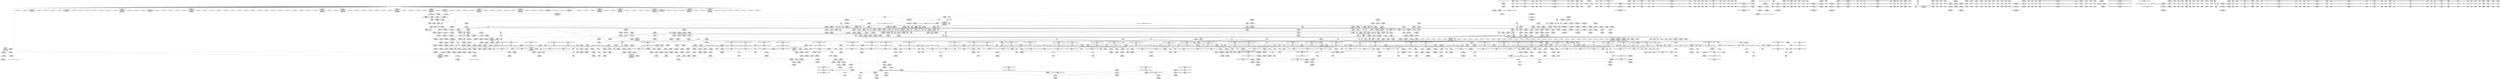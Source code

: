 digraph {
	CE0x423f9b0 [shape=record,shape=Mrecord,label="{CE0x423f9b0|SOCK_INODE:tmp4|include/net/sock.h,1412}"]
	CE0x42932c0 [shape=record,shape=Mrecord,label="{CE0x42932c0|sock_has_perm:type|security/selinux/hooks.c,3972|*SummSink*}"]
	CE0x42c42e0 [shape=record,shape=Mrecord,label="{CE0x42c42e0|GLOBAL:lock_release|*Constant*}"]
	CE0x429a110 [shape=record,shape=Mrecord,label="{CE0x429a110|sock_has_perm:net3|security/selinux/hooks.c,3974}"]
	CE0x42b37f0 [shape=record,shape=Mrecord,label="{CE0x42b37f0|i64_4|*Constant*}"]
	CE0x42414a0 [shape=record,shape=Mrecord,label="{CE0x42414a0|i32_2|*Constant*|*SummSource*}"]
	CE0x42a2fb0 [shape=record,shape=Mrecord,label="{CE0x42a2fb0|_call_void_mcount()_#3}"]
	CE0x4282570 [shape=record,shape=Mrecord,label="{CE0x4282570|__rcu_read_unlock:tmp7|include/linux/rcupdate.h,245}"]
	CE0x420a0b0 [shape=record,shape=Mrecord,label="{CE0x420a0b0|sock_has_perm:tmp8|security/selinux/hooks.c,3969}"]
	CE0x437b7b0 [shape=record,shape=Mrecord,label="{CE0x437b7b0|__preempt_count_add:tmp6|./arch/x86/include/asm/preempt.h,73|*SummSink*}"]
	CE0x435dde0 [shape=record,shape=Mrecord,label="{CE0x435dde0|i64*_getelementptr_inbounds_(_4_x_i64_,_4_x_i64_*___llvm_gcov_ctr135,_i64_0,_i64_0)|*Constant*|*SummSource*}"]
	CE0x4289270 [shape=record,shape=Mrecord,label="{CE0x4289270|8:_%struct.sock*,_:_SCME_55,56_}"]
	CE0x42e67e0 [shape=record,shape=Mrecord,label="{CE0x42e67e0|i8*_getelementptr_inbounds_(_42_x_i8_,_42_x_i8_*_.str46,_i32_0,_i32_0)|*Constant*}"]
	CE0x42549a0 [shape=record,shape=Mrecord,label="{CE0x42549a0|COLLAPSED:_GCMRE___llvm_gcov_ctr128_internal_global_4_x_i64_zeroinitializer:_elem_0:default:}"]
	CE0x4353310 [shape=record,shape=Mrecord,label="{CE0x4353310|i64*_getelementptr_inbounds_(_4_x_i64_,_4_x_i64_*___llvm_gcov_ctr134,_i64_0,_i64_3)|*Constant*|*SummSource*}"]
	CE0x433eb30 [shape=record,shape=Mrecord,label="{CE0x433eb30|i64*_getelementptr_inbounds_(_4_x_i64_,_4_x_i64_*___llvm_gcov_ctr134,_i64_0,_i64_2)|*Constant*|*SummSink*}"]
	CE0x41f2d60 [shape=record,shape=Mrecord,label="{CE0x41f2d60|28:_i32,_32:_i16,_34:_i8,_:_CMRE_32,34_|*MultipleSource*|security/selinux/hooks.c,4202|security/selinux/hooks.c,4202|security/selinux/hooks.c,4204|security/selinux/hooks.c,4204|security/selinux/hooks.c,4205}"]
	CE0x42a7b50 [shape=record,shape=Mrecord,label="{CE0x42a7b50|rcu_read_unlock:do.end|*SummSink*}"]
	CE0x4203cd0 [shape=record,shape=Mrecord,label="{CE0x4203cd0|i8_1|*Constant*|*SummSource*}"]
	CE0x42b3eb0 [shape=record,shape=Mrecord,label="{CE0x42b3eb0|__rcu_read_lock:entry|*SummSource*}"]
	CE0x41ffcf0 [shape=record,shape=Mrecord,label="{CE0x41ffcf0|sock_has_perm:sk|Function::sock_has_perm&Arg::sk::}"]
	CE0x4200830 [shape=record,shape=Mrecord,label="{CE0x4200830|selinux_socket_accept:tmp9|security/selinux/hooks.c,4202}"]
	CE0x41fe4f0 [shape=record,shape=Mrecord,label="{CE0x41fe4f0|selinux_socket_accept:i_security|security/selinux/hooks.c,4202|*SummSource*}"]
	CE0x42c5e60 [shape=record,shape=Mrecord,label="{CE0x42c5e60|i64*_getelementptr_inbounds_(_13_x_i64_,_13_x_i64_*___llvm_gcov_ctr126,_i64_0,_i64_8)|*Constant*|*SummSink*}"]
	CE0x42062c0 [shape=record,shape=Mrecord,label="{CE0x42062c0|sock_has_perm:tmp4|security/selinux/hooks.c,3966|*SummSource*}"]
	CE0x4250a10 [shape=record,shape=Mrecord,label="{CE0x4250a10|rcu_lock_release:entry|*SummSink*}"]
	CE0x42b3970 [shape=record,shape=Mrecord,label="{CE0x42b3970|i64_4|*Constant*|*SummSink*}"]
	CE0x4354100 [shape=record,shape=Mrecord,label="{CE0x4354100|__preempt_count_add:tmp|*SummSource*}"]
	CE0x42b2760 [shape=record,shape=Mrecord,label="{CE0x42b2760|task_sid:tmp3|*SummSource*}"]
	CE0x4323580 [shape=record,shape=Mrecord,label="{CE0x4323580|__preempt_count_sub:tmp2}"]
	CE0x42b5960 [shape=record,shape=Mrecord,label="{CE0x42b5960|i64_5|*Constant*}"]
	CE0x4209a80 [shape=record,shape=Mrecord,label="{CE0x4209a80|sock_has_perm:tmp7|security/selinux/hooks.c,3969|*SummSink*}"]
	CE0x430d2f0 [shape=record,shape=Mrecord,label="{CE0x430d2f0|rcu_read_unlock:tmp22|include/linux/rcupdate.h,935}"]
	CE0x41ef310 [shape=record,shape=Mrecord,label="{CE0x41ef310|COLLAPSED:_GCMRE___llvm_gcov_ctr360_internal_global_6_x_i64_zeroinitializer:_elem_0:default:}"]
	CE0x42d3480 [shape=record,shape=Mrecord,label="{CE0x42d3480|task_sid:call7|security/selinux/hooks.c,208}"]
	CE0x42e4740 [shape=record,shape=Mrecord,label="{CE0x42e4740|i8_1|*Constant*}"]
	CE0x4288430 [shape=record,shape=Mrecord,label="{CE0x4288430|8:_%struct.sock*,_:_SCME_43,44_}"]
	CE0x424fa50 [shape=record,shape=Mrecord,label="{CE0x424fa50|COLLAPSED:_GCMRE___llvm_gcov_ctr98_internal_global_2_x_i64_zeroinitializer:_elem_0:default:}"]
	CE0x4204a00 [shape=record,shape=Mrecord,label="{CE0x4204a00|selinux_socket_accept:tmp16|security/selinux/hooks.c,4206|*SummSink*}"]
	CE0x42091c0 [shape=record,shape=Mrecord,label="{CE0x42091c0|28:_i32,_32:_i16,_34:_i8,_:_CMRE_61,62_}"]
	CE0x43425b0 [shape=record,shape=Mrecord,label="{CE0x43425b0|i32_0|*Constant*}"]
	CE0x433c640 [shape=record,shape=Mrecord,label="{CE0x433c640|_call_void_asm_addl_$1,_%gs:$0_,_*m,ri,*m,_dirflag_,_fpsr_,_flags_(i32*___preempt_count,_i32_%sub,_i32*___preempt_count)_#3,_!dbg_!27717,_!srcloc_!27718|./arch/x86/include/asm/preempt.h,77|*SummSource*}"]
	CE0x42a5380 [shape=record,shape=Mrecord,label="{CE0x42a5380|rcu_read_unlock:call|include/linux/rcupdate.h,933|*SummSink*}"]
	CE0x42d8ee0 [shape=record,shape=Mrecord,label="{CE0x42d8ee0|GLOBAL:__llvm_gcov_ctr127|Global_var:__llvm_gcov_ctr127|*SummSource*}"]
	CE0x41e1440 [shape=record,shape=Mrecord,label="{CE0x41e1440|selinux_socket_accept:sk|security/selinux/hooks.c,4198|*SummSource*}"]
	CE0x421cf00 [shape=record,shape=Mrecord,label="{CE0x421cf00|selinux_socket_accept:tmp4|security/selinux/hooks.c,4199|*SummSink*}"]
	CE0x41f3a60 [shape=record,shape=Mrecord,label="{CE0x41f3a60|_ret_%struct.task_struct*_%tmp4,_!dbg_!27714|./arch/x86/include/asm/current.h,14|*SummSource*}"]
	CE0x41fd250 [shape=record,shape=Mrecord,label="{CE0x41fd250|28:_i32,_32:_i16,_34:_i8,_:_CMRE_21,22_}"]
	CE0x426c6f0 [shape=record,shape=Mrecord,label="{CE0x426c6f0|SOCK_INODE:tmp|*SummSink*}"]
	CE0x421cae0 [shape=record,shape=Mrecord,label="{CE0x421cae0|selinux_socket_accept:tmp6|security/selinux/hooks.c,4199}"]
	CE0x42d4700 [shape=record,shape=Mrecord,label="{CE0x42d4700|cred_sid:entry|*SummSink*}"]
	CE0x42dfd70 [shape=record,shape=Mrecord,label="{CE0x42dfd70|rcu_read_lock:tmp10|include/linux/rcupdate.h,882|*SummSource*}"]
	CE0x4323670 [shape=record,shape=Mrecord,label="{CE0x4323670|i64*_getelementptr_inbounds_(_4_x_i64_,_4_x_i64_*___llvm_gcov_ctr129,_i64_0,_i64_0)|*Constant*}"]
	CE0x4355230 [shape=record,shape=Mrecord,label="{CE0x4355230|__preempt_count_add:do.body|*SummSink*}"]
	CE0x42958b0 [shape=record,shape=Mrecord,label="{CE0x42958b0|sock_has_perm:tmp12|security/selinux/hooks.c,3970|*SummSink*}"]
	CE0x4299730 [shape=record,shape=Mrecord,label="{CE0x4299730|sock_has_perm:net1|security/selinux/hooks.c,3973}"]
	CE0x425d2a0 [shape=record,shape=Mrecord,label="{CE0x425d2a0|SOCK_INODE:tmp5|include/net/sock.h,1412}"]
	CE0x41f9b20 [shape=record,shape=Mrecord,label="{CE0x41f9b20|selinux_socket_accept:tmp3|security/selinux/hooks.c,4199|*SummSource*}"]
	CE0x41f5150 [shape=record,shape=Mrecord,label="{CE0x41f5150|i32_10|*Constant*|*SummSink*}"]
	CE0x433f830 [shape=record,shape=Mrecord,label="{CE0x433f830|COLLAPSED:_GCMRE___llvm_gcov_ctr130_internal_global_4_x_i64_zeroinitializer:_elem_0:default:}"]
	CE0x42d3220 [shape=record,shape=Mrecord,label="{CE0x42d3220|i64*_getelementptr_inbounds_(_13_x_i64_,_13_x_i64_*___llvm_gcov_ctr126,_i64_0,_i64_12)|*Constant*|*SummSink*}"]
	CE0x433dfa0 [shape=record,shape=Mrecord,label="{CE0x433dfa0|__rcu_read_unlock:tmp5|include/linux/rcupdate.h,244|*SummSource*}"]
	CE0x42be740 [shape=record,shape=Mrecord,label="{CE0x42be740|i64*_getelementptr_inbounds_(_13_x_i64_,_13_x_i64_*___llvm_gcov_ctr126,_i64_0,_i64_0)|*Constant*|*SummSink*}"]
	CE0x42d4b40 [shape=record,shape=Mrecord,label="{CE0x42d4b40|_ret_i32_%tmp6,_!dbg_!27716|security/selinux/hooks.c,197}"]
	CE0x42bcf50 [shape=record,shape=Mrecord,label="{CE0x42bcf50|GLOBAL:__llvm_gcov_ctr132|Global_var:__llvm_gcov_ctr132|*SummSink*}"]
	CE0x42bc820 [shape=record,shape=Mrecord,label="{CE0x42bc820|i64_0|*Constant*}"]
	CE0x42dc6b0 [shape=record,shape=Mrecord,label="{CE0x42dc6b0|__rcu_read_lock:tmp3|*SummSink*}"]
	CE0x4253970 [shape=record,shape=Mrecord,label="{CE0x4253970|__rcu_read_unlock:tmp}"]
	CE0x420b640 [shape=record,shape=Mrecord,label="{CE0x420b640|_ret_%struct.inode*_%vfs_inode,_!dbg_!27717|include/net/sock.h,1412|*SummSource*}"]
	CE0x42df750 [shape=record,shape=Mrecord,label="{CE0x42df750|rcu_read_lock:tmp10|include/linux/rcupdate.h,882}"]
	CE0x424a370 [shape=record,shape=Mrecord,label="{CE0x424a370|sock_has_perm:tmp2|*LoadInst*|security/selinux/hooks.c,3964}"]
	CE0x428da40 [shape=record,shape=Mrecord,label="{CE0x428da40|task_sid:real_cred|security/selinux/hooks.c,208|*SummSource*}"]
	CE0x42dd320 [shape=record,shape=Mrecord,label="{CE0x42dd320|GLOBAL:rcu_lock_acquire|*Constant*|*SummSource*}"]
	CE0x429ab70 [shape=record,shape=Mrecord,label="{CE0x429ab70|sock_has_perm:sk4|security/selinux/hooks.c,3974|*SummSink*}"]
	CE0x41ffdd0 [shape=record,shape=Mrecord,label="{CE0x41ffdd0|sock_has_perm:sk|Function::sock_has_perm&Arg::sk::|*SummSink*}"]
	CE0x424f5c0 [shape=record,shape=Mrecord,label="{CE0x424f5c0|_call_void_mcount()_#3}"]
	CE0x4351ce0 [shape=record,shape=Mrecord,label="{CE0x4351ce0|__preempt_count_add:tmp6|./arch/x86/include/asm/preempt.h,73}"]
	CE0x4204990 [shape=record,shape=Mrecord,label="{CE0x4204990|selinux_socket_accept:tmp16|security/selinux/hooks.c,4206|*SummSource*}"]
	CE0x424fac0 [shape=record,shape=Mrecord,label="{CE0x424fac0|get_current:tmp|*SummSource*}"]
	CE0x424d6e0 [shape=record,shape=Mrecord,label="{CE0x424d6e0|sock_has_perm:tmp|*SummSink*}"]
	CE0x423ecd0 [shape=record,shape=Mrecord,label="{CE0x423ecd0|selinux_socket_accept:sclass5|security/selinux/hooks.c,4205|*SummSource*}"]
	CE0x420b9b0 [shape=record,shape=Mrecord,label="{CE0x420b9b0|selinux_socket_accept:tmp10|security/selinux/hooks.c,4202|*SummSink*}"]
	CE0x42cd120 [shape=record,shape=Mrecord,label="{CE0x42cd120|GLOBAL:lockdep_rcu_suspicious|*Constant*}"]
	CE0x4204f10 [shape=record,shape=Mrecord,label="{CE0x4204f10|_call_void_mcount()_#3|*SummSource*}"]
	CE0x42e6910 [shape=record,shape=Mrecord,label="{CE0x42e6910|i8*_getelementptr_inbounds_(_42_x_i8_,_42_x_i8_*_.str46,_i32_0,_i32_0)|*Constant*|*SummSink*}"]
	CE0x4280bc0 [shape=record,shape=Mrecord,label="{CE0x4280bc0|_call_void_mcount()_#3|*SummSink*}"]
	CE0x41fa1d0 [shape=record,shape=Mrecord,label="{CE0x41fa1d0|i64_1|*Constant*|*SummSink*}"]
	CE0x42afed0 [shape=record,shape=Mrecord,label="{CE0x42afed0|rcu_read_unlock:tmp12|include/linux/rcupdate.h,933}"]
	CE0x42e19e0 [shape=record,shape=Mrecord,label="{CE0x42e19e0|rcu_read_unlock:tmp11|include/linux/rcupdate.h,933|*SummSource*}"]
	CE0x42534d0 [shape=record,shape=Mrecord,label="{CE0x42534d0|__rcu_read_unlock:tmp1|*SummSource*}"]
	CE0x42c4760 [shape=record,shape=Mrecord,label="{CE0x42c4760|i64_ptrtoint_(i8*_blockaddress(_rcu_lock_release,_%__here)_to_i64)|*Constant*|*SummSource*}"]
	CE0x4206690 [shape=record,shape=Mrecord,label="{CE0x4206690|8:_%struct.sock*,_:_SCME_28,29_}"]
	CE0x429eaf0 [shape=record,shape=Mrecord,label="{CE0x429eaf0|avc_has_perm:auditdata|Function::avc_has_perm&Arg::auditdata::|*SummSink*}"]
	CE0x42ce8e0 [shape=record,shape=Mrecord,label="{CE0x42ce8e0|task_sid:tmp21|security/selinux/hooks.c,208}"]
	CE0x41efc40 [shape=record,shape=Mrecord,label="{CE0x41efc40|selinux_socket_accept:tmp4|security/selinux/hooks.c,4199|*SummSource*}"]
	CE0x42b40f0 [shape=record,shape=Mrecord,label="{CE0x42b40f0|_call_void_rcu_lock_acquire(%struct.lockdep_map*_rcu_lock_map)_#10,_!dbg_!27711|include/linux/rcupdate.h,881}"]
	CE0x4349430 [shape=record,shape=Mrecord,label="{CE0x4349430|rcu_lock_release:__here|*SummSink*}"]
	CE0x42a0270 [shape=record,shape=Mrecord,label="{CE0x42a0270|sock_has_perm:tmp19|security/selinux/hooks.c,3977|*SummSource*}"]
	CE0x42a72f0 [shape=record,shape=Mrecord,label="{CE0x42a72f0|rcu_read_unlock:tobool|include/linux/rcupdate.h,933|*SummSink*}"]
	CE0x430fac0 [shape=record,shape=Mrecord,label="{CE0x430fac0|i8*_getelementptr_inbounds_(_44_x_i8_,_44_x_i8_*_.str47,_i32_0,_i32_0)|*Constant*}"]
	CE0x42c18f0 [shape=record,shape=Mrecord,label="{CE0x42c18f0|task_sid:do.body5}"]
	CE0x4355300 [shape=record,shape=Mrecord,label="{CE0x4355300|__preempt_count_sub:do.body|*SummSource*}"]
	CE0x42bf960 [shape=record,shape=Mrecord,label="{CE0x42bf960|GLOBAL:task_sid.__warned|Global_var:task_sid.__warned|*SummSink*}"]
	CE0x4201fc0 [shape=record,shape=Mrecord,label="{CE0x4201fc0|i64*_getelementptr_inbounds_(_6_x_i64_,_6_x_i64_*___llvm_gcov_ctr360,_i64_0,_i64_5)|*Constant*|*SummSink*}"]
	CE0x4327cd0 [shape=record,shape=Mrecord,label="{CE0x4327cd0|i64*_getelementptr_inbounds_(_4_x_i64_,_4_x_i64_*___llvm_gcov_ctr134,_i64_0,_i64_3)|*Constant*|*SummSink*}"]
	CE0x4281a90 [shape=record,shape=Mrecord,label="{CE0x4281a90|__preempt_count_add:tmp1|*SummSource*}"]
	CE0x42cfa80 [shape=record,shape=Mrecord,label="{CE0x42cfa80|task_sid:tmp26|security/selinux/hooks.c,208}"]
	CE0x429bc70 [shape=record,shape=Mrecord,label="{CE0x429bc70|sock_has_perm:tmp16|security/selinux/hooks.c,3976|*SummSink*}"]
	CE0x42bdc20 [shape=record,shape=Mrecord,label="{CE0x42bdc20|i64_0|*Constant*}"]
	CE0x4353d10 [shape=record,shape=Mrecord,label="{CE0x4353d10|__preempt_count_add:tmp}"]
	CE0x426cc20 [shape=record,shape=Mrecord,label="{CE0x426cc20|i64*_getelementptr_inbounds_(_4_x_i64_,_4_x_i64_*___llvm_gcov_ctr128,_i64_0,_i64_1)|*Constant*}"]
	CE0x4208c60 [shape=record,shape=Mrecord,label="{CE0x4208c60|selinux_socket_accept:tmp14|security/selinux/hooks.c,4204}"]
	CE0x430e950 [shape=record,shape=Mrecord,label="{CE0x430e950|_call_void_lockdep_rcu_suspicious(i8*_getelementptr_inbounds_(_25_x_i8_,_25_x_i8_*_.str45,_i32_0,_i32_0),_i32_934,_i8*_getelementptr_inbounds_(_44_x_i8_,_44_x_i8_*_.str47,_i32_0,_i32_0))_#10,_!dbg_!27726|include/linux/rcupdate.h,933|*SummSink*}"]
	CE0x422a390 [shape=record,shape=Mrecord,label="{CE0x422a390|_ret_i32_%retval.0,_!dbg_!27740|security/selinux/hooks.c,3977}"]
	CE0x42609a0 [shape=record,shape=Mrecord,label="{CE0x42609a0|COLLAPSED:_GCMRE___llvm_gcov_ctr327_internal_global_6_x_i64_zeroinitializer:_elem_0:default:}"]
	CE0x42d09c0 [shape=record,shape=Mrecord,label="{CE0x42d09c0|i64*_getelementptr_inbounds_(_13_x_i64_,_13_x_i64_*___llvm_gcov_ctr126,_i64_0,_i64_9)|*Constant*|*SummSource*}"]
	CE0x4241e30 [shape=record,shape=Mrecord,label="{CE0x4241e30|sock_has_perm:cmp|security/selinux/hooks.c,3969}"]
	CE0x43285f0 [shape=record,shape=Mrecord,label="{CE0x43285f0|rcu_lock_acquire:indirectgoto|*SummSource*}"]
	CE0x4292c70 [shape=record,shape=Mrecord,label="{CE0x4292c70|i64*_getelementptr_inbounds_(_6_x_i64_,_6_x_i64_*___llvm_gcov_ctr327,_i64_0,_i64_3)|*Constant*|*SummSink*}"]
	CE0x422fcb0 [shape=record,shape=Mrecord,label="{CE0x422fcb0|__rcu_read_lock:tmp|*SummSink*}"]
	CE0x4209f20 [shape=record,shape=Mrecord,label="{CE0x4209f20|GLOBAL:__llvm_gcov_ctr327|Global_var:__llvm_gcov_ctr327|*SummSink*}"]
	CE0x42069c0 [shape=record,shape=Mrecord,label="{CE0x42069c0|8:_%struct.sock*,_:_SCME_31,32_}"]
	CE0x4203170 [shape=record,shape=Mrecord,label="{CE0x4203170|selinux_socket_accept:tmp15|security/selinux/hooks.c,4205}"]
	CE0x4292670 [shape=record,shape=Mrecord,label="{CE0x4292670|i64*_getelementptr_inbounds_(_6_x_i64_,_6_x_i64_*___llvm_gcov_ctr327,_i64_0,_i64_3)|*Constant*}"]
	CE0x4282910 [shape=record,shape=Mrecord,label="{CE0x4282910|__rcu_read_unlock:do.body|*SummSource*}"]
	CE0x425e5d0 [shape=record,shape=Mrecord,label="{CE0x425e5d0|task_sid:do.end}"]
	CE0x4252db0 [shape=record,shape=Mrecord,label="{CE0x4252db0|__rcu_read_lock:tmp4|include/linux/rcupdate.h,239}"]
	CE0x4378870 [shape=record,shape=Mrecord,label="{CE0x4378870|i64*_getelementptr_inbounds_(_4_x_i64_,_4_x_i64_*___llvm_gcov_ctr135,_i64_0,_i64_1)|*Constant*|*SummSource*}"]
	CE0x420d2e0 [shape=record,shape=Mrecord,label="{CE0x420d2e0|28:_i32,_32:_i16,_34:_i8,_:_CMRE_71,72_}"]
	CE0x421c4d0 [shape=record,shape=Mrecord,label="{CE0x421c4d0|get_current:tmp2}"]
	CE0x42aa7c0 [shape=record,shape=Mrecord,label="{CE0x42aa7c0|rcu_read_unlock:tobool1|include/linux/rcupdate.h,933|*SummSource*}"]
	CE0x42ab9b0 [shape=record,shape=Mrecord,label="{CE0x42ab9b0|rcu_read_unlock:tmp10|include/linux/rcupdate.h,933}"]
	CE0x4219770 [shape=record,shape=Mrecord,label="{CE0x4219770|i64*_getelementptr_inbounds_(_4_x_i64_,_4_x_i64_*___llvm_gcov_ctr130,_i64_0,_i64_3)|*Constant*|*SummSink*}"]
	CE0x4206c20 [shape=record,shape=Mrecord,label="{CE0x4206c20|8:_%struct.sock*,_:_SCME_33,34_}"]
	CE0x42cf890 [shape=record,shape=Mrecord,label="{CE0x42cf890|task_sid:tmp24|security/selinux/hooks.c,208|*SummSource*}"]
	CE0x4284950 [shape=record,shape=Mrecord,label="{CE0x4284950|__preempt_count_sub:bb|*SummSource*}"]
	CE0x42bffe0 [shape=record,shape=Mrecord,label="{CE0x42bffe0|task_sid:do.body|*SummSink*}"]
	CE0x41f3080 [shape=record,shape=Mrecord,label="{CE0x41f3080|28:_i32,_32:_i16,_34:_i8,_:_CMRE_40,44_|*MultipleSource*|security/selinux/hooks.c,4202|security/selinux/hooks.c,4202|security/selinux/hooks.c,4204|security/selinux/hooks.c,4204|security/selinux/hooks.c,4205}"]
	CE0x42cd6b0 [shape=record,shape=Mrecord,label="{CE0x42cd6b0|i8*_getelementptr_inbounds_(_25_x_i8_,_25_x_i8_*_.str3,_i32_0,_i32_0)|*Constant*|*SummSink*}"]
	CE0x424f050 [shape=record,shape=Mrecord,label="{CE0x424f050|sock_has_perm:bb|*SummSource*}"]
	CE0x424f1e0 [shape=record,shape=Mrecord,label="{CE0x424f1e0|sock_has_perm:if.then}"]
	CE0x432beb0 [shape=record,shape=Mrecord,label="{CE0x432beb0|rcu_lock_release:tmp4|include/linux/rcupdate.h,423}"]
	CE0x430ffc0 [shape=record,shape=Mrecord,label="{CE0x430ffc0|i64*_getelementptr_inbounds_(_11_x_i64_,_11_x_i64_*___llvm_gcov_ctr132,_i64_0,_i64_9)|*Constant*}"]
	CE0x42b8680 [shape=record,shape=Mrecord,label="{CE0x42b8680|i64_3|*Constant*}"]
	CE0x42b2a40 [shape=record,shape=Mrecord,label="{CE0x42b2a40|COLLAPSED:_GCMRE___llvm_gcov_ctr132_internal_global_11_x_i64_zeroinitializer:_elem_0:default:}"]
	CE0x4251d20 [shape=record,shape=Mrecord,label="{CE0x4251d20|__rcu_read_unlock:entry|*SummSource*}"]
	CE0x41fd190 [shape=record,shape=Mrecord,label="{CE0x41fd190|28:_i32,_32:_i16,_34:_i8,_:_CMRE_20,21_}"]
	CE0x423e610 [shape=record,shape=Mrecord,label="{CE0x423e610|get_current:bb}"]
	CE0x42ac840 [shape=record,shape=Mrecord,label="{CE0x42ac840|rcu_lock_acquire:tmp1}"]
	CE0x42bfcf0 [shape=record,shape=Mrecord,label="{CE0x42bfcf0|cred_sid:tmp2|*SummSource*}"]
	CE0x4203670 [shape=record,shape=Mrecord,label="{CE0x4203670|selinux_socket_accept:tmp15|security/selinux/hooks.c,4205|*SummSink*}"]
	CE0x42d75a0 [shape=record,shape=Mrecord,label="{CE0x42d75a0|rcu_read_lock:if.end|*SummSink*}"]
	CE0x42b3aa0 [shape=record,shape=Mrecord,label="{CE0x42b3aa0|task_sid:tmp10|security/selinux/hooks.c,208}"]
	CE0x4328500 [shape=record,shape=Mrecord,label="{CE0x4328500|rcu_lock_release:tmp2}"]
	CE0x4257880 [shape=record,shape=Mrecord,label="{CE0x4257880|__rcu_read_lock:tmp4|include/linux/rcupdate.h,239|*SummSink*}"]
	CE0x4280af0 [shape=record,shape=Mrecord,label="{CE0x4280af0|_call_void_mcount()_#3|*SummSource*}"]
	CE0x4299e40 [shape=record,shape=Mrecord,label="{CE0x4299e40|sock_has_perm:u2|security/selinux/hooks.c,3974|*SummSink*}"]
	CE0x429e9a0 [shape=record,shape=Mrecord,label="{CE0x429e9a0|avc_has_perm:auditdata|Function::avc_has_perm&Arg::auditdata::|*SummSource*}"]
	CE0x41fbd20 [shape=record,shape=Mrecord,label="{CE0x41fbd20|28:_i32,_32:_i16,_34:_i8,_:_CMRE_96,97_}"]
	CE0x42e2c60 [shape=record,shape=Mrecord,label="{CE0x42e2c60|rcu_read_lock:tmp16|include/linux/rcupdate.h,882}"]
	CE0x430bee0 [shape=record,shape=Mrecord,label="{CE0x430bee0|rcu_read_unlock:tmp19|include/linux/rcupdate.h,933}"]
	CE0x4204080 [shape=record,shape=Mrecord,label="{CE0x4204080|selinux_socket_accept:sid|security/selinux/hooks.c,4206}"]
	CE0x424feb0 [shape=record,shape=Mrecord,label="{CE0x424feb0|_call_void_rcu_lock_release(%struct.lockdep_map*_rcu_lock_map)_#10,_!dbg_!27733|include/linux/rcupdate.h,935|*SummSource*}"]
	CE0x42b4450 [shape=record,shape=Mrecord,label="{CE0x42b4450|__rcu_read_lock:tmp6|include/linux/rcupdate.h,240|*SummSource*}"]
	"CONST[source:0(mediator),value:0(static)][purpose:{operation}][SrcIdx:3]"
	CE0x42c1b20 [shape=record,shape=Mrecord,label="{CE0x42c1b20|_call_void___rcu_read_lock()_#10,_!dbg_!27710|include/linux/rcupdate.h,879}"]
	CE0x430b0b0 [shape=record,shape=Mrecord,label="{CE0x430b0b0|rcu_read_unlock:tmp16|include/linux/rcupdate.h,933|*SummSink*}"]
	CE0x42dc640 [shape=record,shape=Mrecord,label="{CE0x42dc640|__rcu_read_lock:tmp3|*SummSource*}"]
	CE0x42e9250 [shape=record,shape=Mrecord,label="{CE0x42e9250|cred_sid:bb}"]
	CE0x4222fe0 [shape=record,shape=Mrecord,label="{CE0x4222fe0|28:_i32,_32:_i16,_34:_i8,_:_CMRE_128,136_|*MultipleSource*|security/selinux/hooks.c,4202|security/selinux/hooks.c,4202|security/selinux/hooks.c,4204|security/selinux/hooks.c,4204|security/selinux/hooks.c,4205}"]
	CE0x41f9070 [shape=record,shape=Mrecord,label="{CE0x41f9070|GLOBAL:get_current|*Constant*|*SummSource*}"]
	CE0x42be540 [shape=record,shape=Mrecord,label="{CE0x42be540|i64*_getelementptr_inbounds_(_13_x_i64_,_13_x_i64_*___llvm_gcov_ctr126,_i64_0,_i64_0)|*Constant*|*SummSource*}"]
	CE0x433e380 [shape=record,shape=Mrecord,label="{CE0x433e380|__preempt_count_add:tmp3|*SummSource*}"]
	CE0x429d2d0 [shape=record,shape=Mrecord,label="{CE0x429d2d0|avc_has_perm:entry}"]
	CE0x4353d80 [shape=record,shape=Mrecord,label="{CE0x4353d80|COLLAPSED:_GCMRE___llvm_gcov_ctr129_internal_global_4_x_i64_zeroinitializer:_elem_0:default:}"]
	CE0x428daf0 [shape=record,shape=Mrecord,label="{CE0x428daf0|task_sid:real_cred|security/selinux/hooks.c,208}"]
	CE0x430dcf0 [shape=record,shape=Mrecord,label="{CE0x430dcf0|rcu_read_unlock:tmp17|include/linux/rcupdate.h,933|*SummSource*}"]
	CE0x429b630 [shape=record,shape=Mrecord,label="{CE0x429b630|avc_has_perm:ssid|Function::avc_has_perm&Arg::ssid::|*SummSource*}"]
	CE0x42c08e0 [shape=record,shape=Mrecord,label="{CE0x42c08e0|task_sid:tmp6|security/selinux/hooks.c,208|*SummSink*}"]
	CE0x42bb8f0 [shape=record,shape=Mrecord,label="{CE0x42bb8f0|rcu_read_lock:tmp|*SummSource*}"]
	CE0x41f01c0 [shape=record,shape=Mrecord,label="{CE0x41f01c0|i64*_getelementptr_inbounds_(_6_x_i64_,_6_x_i64_*___llvm_gcov_ctr360,_i64_0,_i64_4)|*Constant*}"]
	CE0x42e8850 [shape=record,shape=Mrecord,label="{CE0x42e8850|rcu_read_lock:tmp22|include/linux/rcupdate.h,884}"]
	CE0x42a4320 [shape=record,shape=Mrecord,label="{CE0x42a4320|rcu_lock_acquire:__here}"]
	CE0x42b6740 [shape=record,shape=Mrecord,label="{CE0x42b6740|_call_void_mcount()_#3|*SummSink*}"]
	CE0x4287a50 [shape=record,shape=Mrecord,label="{CE0x4287a50|task_sid:tmp16|security/selinux/hooks.c,208|*SummSource*}"]
	CE0x429fd40 [shape=record,shape=Mrecord,label="{CE0x429fd40|sock_has_perm:tmp18|security/selinux/hooks.c,3977|*SummSink*}"]
	CE0x42b5890 [shape=record,shape=Mrecord,label="{CE0x42b5890|task_sid:tobool1|security/selinux/hooks.c,208|*SummSink*}"]
	CE0x432c840 [shape=record,shape=Mrecord,label="{CE0x432c840|rcu_lock_release:bb|*SummSink*}"]
	CE0x420ee30 [shape=record,shape=Mrecord,label="{CE0x420ee30|selinux_socket_accept:tmp6|security/selinux/hooks.c,4199|*SummSink*}"]
	CE0x42a7810 [shape=record,shape=Mrecord,label="{CE0x42a7810|i64*_getelementptr_inbounds_(_4_x_i64_,_4_x_i64_*___llvm_gcov_ctr130,_i64_0,_i64_1)|*Constant*}"]
	CE0x428f7b0 [shape=record,shape=Mrecord,label="{CE0x428f7b0|task_sid:tmp11|security/selinux/hooks.c,208|*SummSource*}"]
	CE0x41f8fe0 [shape=record,shape=Mrecord,label="{CE0x41f8fe0|28:_i32,_32:_i16,_34:_i8,_:_CMRE_113,114_}"]
	CE0x429e930 [shape=record,shape=Mrecord,label="{CE0x429e930|avc_has_perm:auditdata|Function::avc_has_perm&Arg::auditdata::}"]
	CE0x4323f40 [shape=record,shape=Mrecord,label="{CE0x4323f40|_call_void___preempt_count_sub(i32_1)_#10,_!dbg_!27715|include/linux/rcupdate.h,244|*SummSink*}"]
	CE0x42a0a60 [shape=record,shape=Mrecord,label="{CE0x42a0a60|SOCK_INODE:bb}"]
	CE0x42ba210 [shape=record,shape=Mrecord,label="{CE0x42ba210|rcu_read_lock:tmp3}"]
	CE0x4252730 [shape=record,shape=Mrecord,label="{CE0x4252730|_ret_void,_!dbg_!27717|include/linux/rcupdate.h,245|*SummSink*}"]
	CE0x420d160 [shape=record,shape=Mrecord,label="{CE0x420d160|28:_i32,_32:_i16,_34:_i8,_:_CMRE_69,70_}"]
	CE0x420d460 [shape=record,shape=Mrecord,label="{CE0x420d460|28:_i32,_32:_i16,_34:_i8,_:_CMRE_73,74_}"]
	CE0x42ab040 [shape=record,shape=Mrecord,label="{CE0x42ab040|_call_void_asm_sideeffect_,_memory_,_dirflag_,_fpsr_,_flags_()_#3,_!dbg_!27714,_!srcloc_!27715|include/linux/rcupdate.h,239}"]
	CE0x4298550 [shape=record,shape=Mrecord,label="{CE0x4298550|sock_has_perm:u|security/selinux/hooks.c,3973|*SummSink*}"]
	CE0x4352fb0 [shape=record,shape=Mrecord,label="{CE0x4352fb0|_ret_void,_!dbg_!27720|./arch/x86/include/asm/preempt.h,78|*SummSink*}"]
	CE0x430c480 [shape=record,shape=Mrecord,label="{CE0x430c480|rcu_read_unlock:tmp20|include/linux/rcupdate.h,933|*SummSource*}"]
	CE0x42be970 [shape=record,shape=Mrecord,label="{CE0x42be970|_call_void_mcount()_#3|*SummSource*}"]
	CE0x42bca90 [shape=record,shape=Mrecord,label="{CE0x42bca90|rcu_read_lock:tmp4|include/linux/rcupdate.h,882|*SummSink*}"]
	CE0x42df8d0 [shape=record,shape=Mrecord,label="{CE0x42df8d0|rcu_read_lock:tmp9|include/linux/rcupdate.h,882|*SummSource*}"]
	CE0x4204c30 [shape=record,shape=Mrecord,label="{CE0x4204c30|selinux_socket_accept:sid6|security/selinux/hooks.c,4206|*SummSource*}"]
	CE0x42441d0 [shape=record,shape=Mrecord,label="{CE0x42441d0|_call_void_mcount()_#3}"]
	CE0x420b0f0 [shape=record,shape=Mrecord,label="{CE0x420b0f0|i32_10|*Constant*}"]
	CE0x4260930 [shape=record,shape=Mrecord,label="{CE0x4260930|sock_has_perm:tmp}"]
	CE0x42b7210 [shape=record,shape=Mrecord,label="{CE0x42b7210|_ret_void,_!dbg_!27717|include/linux/rcupdate.h,419|*SummSource*}"]
	CE0x41f2ca0 [shape=record,shape=Mrecord,label="{CE0x41f2ca0|28:_i32,_32:_i16,_34:_i8,_:_CMRE_28,32_|*MultipleSource*|security/selinux/hooks.c,4202|security/selinux/hooks.c,4202|security/selinux/hooks.c,4204|security/selinux/hooks.c,4204|security/selinux/hooks.c,4205}"]
	CE0x41dff20 [shape=record,shape=Mrecord,label="{CE0x41dff20|cred_sid:tmp4|*LoadInst*|security/selinux/hooks.c,196}"]
	CE0x423ef00 [shape=record,shape=Mrecord,label="{CE0x423ef00|_ret_i32_%retval.0,_!dbg_!27738|security/selinux/hooks.c,4210|*SummSink*}"]
	CE0x42898d0 [shape=record,shape=Mrecord,label="{CE0x42898d0|task_sid:entry|*SummSource*}"]
	CE0x4219a20 [shape=record,shape=Mrecord,label="{CE0x4219a20|rcu_lock_acquire:tmp6|*SummSink*}"]
	CE0x41e9500 [shape=record,shape=Mrecord,label="{CE0x41e9500|get_current:entry}"]
	CE0x42c11c0 [shape=record,shape=Mrecord,label="{CE0x42c11c0|GLOBAL:__llvm_gcov_ctr126|Global_var:__llvm_gcov_ctr126}"]
	CE0x421b500 [shape=record,shape=Mrecord,label="{CE0x421b500|i32_1|*Constant*|*SummSink*}"]
	CE0x432bf90 [shape=record,shape=Mrecord,label="{CE0x432bf90|rcu_lock_release:tmp4|include/linux/rcupdate.h,423|*SummSink*}"]
	CE0x42b5c30 [shape=record,shape=Mrecord,label="{CE0x42b5c30|i64_5|*Constant*|*SummSource*}"]
	CE0x43554c0 [shape=record,shape=Mrecord,label="{CE0x43554c0|__preempt_count_sub:do.body|*SummSink*}"]
	CE0x4289840 [shape=record,shape=Mrecord,label="{CE0x4289840|task_sid:entry}"]
	CE0x4298df0 [shape=record,shape=Mrecord,label="{CE0x4298df0|avc_has_perm:tsid|Function::avc_has_perm&Arg::tsid::|*SummSource*}"]
	CE0x42a6cd0 [shape=record,shape=Mrecord,label="{CE0x42a6cd0|rcu_read_unlock:tmp9|include/linux/rcupdate.h,933}"]
	CE0x42c3d00 [shape=record,shape=Mrecord,label="{CE0x42c3d00|_call_void_lock_release(%struct.lockdep_map*_%map,_i32_1,_i64_ptrtoint_(i8*_blockaddress(_rcu_lock_release,_%__here)_to_i64))_#10,_!dbg_!27716|include/linux/rcupdate.h,423|*SummSink*}"]
	CE0x4353e10 [shape=record,shape=Mrecord,label="{CE0x4353e10|__preempt_count_sub:tmp1|*SummSource*}"]
	CE0x42e7d50 [shape=record,shape=Mrecord,label="{CE0x42e7d50|rcu_read_lock:tmp21|include/linux/rcupdate.h,884}"]
	CE0x41f5c10 [shape=record,shape=Mrecord,label="{CE0x41f5c10|selinux_socket_accept:tmp3|security/selinux/hooks.c,4199|*SummSink*}"]
	CE0x42a6390 [shape=record,shape=Mrecord,label="{CE0x42a6390|rcu_lock_acquire:tmp5|include/linux/rcupdate.h,418|*SummSource*}"]
	CE0x429b300 [shape=record,shape=Mrecord,label="{CE0x429b300|sock_has_perm:sid5|security/selinux/hooks.c,3976|*SummSink*}"]
	CE0x432bf20 [shape=record,shape=Mrecord,label="{CE0x432bf20|rcu_lock_release:tmp4|include/linux/rcupdate.h,423|*SummSource*}"]
	CE0x4210690 [shape=record,shape=Mrecord,label="{CE0x4210690|selinux_socket_accept:tmp10|security/selinux/hooks.c,4202}"]
	CE0x4289cd0 [shape=record,shape=Mrecord,label="{CE0x4289cd0|task_sid:task|Function::task_sid&Arg::task::|*SummSink*}"]
	CE0x42195e0 [shape=record,shape=Mrecord,label="{CE0x42195e0|i64*_getelementptr_inbounds_(_4_x_i64_,_4_x_i64_*___llvm_gcov_ctr130,_i64_0,_i64_3)|*Constant*|*SummSource*}"]
	CE0x42a1d50 [shape=record,shape=Mrecord,label="{CE0x42a1d50|rcu_read_unlock:tmp13|include/linux/rcupdate.h,933|*SummSource*}"]
	CE0x42c3b60 [shape=record,shape=Mrecord,label="{CE0x42c3b60|_call_void_lock_release(%struct.lockdep_map*_%map,_i32_1,_i64_ptrtoint_(i8*_blockaddress(_rcu_lock_release,_%__here)_to_i64))_#10,_!dbg_!27716|include/linux/rcupdate.h,423}"]
	CE0x420e570 [shape=record,shape=Mrecord,label="{CE0x420e570|28:_i32,_32:_i16,_34:_i8,_:_CMRE_16,17_}"]
	CE0x42e82f0 [shape=record,shape=Mrecord,label="{CE0x42e82f0|rcu_read_lock:tmp21|include/linux/rcupdate.h,884|*SummSource*}"]
	CE0x429a8c0 [shape=record,shape=Mrecord,label="{CE0x429a8c0|sock_has_perm:sk4|security/selinux/hooks.c,3974}"]
	CE0x41f2450 [shape=record,shape=Mrecord,label="{CE0x41f2450|selinux_socket_accept:tmp7|security/selinux/hooks.c,4200|*SummSource*}"]
	CE0x4254340 [shape=record,shape=Mrecord,label="{CE0x4254340|_call_void_mcount()_#3}"]
	CE0x42b1c00 [shape=record,shape=Mrecord,label="{CE0x42b1c00|rcu_read_lock:tmp1|*SummSource*}"]
	CE0x4219f90 [shape=record,shape=Mrecord,label="{CE0x4219f90|GLOBAL:task_sid|*Constant*}"]
	CE0x420c0c0 [shape=record,shape=Mrecord,label="{CE0x420c0c0|i32_59|*Constant*|*SummSource*}"]
	CE0x423caf0 [shape=record,shape=Mrecord,label="{CE0x423caf0|SOCK_INODE:vfs_inode|include/net/sock.h,1412|*SummSource*}"]
	CE0x3aa9c80 [shape=record,shape=Mrecord,label="{CE0x3aa9c80|SOCK_INODE:socket|Function::SOCK_INODE&Arg::socket::}"]
	CE0x42c1830 [shape=record,shape=Mrecord,label="{CE0x42c1830|task_sid:if.then|*SummSink*}"]
	CE0x41e1830 [shape=record,shape=Mrecord,label="{CE0x41e1830|_call_void_mcount()_#3|*SummSource*}"]
	CE0x42b1d10 [shape=record,shape=Mrecord,label="{CE0x42b1d10|i64*_getelementptr_inbounds_(_11_x_i64_,_11_x_i64_*___llvm_gcov_ctr127,_i64_0,_i64_1)|*Constant*}"]
	CE0x42d7500 [shape=record,shape=Mrecord,label="{CE0x42d7500|rcu_read_lock:if.end|*SummSource*}"]
	CE0x42d3970 [shape=record,shape=Mrecord,label="{CE0x42d3970|task_sid:tmp27|security/selinux/hooks.c,208|*SummSink*}"]
	CE0x4355130 [shape=record,shape=Mrecord,label="{CE0x4355130|i64*_getelementptr_inbounds_(_4_x_i64_,_4_x_i64_*___llvm_gcov_ctr135,_i64_0,_i64_3)|*Constant*|*SummSource*}"]
	CE0x428b4a0 [shape=record,shape=Mrecord,label="{CE0x428b4a0|sock_has_perm:call|security/selinux/hooks.c,3967}"]
	CE0x429f1c0 [shape=record,shape=Mrecord,label="{CE0x429f1c0|sock_has_perm:retval.0}"]
	CE0x420f760 [shape=record,shape=Mrecord,label="{CE0x420f760|i32_59|*Constant*}"]
	CE0x432cf80 [shape=record,shape=Mrecord,label="{CE0x432cf80|i32_2|*Constant*}"]
	CE0x4222ea0 [shape=record,shape=Mrecord,label="{CE0x4222ea0|28:_i32,_32:_i16,_34:_i8,_:_CMRE_120,128_|*MultipleSource*|security/selinux/hooks.c,4202|security/selinux/hooks.c,4202|security/selinux/hooks.c,4204|security/selinux/hooks.c,4204|security/selinux/hooks.c,4205}"]
	CE0x42b8b80 [shape=record,shape=Mrecord,label="{CE0x42b8b80|i64*_getelementptr_inbounds_(_13_x_i64_,_13_x_i64_*___llvm_gcov_ctr126,_i64_0,_i64_1)|*Constant*|*SummSink*}"]
	CE0x432da60 [shape=record,shape=Mrecord,label="{CE0x432da60|__preempt_count_sub:sub|./arch/x86/include/asm/preempt.h,77|*SummSink*}"]
	CE0x4288300 [shape=record,shape=Mrecord,label="{CE0x4288300|8:_%struct.sock*,_:_SCME_42,43_}"]
	CE0x42b1a00 [shape=record,shape=Mrecord,label="{CE0x42b1a00|rcu_read_lock:tmp1}"]
	CE0x42e6d20 [shape=record,shape=Mrecord,label="{CE0x42e6d20|i64*_getelementptr_inbounds_(_11_x_i64_,_11_x_i64_*___llvm_gcov_ctr127,_i64_0,_i64_9)|*Constant*}"]
	CE0x42e7670 [shape=record,shape=Mrecord,label="{CE0x42e7670|rcu_read_lock:tmp19|include/linux/rcupdate.h,882|*SummSource*}"]
	CE0x433c790 [shape=record,shape=Mrecord,label="{CE0x433c790|_call_void_asm_addl_$1,_%gs:$0_,_*m,ri,*m,_dirflag_,_fpsr_,_flags_(i32*___preempt_count,_i32_%sub,_i32*___preempt_count)_#3,_!dbg_!27717,_!srcloc_!27718|./arch/x86/include/asm/preempt.h,77|*SummSink*}"]
	CE0x435def0 [shape=record,shape=Mrecord,label="{CE0x435def0|__preempt_count_add:do.body|*SummSource*}"]
	CE0x430afd0 [shape=record,shape=Mrecord,label="{CE0x430afd0|rcu_read_unlock:tmp16|include/linux/rcupdate.h,933|*SummSource*}"]
	CE0x428c290 [shape=record,shape=Mrecord,label="{CE0x428c290|GLOBAL:rcu_read_lock|*Constant*|*SummSink*}"]
	CE0x42169c0 [shape=record,shape=Mrecord,label="{CE0x42169c0|cred_sid:sid|security/selinux/hooks.c,197}"]
	CE0x422fdb0 [shape=record,shape=Mrecord,label="{CE0x422fdb0|__rcu_read_lock:tmp1}"]
	CE0x4363130 [shape=record,shape=Mrecord,label="{CE0x4363130|__preempt_count_sub:entry|*SummSink*}"]
	CE0x42939a0 [shape=record,shape=Mrecord,label="{CE0x42939a0|i8_2|*Constant*}"]
	CE0x5f64930 [shape=record,shape=Mrecord,label="{CE0x5f64930|selinux_socket_accept:call1|security/selinux/hooks.c,4198|*SummSource*}"]
	CE0x421cb50 [shape=record,shape=Mrecord,label="{CE0x421cb50|selinux_socket_accept:tmp5|security/selinux/hooks.c,4199|*SummSink*}"]
	CE0x42b2f50 [shape=record,shape=Mrecord,label="{CE0x42b2f50|i32_0|*Constant*}"]
	CE0x423c010 [shape=record,shape=Mrecord,label="{CE0x423c010|SOCK_INODE:vfs_inode|include/net/sock.h,1412}"]
	CE0x4250eb0 [shape=record,shape=Mrecord,label="{CE0x4250eb0|GLOBAL:__rcu_read_unlock|*Constant*}"]
	CE0x421a080 [shape=record,shape=Mrecord,label="{CE0x421a080|8:_%struct.sock*,_:_SCME_0,4_|*MultipleSource*|security/selinux/hooks.c,3966|security/selinux/hooks.c,3966|security/selinux/hooks.c, 3966}"]
	CE0x42b4940 [shape=record,shape=Mrecord,label="{CE0x42b4940|task_sid:if.then}"]
	CE0x42d80b0 [shape=record,shape=Mrecord,label="{CE0x42d80b0|i64*_getelementptr_inbounds_(_11_x_i64_,_11_x_i64_*___llvm_gcov_ctr132,_i64_0,_i64_1)|*Constant*|*SummSource*}"]
	CE0x432e820 [shape=record,shape=Mrecord,label="{CE0x432e820|i64*_getelementptr_inbounds_(_4_x_i64_,_4_x_i64_*___llvm_gcov_ctr128,_i64_0,_i64_0)|*Constant*}"]
	CE0x42b85b0 [shape=record,shape=Mrecord,label="{CE0x42b85b0|task_sid:tobool|security/selinux/hooks.c,208|*SummSink*}"]
	CE0x4207dc0 [shape=record,shape=Mrecord,label="{CE0x4207dc0|_ret_%struct.task_struct*_%tmp4,_!dbg_!27714|./arch/x86/include/asm/current.h,14|*SummSink*}"]
	CE0x42ad560 [shape=record,shape=Mrecord,label="{CE0x42ad560|rcu_read_unlock:bb}"]
	CE0x42a7990 [shape=record,shape=Mrecord,label="{CE0x42a7990|rcu_read_unlock:do.end}"]
	CE0x426d360 [shape=record,shape=Mrecord,label="{CE0x426d360|sock_has_perm:cleanup|*SummSink*}"]
	CE0x42da100 [shape=record,shape=Mrecord,label="{CE0x42da100|rcu_read_lock:tmp6|include/linux/rcupdate.h,882|*SummSink*}"]
	CE0x4269260 [shape=record,shape=Mrecord,label="{CE0x4269260|i32_1|*Constant*}"]
	CE0x42550c0 [shape=record,shape=Mrecord,label="{CE0x42550c0|i64*_getelementptr_inbounds_(_4_x_i64_,_4_x_i64_*___llvm_gcov_ctr129,_i64_0,_i64_0)|*Constant*|*SummSource*}"]
	CE0x4291f30 [shape=record,shape=Mrecord,label="{CE0x4291f30|sock_has_perm:tmp9|security/selinux/hooks.c,3969|*SummSource*}"]
	CE0x42cf420 [shape=record,shape=Mrecord,label="{CE0x42cf420|task_sid:tmp25|security/selinux/hooks.c,208}"]
	CE0x42a8c00 [shape=record,shape=Mrecord,label="{CE0x42a8c00|rcu_read_unlock:if.end|*SummSource*}"]
	CE0x4242320 [shape=record,shape=Mrecord,label="{CE0x4242320|16:_i32,_24:_i16,_:_CRE_24,26_|*MultipleSource*|*LoadInst*|security/selinux/hooks.c,3964|security/selinux/hooks.c,3964|security/selinux/hooks.c,3969}"]
	CE0x41fa610 [shape=record,shape=Mrecord,label="{CE0x41fa610|i64*_getelementptr_inbounds_(_2_x_i64_,_2_x_i64_*___llvm_gcov_ctr98,_i64_0,_i64_1)|*Constant*|*SummSink*}"]
	CE0x429a300 [shape=record,shape=Mrecord,label="{CE0x429a300|sock_has_perm:net3|security/selinux/hooks.c,3974|*SummSink*}"]
	CE0x4249290 [shape=record,shape=Mrecord,label="{CE0x4249290|i64*_getelementptr_inbounds_(_2_x_i64_,_2_x_i64_*___llvm_gcov_ctr349,_i64_0,_i64_1)|*Constant*}"]
	CE0x432dd80 [shape=record,shape=Mrecord,label="{CE0x432dd80|i64*_getelementptr_inbounds_(_4_x_i64_,_4_x_i64_*___llvm_gcov_ctr129,_i64_0,_i64_2)|*Constant*|*SummSink*}"]
	CE0x42cee20 [shape=record,shape=Mrecord,label="{CE0x42cee20|task_sid:tmp21|security/selinux/hooks.c,208|*SummSink*}"]
	CE0x42d0500 [shape=record,shape=Mrecord,label="{CE0x42d0500|task_sid:tmp27|security/selinux/hooks.c,208}"]
	CE0x421a8f0 [shape=record,shape=Mrecord,label="{CE0x421a8f0|GLOBAL:rcu_lock_map|Global_var:rcu_lock_map|*SummSink*}"]
	CE0x4211dc0 [shape=record,shape=Mrecord,label="{CE0x4211dc0|32:_%struct.sock*,_104:_i8*,_:_CRE_16,24_|*MultipleSource*|Function::selinux_socket_accept&Arg::sock::|security/selinux/hooks.c,4198}"]
	CE0x4216e60 [shape=record,shape=Mrecord,label="{CE0x4216e60|28:_i32,_32:_i16,_34:_i8,_:_CMRE_82,83_}"]
	CE0x421a3a0 [shape=record,shape=Mrecord,label="{CE0x421a3a0|8:_%struct.sock*,_:_SCME_16,18_|*MultipleSource*|security/selinux/hooks.c,3966|security/selinux/hooks.c,3966|security/selinux/hooks.c, 3966}"]
	CE0x41f7ec0 [shape=record,shape=Mrecord,label="{CE0x41f7ec0|8:_%struct.sock*,_:_SCME_20,22_|*MultipleSource*|security/selinux/hooks.c,3966|security/selinux/hooks.c,3966|security/selinux/hooks.c, 3966}"]
	CE0x42525b0 [shape=record,shape=Mrecord,label="{CE0x42525b0|GLOBAL:rcu_lock_release|*Constant*}"]
	CE0x4253180 [shape=record,shape=Mrecord,label="{CE0x4253180|rcu_lock_release:bb|*SummSource*}"]
	CE0x432f840 [shape=record,shape=Mrecord,label="{CE0x432f840|__preempt_count_add:do.end|*SummSink*}"]
	CE0x4288560 [shape=record,shape=Mrecord,label="{CE0x4288560|8:_%struct.sock*,_:_SCME_44,45_}"]
	CE0x429f560 [shape=record,shape=Mrecord,label="{CE0x429f560|sock_has_perm:retval.0|*SummSink*}"]
	CE0x42601d0 [shape=record,shape=Mrecord,label="{CE0x42601d0|_call_void_mcount()_#3|*SummSink*}"]
	CE0x4240390 [shape=record,shape=Mrecord,label="{CE0x4240390|SOCK_INODE:add.ptr|include/net/sock.h,1412}"]
	CE0x42e0730 [shape=record,shape=Mrecord,label="{CE0x42e0730|rcu_read_lock:tmp12|include/linux/rcupdate.h,882|*SummSource*}"]
	CE0x4289760 [shape=record,shape=Mrecord,label="{CE0x4289760|GLOBAL:task_sid|*Constant*|*SummSink*}"]
	CE0x42a36d0 [shape=record,shape=Mrecord,label="{CE0x42a36d0|rcu_read_unlock:land.lhs.true}"]
	CE0x42a1620 [shape=record,shape=Mrecord,label="{CE0x42a1620|rcu_read_unlock:call3|include/linux/rcupdate.h,933|*SummSource*}"]
	CE0x41f3e00 [shape=record,shape=Mrecord,label="{CE0x41f3e00|i64*_getelementptr_inbounds_(_2_x_i64_,_2_x_i64_*___llvm_gcov_ctr349,_i64_0,_i64_1)|*Constant*|*SummSink*}"]
	CE0x429a620 [shape=record,shape=Mrecord,label="{CE0x429a620|sock_has_perm:tmp15|security/selinux/hooks.c,3974|*SummSource*}"]
	CE0x41eeb80 [shape=record,shape=Mrecord,label="{CE0x41eeb80|selinux_socket_accept:if.end|*SummSource*}"]
	CE0x42d5af0 [shape=record,shape=Mrecord,label="{CE0x42d5af0|rcu_read_unlock:entry|*SummSink*}"]
	CE0x42172e0 [shape=record,shape=Mrecord,label="{CE0x42172e0|28:_i32,_32:_i16,_34:_i8,_:_CMRE_88,89_}"]
	CE0x424eed0 [shape=record,shape=Mrecord,label="{CE0x424eed0|task_sid:tmp1}"]
	CE0x42e6100 [shape=record,shape=Mrecord,label="{CE0x42e6100|i32_883|*Constant*|*SummSink*}"]
	CE0x420d760 [shape=record,shape=Mrecord,label="{CE0x420d760|28:_i32,_32:_i16,_34:_i8,_:_CMRE_77,78_}"]
	CE0x430fbe0 [shape=record,shape=Mrecord,label="{CE0x430fbe0|i8*_getelementptr_inbounds_(_44_x_i8_,_44_x_i8_*_.str47,_i32_0,_i32_0)|*Constant*|*SummSink*}"]
	CE0x4251350 [shape=record,shape=Mrecord,label="{CE0x4251350|_ret_void,_!dbg_!27717|include/linux/rcupdate.h,424|*SummSink*}"]
	CE0x4355680 [shape=record,shape=Mrecord,label="{CE0x4355680|__preempt_count_sub:do.end|*SummSource*}"]
	CE0x42160b0 [shape=record,shape=Mrecord,label="{CE0x42160b0|task_sid:land.lhs.true2}"]
	CE0x420b4b0 [shape=record,shape=Mrecord,label="{CE0x420b4b0|_ret_%struct.inode*_%vfs_inode,_!dbg_!27717|include/net/sock.h,1412|*SummSink*}"]
	CE0x42d9db0 [shape=record,shape=Mrecord,label="{CE0x42d9db0|rcu_read_unlock:tmp16|include/linux/rcupdate.h,933}"]
	CE0x4202ef0 [shape=record,shape=Mrecord,label="{CE0x4202ef0|28:_i32,_32:_i16,_34:_i8,_:_CMRE_200,208_|*MultipleSource*|security/selinux/hooks.c,4202|security/selinux/hooks.c,4202|security/selinux/hooks.c,4204|security/selinux/hooks.c,4204|security/selinux/hooks.c,4205}"]
	CE0x4281920 [shape=record,shape=Mrecord,label="{CE0x4281920|__rcu_read_unlock:do.end}"]
	CE0x42d8db0 [shape=record,shape=Mrecord,label="{CE0x42d8db0|GLOBAL:__llvm_gcov_ctr127|Global_var:__llvm_gcov_ctr127}"]
	CE0x42b4870 [shape=record,shape=Mrecord,label="{CE0x42b4870|task_sid:do.end6|*SummSink*}"]
	CE0x433db40 [shape=record,shape=Mrecord,label="{CE0x433db40|__rcu_read_unlock:bb|*SummSource*}"]
	CE0x428fe80 [shape=record,shape=Mrecord,label="{CE0x428fe80|cred_sid:security|security/selinux/hooks.c,196|*SummSource*}"]
	CE0x4203d40 [shape=record,shape=Mrecord,label="{CE0x4203d40|i8_1|*Constant*|*SummSink*}"]
	CE0x42aded0 [shape=record,shape=Mrecord,label="{CE0x42aded0|GLOBAL:rcu_read_unlock.__warned|Global_var:rcu_read_unlock.__warned|*SummSink*}"]
	CE0x42a5c80 [shape=record,shape=Mrecord,label="{CE0x42a5c80|_call_void___preempt_count_add(i32_1)_#10,_!dbg_!27711|include/linux/rcupdate.h,239|*SummSink*}"]
	CE0x4342cf0 [shape=record,shape=Mrecord,label="{CE0x4342cf0|rcu_lock_acquire:bb}"]
	CE0x42d83d0 [shape=record,shape=Mrecord,label="{CE0x42d83d0|rcu_read_lock:bb|*SummSink*}"]
	CE0x4251bc0 [shape=record,shape=Mrecord,label="{CE0x4251bc0|__rcu_read_unlock:entry}"]
	CE0x42aed50 [shape=record,shape=Mrecord,label="{CE0x42aed50|rcu_read_unlock:tmp8|include/linux/rcupdate.h,933|*SummSink*}"]
	CE0x428c6f0 [shape=record,shape=Mrecord,label="{CE0x428c6f0|i64_3|*Constant*}"]
	CE0x4298c30 [shape=record,shape=Mrecord,label="{CE0x4298c30|avc_has_perm:ssid|Function::avc_has_perm&Arg::ssid::|*SummSink*}"]
	CE0x424ffe0 [shape=record,shape=Mrecord,label="{CE0x424ffe0|_call_void_rcu_lock_release(%struct.lockdep_map*_rcu_lock_map)_#10,_!dbg_!27733|include/linux/rcupdate.h,935|*SummSink*}"]
	CE0x423eb20 [shape=record,shape=Mrecord,label="{CE0x423eb20|sock_has_perm:if.end|*SummSink*}"]
	CE0x42c6ed0 [shape=record,shape=Mrecord,label="{CE0x42c6ed0|i8*_getelementptr_inbounds_(_25_x_i8_,_25_x_i8_*_.str3,_i32_0,_i32_0)|*Constant*}"]
	CE0x42b9780 [shape=record,shape=Mrecord,label="{CE0x42b9780|i64_1|*Constant*}"]
	CE0x42ceaa0 [shape=record,shape=Mrecord,label="{CE0x42ceaa0|task_sid:tmp20|security/selinux/hooks.c,208|*SummSink*}"]
	CE0x4288ee0 [shape=record,shape=Mrecord,label="{CE0x4288ee0|8:_%struct.sock*,_:_SCME_52,53_}"]
	CE0x425fe50 [shape=record,shape=Mrecord,label="{CE0x425fe50|rcu_read_lock:call|include/linux/rcupdate.h,882|*SummSink*}"]
	CE0x4205e80 [shape=record,shape=Mrecord,label="{CE0x4205e80|sock_has_perm:tmp3|security/selinux/hooks.c,3964|*SummSource*}"]
	CE0x420e330 [shape=record,shape=Mrecord,label="{CE0x420e330|28:_i32,_32:_i16,_34:_i8,_:_CMRE_13,14_}"]
	CE0x41fc900 [shape=record,shape=Mrecord,label="{CE0x41fc900|i32_4|*Constant*|*SummSink*}"]
	CE0x4208e60 [shape=record,shape=Mrecord,label="{CE0x4208e60|selinux_socket_accept:tmp14|security/selinux/hooks.c,4204|*SummSource*}"]
	CE0x425d310 [shape=record,shape=Mrecord,label="{CE0x425d310|SOCK_INODE:tmp5|include/net/sock.h,1412|*SummSource*}"]
	CE0x42d8b80 [shape=record,shape=Mrecord,label="{CE0x42d8b80|cred_sid:tmp6|security/selinux/hooks.c,197|*SummSink*}"]
	CE0x433eda0 [shape=record,shape=Mrecord,label="{CE0x433eda0|__rcu_read_unlock:tmp4|include/linux/rcupdate.h,244}"]
	CE0x4217160 [shape=record,shape=Mrecord,label="{CE0x4217160|28:_i32,_32:_i16,_34:_i8,_:_CMRE_86,87_}"]
	CE0x42d5160 [shape=record,shape=Mrecord,label="{CE0x42d5160|GLOBAL:rcu_read_unlock|*Constant*}"]
	CE0x42e49f0 [shape=record,shape=Mrecord,label="{CE0x42e49f0|_call_void_lockdep_rcu_suspicious(i8*_getelementptr_inbounds_(_25_x_i8_,_25_x_i8_*_.str45,_i32_0,_i32_0),_i32_883,_i8*_getelementptr_inbounds_(_42_x_i8_,_42_x_i8_*_.str46,_i32_0,_i32_0))_#10,_!dbg_!27728|include/linux/rcupdate.h,882}"]
	CE0x4309d00 [shape=record,shape=Mrecord,label="{CE0x4309d00|i64*_getelementptr_inbounds_(_4_x_i64_,_4_x_i64_*___llvm_gcov_ctr133,_i64_0,_i64_0)|*Constant*|*SummSink*}"]
	CE0x4288db0 [shape=record,shape=Mrecord,label="{CE0x4288db0|8:_%struct.sock*,_:_SCME_51,52_}"]
	CE0x42a18c0 [shape=record,shape=Mrecord,label="{CE0x42a18c0|rcu_read_unlock:tmp13|include/linux/rcupdate.h,933}"]
	CE0x42a08f0 [shape=record,shape=Mrecord,label="{CE0x42a08f0|sock_has_perm:tmp20|security/selinux/hooks.c,3977|*SummSink*}"]
	CE0x428b5c0 [shape=record,shape=Mrecord,label="{CE0x428b5c0|sock_has_perm:call|security/selinux/hooks.c,3967|*SummSource*}"]
	CE0x42afcc0 [shape=record,shape=Mrecord,label="{CE0x42afcc0|__preempt_count_add:entry}"]
	CE0x4269a70 [shape=record,shape=Mrecord,label="{CE0x4269a70|COLLAPSED:_GCMRE___llvm_gcov_ctr126_internal_global_13_x_i64_zeroinitializer:_elem_0:default:}"]
	CE0x424ee60 [shape=record,shape=Mrecord,label="{CE0x424ee60|i64_1|*Constant*}"]
	CE0x430d090 [shape=record,shape=Mrecord,label="{CE0x430d090|i64*_getelementptr_inbounds_(_11_x_i64_,_11_x_i64_*___llvm_gcov_ctr132,_i64_0,_i64_10)|*Constant*|*SummSink*}"]
	CE0x423e480 [shape=record,shape=Mrecord,label="{CE0x423e480|i32_3|*Constant*|*SummSink*}"]
	CE0x4354d10 [shape=record,shape=Mrecord,label="{CE0x4354d10|i64*_getelementptr_inbounds_(_4_x_i64_,_4_x_i64_*___llvm_gcov_ctr129,_i64_0,_i64_1)|*Constant*|*SummSource*}"]
	CE0x42b6490 [shape=record,shape=Mrecord,label="{CE0x42b6490|task_sid:tobool|security/selinux/hooks.c,208}"]
	CE0x4293190 [shape=record,shape=Mrecord,label="{CE0x4293190|sock_has_perm:type|security/selinux/hooks.c,3972|*SummSource*}"]
	CE0x430e820 [shape=record,shape=Mrecord,label="{CE0x430e820|_call_void_lockdep_rcu_suspicious(i8*_getelementptr_inbounds_(_25_x_i8_,_25_x_i8_*_.str45,_i32_0,_i32_0),_i32_934,_i8*_getelementptr_inbounds_(_44_x_i8_,_44_x_i8_*_.str47,_i32_0,_i32_0))_#10,_!dbg_!27726|include/linux/rcupdate.h,933|*SummSource*}"]
	CE0x42aa930 [shape=record,shape=Mrecord,label="{CE0x42aa930|rcu_read_unlock:tobool1|include/linux/rcupdate.h,933|*SummSink*}"]
	CE0x42a5df0 [shape=record,shape=Mrecord,label="{CE0x42a5df0|GLOBAL:__preempt_count_add|*Constant*}"]
	CE0x429bb40 [shape=record,shape=Mrecord,label="{CE0x429bb40|sock_has_perm:tmp16|security/selinux/hooks.c,3976|*SummSource*}"]
	CE0x42c2230 [shape=record,shape=Mrecord,label="{CE0x42c2230|task_sid:tmp6|security/selinux/hooks.c,208}"]
	CE0x41f9d10 [shape=record,shape=Mrecord,label="{CE0x41f9d10|get_current:tmp1}"]
	CE0x4348870 [shape=record,shape=Mrecord,label="{CE0x4348870|__preempt_count_sub:tmp6|./arch/x86/include/asm/preempt.h,78}"]
	CE0x42d6820 [shape=record,shape=Mrecord,label="{CE0x42d6820|_ret_void,_!dbg_!27717|include/linux/rcupdate.h,240}"]
	CE0x41ef7e0 [shape=record,shape=Mrecord,label="{CE0x41ef7e0|selinux_socket_accept:if.then|*SummSink*}"]
	CE0x4225aa0 [shape=record,shape=Mrecord,label="{CE0x4225aa0|i64_2|*Constant*|*SummSource*}"]
	CE0x42bb6e0 [shape=record,shape=Mrecord,label="{CE0x42bb6e0|task_sid:tmp9|security/selinux/hooks.c,208}"]
	CE0x429d4b0 [shape=record,shape=Mrecord,label="{CE0x429d4b0|avc_has_perm:entry|*SummSource*}"]
	CE0x428ace0 [shape=record,shape=Mrecord,label="{CE0x428ace0|GLOBAL:task_sid|*Constant*|*SummSource*}"]
	CE0x42e0290 [shape=record,shape=Mrecord,label="{CE0x42e0290|rcu_read_lock:tmp11|include/linux/rcupdate.h,882|*SummSource*}"]
	CE0x4208250 [shape=record,shape=Mrecord,label="{CE0x4208250|rcu_read_lock:do.end}"]
	CE0x42e2580 [shape=record,shape=Mrecord,label="{CE0x42e2580|rcu_read_lock:tmp14|include/linux/rcupdate.h,882|*SummSink*}"]
	CE0x4201e70 [shape=record,shape=Mrecord,label="{CE0x4201e70|i64*_getelementptr_inbounds_(_6_x_i64_,_6_x_i64_*___llvm_gcov_ctr360,_i64_0,_i64_5)|*Constant*|*SummSource*}"]
	CE0x42cf2f0 [shape=record,shape=Mrecord,label="{CE0x42cf2f0|task_sid:tmp23|security/selinux/hooks.c,208}"]
	CE0x4250150 [shape=record,shape=Mrecord,label="{CE0x4250150|rcu_lock_release:entry}"]
	CE0x42a89d0 [shape=record,shape=Mrecord,label="{CE0x42a89d0|rcu_read_unlock:bb|*SummSink*}"]
	CE0x4364c20 [shape=record,shape=Mrecord,label="{CE0x4364c20|_call_void_mcount()_#3}"]
	CE0x42db3c0 [shape=record,shape=Mrecord,label="{CE0x42db3c0|GLOBAL:rcu_read_lock.__warned|Global_var:rcu_read_lock.__warned|*SummSink*}"]
	CE0x4207470 [shape=record,shape=Mrecord,label="{CE0x4207470|selinux_socket_accept:tmp12|security/selinux/hooks.c,4202|*SummSource*}"]
	CE0x433ca70 [shape=record,shape=Mrecord,label="{CE0x433ca70|__rcu_read_unlock:tmp4|include/linux/rcupdate.h,244|*SummSource*}"]
	CE0x42029f0 [shape=record,shape=Mrecord,label="{CE0x42029f0|28:_i32,_32:_i16,_34:_i8,_:_CMRE_184,192_|*MultipleSource*|security/selinux/hooks.c,4202|security/selinux/hooks.c,4202|security/selinux/hooks.c,4204|security/selinux/hooks.c,4204|security/selinux/hooks.c,4205}"]
	CE0x429bad0 [shape=record,shape=Mrecord,label="{CE0x429bad0|sock_has_perm:tmp16|security/selinux/hooks.c,3976}"]
	CE0x429b010 [shape=record,shape=Mrecord,label="{CE0x429b010|sock_has_perm:sid5|security/selinux/hooks.c,3976}"]
	CE0x4226c80 [shape=record,shape=Mrecord,label="{CE0x4226c80|selinux_socket_accept:tobool|security/selinux/hooks.c,4199|*SummSource*}"]
	CE0x41e15a0 [shape=record,shape=Mrecord,label="{CE0x41e15a0|selinux_socket_accept:sock|Function::selinux_socket_accept&Arg::sock::}"]
	CE0x426ab90 [shape=record,shape=Mrecord,label="{CE0x426ab90|rcu_read_unlock:tmp2}"]
	CE0x42170a0 [shape=record,shape=Mrecord,label="{CE0x42170a0|28:_i32,_32:_i16,_34:_i8,_:_CMRE_85,86_}"]
	CE0x42d8270 [shape=record,shape=Mrecord,label="{CE0x42d8270|i64*_getelementptr_inbounds_(_11_x_i64_,_11_x_i64_*___llvm_gcov_ctr132,_i64_0,_i64_1)|*Constant*|*SummSink*}"]
	CE0x4252250 [shape=record,shape=Mrecord,label="{CE0x4252250|_ret_void,_!dbg_!27717|include/linux/rcupdate.h,245}"]
	CE0x4354f20 [shape=record,shape=Mrecord,label="{CE0x4354f20|GLOBAL:__preempt_count|Global_var:__preempt_count}"]
	CE0x4209340 [shape=record,shape=Mrecord,label="{CE0x4209340|28:_i32,_32:_i16,_34:_i8,_:_CMRE_63,64_}"]
	CE0x4243f20 [shape=record,shape=Mrecord,label="{CE0x4243f20|i64*_getelementptr_inbounds_(_13_x_i64_,_13_x_i64_*___llvm_gcov_ctr126,_i64_0,_i64_1)|*Constant*|*SummSource*}"]
	CE0x430fb30 [shape=record,shape=Mrecord,label="{CE0x430fb30|i8*_getelementptr_inbounds_(_44_x_i8_,_44_x_i8_*_.str47,_i32_0,_i32_0)|*Constant*|*SummSource*}"]
	CE0x433e480 [shape=record,shape=Mrecord,label="{CE0x433e480|__preempt_count_add:tmp3|*SummSink*}"]
	CE0x420d3a0 [shape=record,shape=Mrecord,label="{CE0x420d3a0|28:_i32,_32:_i16,_34:_i8,_:_CMRE_72,73_}"]
	CE0x432ec90 [shape=record,shape=Mrecord,label="{CE0x432ec90|_call_void_asm_addl_$1,_%gs:$0_,_*m,ri,*m,_dirflag_,_fpsr_,_flags_(i32*___preempt_count,_i32_%val,_i32*___preempt_count)_#3,_!dbg_!27714,_!srcloc_!27717|./arch/x86/include/asm/preempt.h,72|*SummSink*}"]
	CE0x42b9380 [shape=record,shape=Mrecord,label="{CE0x42b9380|task_sid:do.end|*SummSource*}"]
	CE0x432c670 [shape=record,shape=Mrecord,label="{CE0x432c670|void_(i32*,_i32,_i32*)*_asm_addl_$1,_%gs:$0_,_*m,ri,*m,_dirflag_,_fpsr_,_flags_|*SummSource*}"]
	CE0x420afd0 [shape=record,shape=Mrecord,label="{CE0x420afd0|SOCK_INODE:socket|Function::SOCK_INODE&Arg::socket::|*SummSink*}"]
	CE0x42b9710 [shape=record,shape=Mrecord,label="{CE0x42b9710|rcu_read_lock:tmp|*SummSink*}"]
	CE0x42bb610 [shape=record,shape=Mrecord,label="{CE0x42bb610|task_sid:tmp8|security/selinux/hooks.c,208|*SummSink*}"]
	CE0x42b7300 [shape=record,shape=Mrecord,label="{CE0x42b7300|_ret_void,_!dbg_!27735|include/linux/rcupdate.h,884}"]
	CE0x4207270 [shape=record,shape=Mrecord,label="{CE0x4207270|selinux_socket_accept:tmp12|security/selinux/hooks.c,4202}"]
	CE0x42a9a00 [shape=record,shape=Mrecord,label="{CE0x42a9a00|rcu_lock_release:indirectgoto|*SummSource*}"]
	CE0x4219700 [shape=record,shape=Mrecord,label="{CE0x4219700|rcu_lock_acquire:tmp6}"]
	CE0x42dcbf0 [shape=record,shape=Mrecord,label="{CE0x42dcbf0|rcu_read_lock:tmp5|include/linux/rcupdate.h,882|*SummSource*}"]
	CE0x43433c0 [shape=record,shape=Mrecord,label="{CE0x43433c0|__rcu_read_unlock:tmp1|*SummSink*}"]
	CE0x4260d70 [shape=record,shape=Mrecord,label="{CE0x4260d70|get_current:tmp3}"]
	CE0x428b360 [shape=record,shape=Mrecord,label="{CE0x428b360|i64_56|*Constant*|*SummSource*}"]
	CE0x430dd60 [shape=record,shape=Mrecord,label="{CE0x430dd60|rcu_read_unlock:tmp17|include/linux/rcupdate.h,933|*SummSink*}"]
	CE0x42a3d90 [shape=record,shape=Mrecord,label="{CE0x42a3d90|rcu_read_unlock:tobool|include/linux/rcupdate.h,933}"]
	CE0x429e4a0 [shape=record,shape=Mrecord,label="{CE0x429e4a0|avc_has_perm:requested|Function::avc_has_perm&Arg::requested::}"]
	CE0x4206fb0 [shape=record,shape=Mrecord,label="{CE0x4206fb0|8:_%struct.sock*,_:_SCME_36,37_}"]
	CE0x42dfea0 [shape=record,shape=Mrecord,label="{CE0x42dfea0|rcu_read_lock:tmp10|include/linux/rcupdate.h,882|*SummSink*}"]
	CE0x42abb20 [shape=record,shape=Mrecord,label="{CE0x42abb20|rcu_read_unlock:tmp10|include/linux/rcupdate.h,933|*SummSource*}"]
	CE0x41f84c0 [shape=record,shape=Mrecord,label="{CE0x41f84c0|selinux_socket_accept:i_security|security/selinux/hooks.c,4202|*SummSink*}"]
	CE0x42d3290 [shape=record,shape=Mrecord,label="{CE0x42d3290|task_sid:tmp26|security/selinux/hooks.c,208|*SummSource*}"]
	CE0x4207b30 [shape=record,shape=Mrecord,label="{CE0x4207b30|28:_i32,_32:_i16,_34:_i8,_:_CMRE_58,59_}"]
	CE0x42c63f0 [shape=record,shape=Mrecord,label="{CE0x42c63f0|task_sid:tmp18|security/selinux/hooks.c,208|*SummSource*}"]
	CE0x4203f40 [shape=record,shape=Mrecord,label="{CE0x4203f40|selinux_socket_accept:retval.0|*SummSink*}"]
	CE0x4203ed0 [shape=record,shape=Mrecord,label="{CE0x4203ed0|selinux_socket_accept:initialized|security/selinux/hooks.c,4207|*SummSink*}"]
	CE0x42951b0 [shape=record,shape=Mrecord,label="{CE0x42951b0|sock_has_perm:tmp11|security/selinux/hooks.c,3970|*SummSink*}"]
	CE0x4225b80 [shape=record,shape=Mrecord,label="{CE0x4225b80|selinux_socket_accept:tmp3|security/selinux/hooks.c,4199}"]
	CE0x421a830 [shape=record,shape=Mrecord,label="{CE0x421a830|GLOBAL:rcu_lock_map|Global_var:rcu_lock_map|*SummSource*}"]
	CE0x4214e40 [shape=record,shape=Mrecord,label="{CE0x4214e40|28:_i32,_32:_i16,_34:_i8,_:_CMRE_11,12_}"]
	CE0x43254e0 [shape=record,shape=Mrecord,label="{CE0x43254e0|__preempt_count_add:bb|*SummSink*}"]
	CE0x42dde50 [shape=record,shape=Mrecord,label="{CE0x42dde50|i64*_getelementptr_inbounds_(_4_x_i64_,_4_x_i64_*___llvm_gcov_ctr128,_i64_0,_i64_1)|*Constant*|*SummSource*}"]
	CE0x42e5320 [shape=record,shape=Mrecord,label="{CE0x42e5320|GLOBAL:lockdep_rcu_suspicious|*Constant*}"]
	CE0x4298cf0 [shape=record,shape=Mrecord,label="{CE0x4298cf0|avc_has_perm:tsid|Function::avc_has_perm&Arg::tsid::}"]
	CE0x4251d90 [shape=record,shape=Mrecord,label="{CE0x4251d90|__rcu_read_unlock:entry|*SummSink*}"]
	CE0x42bb450 [shape=record,shape=Mrecord,label="{CE0x42bb450|task_sid:tmp8|security/selinux/hooks.c,208|*SummSource*}"]
	CE0x4242a10 [shape=record,shape=Mrecord,label="{CE0x4242a10|sock_has_perm:tmp7|security/selinux/hooks.c,3969|*SummSource*}"]
	CE0x4281c80 [shape=record,shape=Mrecord,label="{CE0x4281c80|__preempt_count_add:tmp|*SummSink*}"]
	CE0x42b13e0 [shape=record,shape=Mrecord,label="{CE0x42b13e0|rcu_read_unlock:land.lhs.true|*SummSink*}"]
	CE0x420e3f0 [shape=record,shape=Mrecord,label="{CE0x420e3f0|28:_i32,_32:_i16,_34:_i8,_:_CMRE_14,15_}"]
	CE0x4377680 [shape=record,shape=Mrecord,label="{CE0x4377680|i64*_getelementptr_inbounds_(_4_x_i64_,_4_x_i64_*___llvm_gcov_ctr135,_i64_0,_i64_0)|*Constant*}"]
	CE0x424acd0 [shape=record,shape=Mrecord,label="{CE0x424acd0|task_sid:tmp13|security/selinux/hooks.c,208|*SummSink*}"]
	CE0x41ff520 [shape=record,shape=Mrecord,label="{CE0x41ff520|GLOBAL:SOCK_INODE|*Constant*|*SummSink*}"]
	CE0x41f8ae0 [shape=record,shape=Mrecord,label="{CE0x41f8ae0|28:_i32,_32:_i16,_34:_i8,_:_CMRE_109,110_}"]
	CE0x42cd400 [shape=record,shape=Mrecord,label="{CE0x42cd400|GLOBAL:lockdep_rcu_suspicious|*Constant*|*SummSink*}"]
	CE0x4221210 [shape=record,shape=Mrecord,label="{CE0x4221210|28:_i32,_32:_i16,_34:_i8,_:_CMRE_103,104_}"]
	CE0x4286fa0 [shape=record,shape=Mrecord,label="{CE0x4286fa0|task_sid:tmp15|security/selinux/hooks.c,208}"]
	CE0x41fc4a0 [shape=record,shape=Mrecord,label="{CE0x41fc4a0|28:_i32,_32:_i16,_34:_i8,_:_CMRE_102,103_}"]
	CE0x4243010 [shape=record,shape=Mrecord,label="{CE0x4243010|sock_has_perm:cmp|security/selinux/hooks.c,3969|*SummSink*}"]
	CE0x42b44c0 [shape=record,shape=Mrecord,label="{CE0x42b44c0|__rcu_read_lock:tmp6|include/linux/rcupdate.h,240|*SummSink*}"]
	CE0x42d9650 [shape=record,shape=Mrecord,label="{CE0x42d9650|rcu_lock_acquire:bb|*SummSink*}"]
	CE0x41e0b30 [shape=record,shape=Mrecord,label="{CE0x41e0b30|selinux_socket_accept:call3|security/selinux/hooks.c,4204|*SummSink*}"]
	CE0x430f130 [shape=record,shape=Mrecord,label="{CE0x430f130|i32_934|*Constant*}"]
	CE0x42ac7b0 [shape=record,shape=Mrecord,label="{CE0x42ac7b0|rcu_lock_acquire:tmp|*SummSink*}"]
	CE0x43242c0 [shape=record,shape=Mrecord,label="{CE0x43242c0|i64*_getelementptr_inbounds_(_4_x_i64_,_4_x_i64_*___llvm_gcov_ctr128,_i64_0,_i64_1)|*Constant*|*SummSink*}"]
	CE0x42606b0 [shape=record,shape=Mrecord,label="{CE0x42606b0|_call_void_mcount()_#3|*SummSink*}"]
	CE0x41ff0a0 [shape=record,shape=Mrecord,label="{CE0x41ff0a0|sock_has_perm:if.end|*SummSource*}"]
	CE0x433ea20 [shape=record,shape=Mrecord,label="{CE0x433ea20|__preempt_count_add:tmp3}"]
	CE0x430dff0 [shape=record,shape=Mrecord,label="{CE0x430dff0|rcu_read_unlock:tmp18|include/linux/rcupdate.h,933}"]
	CE0x41ffa60 [shape=record,shape=Mrecord,label="{CE0x41ffa60|task_sid:tmp4|*LoadInst*|security/selinux/hooks.c,208|*SummSource*}"]
	CE0x42a9ac0 [shape=record,shape=Mrecord,label="{CE0x42a9ac0|rcu_lock_release:indirectgoto|*SummSink*}"]
	CE0x42a6ac0 [shape=record,shape=Mrecord,label="{CE0x42a6ac0|rcu_read_unlock:tmp8|include/linux/rcupdate.h,933|*SummSource*}"]
	CE0x42446e0 [shape=record,shape=Mrecord,label="{CE0x42446e0|get_current:tmp4|./arch/x86/include/asm/current.h,14|*SummSource*}"]
	CE0x42054a0 [shape=record,shape=Mrecord,label="{CE0x42054a0|get_current:tmp}"]
	CE0x42e6d90 [shape=record,shape=Mrecord,label="{CE0x42e6d90|i64*_getelementptr_inbounds_(_11_x_i64_,_11_x_i64_*___llvm_gcov_ctr127,_i64_0,_i64_9)|*Constant*|*SummSource*}"]
	CE0x427f5f0 [shape=record,shape=Mrecord,label="{CE0x427f5f0|1216:_i8*,_:_CRE_1216,1224_|*MultipleSource*|security/selinux/hooks.c,3964|Function::sock_has_perm&Arg::sk::|*LoadInst*|security/selinux/hooks.c,4198}"]
	CE0x432f180 [shape=record,shape=Mrecord,label="{CE0x432f180|i64*_getelementptr_inbounds_(_4_x_i64_,_4_x_i64_*___llvm_gcov_ctr130,_i64_0,_i64_0)|*Constant*|*SummSink*}"]
	CE0x4210f80 [shape=record,shape=Mrecord,label="{CE0x4210f80|GLOBAL:__llvm_gcov_ctr360|Global_var:__llvm_gcov_ctr360|*SummSink*}"]
	CE0x420fc10 [shape=record,shape=Mrecord,label="{CE0x420fc10|GLOBAL:current_task|Global_var:current_task|*SummSink*}"]
	CE0x4280660 [shape=record,shape=Mrecord,label="{CE0x4280660|i64*_getelementptr_inbounds_(_4_x_i64_,_4_x_i64_*___llvm_gcov_ctr134,_i64_0,_i64_2)|*Constant*|*SummSource*}"]
	CE0x42b5f60 [shape=record,shape=Mrecord,label="{CE0x42b5f60|rcu_read_lock:tmp3|*SummSource*}"]
	CE0x42e95b0 [shape=record,shape=Mrecord,label="{CE0x42e95b0|i64*_getelementptr_inbounds_(_2_x_i64_,_2_x_i64_*___llvm_gcov_ctr131,_i64_0,_i64_0)|*Constant*}"]
	CE0x42bd0b0 [shape=record,shape=Mrecord,label="{CE0x42bd0b0|i64*_getelementptr_inbounds_(_2_x_i64_,_2_x_i64_*___llvm_gcov_ctr131,_i64_0,_i64_1)|*Constant*|*SummSource*}"]
	CE0x42a3660 [shape=record,shape=Mrecord,label="{CE0x42a3660|rcu_read_unlock:if.then|*SummSink*}"]
	CE0x432f3b0 [shape=record,shape=Mrecord,label="{CE0x432f3b0|rcu_lock_acquire:tmp}"]
	CE0x42af6d0 [shape=record,shape=Mrecord,label="{CE0x42af6d0|rcu_read_unlock:do.body|*SummSource*}"]
	CE0x428df70 [shape=record,shape=Mrecord,label="{CE0x428df70|i64_1|*Constant*}"]
	CE0x4256d40 [shape=record,shape=Mrecord,label="{CE0x4256d40|i64*_getelementptr_inbounds_(_4_x_i64_,_4_x_i64_*___llvm_gcov_ctr129,_i64_0,_i64_3)|*Constant*}"]
	CE0x424d480 [shape=record,shape=Mrecord,label="{CE0x424d480|sock_has_perm:tmp1|*SummSink*}"]
	CE0x42ad4a0 [shape=record,shape=Mrecord,label="{CE0x42ad4a0|rcu_read_unlock:land.lhs.true2|*SummSink*}"]
	CE0x430b5c0 [shape=record,shape=Mrecord,label="{CE0x430b5c0|i64*_getelementptr_inbounds_(_11_x_i64_,_11_x_i64_*___llvm_gcov_ctr132,_i64_0,_i64_8)|*Constant*|*SummSource*}"]
	CE0x42e6ef0 [shape=record,shape=Mrecord,label="{CE0x42e6ef0|i64*_getelementptr_inbounds_(_11_x_i64_,_11_x_i64_*___llvm_gcov_ctr127,_i64_0,_i64_9)|*Constant*|*SummSink*}"]
	CE0x4212430 [shape=record,shape=Mrecord,label="{CE0x4212430|selinux_socket_accept:tmp8|security/selinux/hooks.c,4200}"]
	CE0x4287690 [shape=record,shape=Mrecord,label="{CE0x4287690|task_sid:tmp17|security/selinux/hooks.c,208}"]
	CE0x42e92c0 [shape=record,shape=Mrecord,label="{CE0x42e92c0|cred_sid:bb|*SummSource*}"]
	CE0x420b160 [shape=record,shape=Mrecord,label="{CE0x420b160|_ret_%struct.inode*_%vfs_inode,_!dbg_!27717|include/net/sock.h,1412}"]
	CE0x428f6a0 [shape=record,shape=Mrecord,label="{CE0x428f6a0|task_sid:tmp12|security/selinux/hooks.c,208}"]
	CE0x432d210 [shape=record,shape=Mrecord,label="{CE0x432d210|i64*_getelementptr_inbounds_(_4_x_i64_,_4_x_i64_*___llvm_gcov_ctr130,_i64_0,_i64_3)|*Constant*}"]
	CE0x41f82a0 [shape=record,shape=Mrecord,label="{CE0x41f82a0|8:_%struct.sock*,_:_SCME_25,26_}"]
	CE0x42c6990 [shape=record,shape=Mrecord,label="{CE0x42c6990|task_sid:tmp19|security/selinux/hooks.c,208|*SummSource*}"]
	CE0x420bed0 [shape=record,shape=Mrecord,label="{CE0x420bed0|SOCK_INODE:tmp2}"]
	CE0x41f04a0 [shape=record,shape=Mrecord,label="{CE0x41f04a0|task_sid:tmp7|security/selinux/hooks.c,208|*SummSource*}"]
	CE0x430c720 [shape=record,shape=Mrecord,label="{CE0x430c720|rcu_read_unlock:tmp21|include/linux/rcupdate.h,935}"]
	CE0x42c6830 [shape=record,shape=Mrecord,label="{CE0x42c6830|i8_1|*Constant*}"]
	CE0x42d8650 [shape=record,shape=Mrecord,label="{CE0x42d8650|rcu_read_lock:if.then|*SummSource*}"]
	CE0x429a750 [shape=record,shape=Mrecord,label="{CE0x429a750|sock_has_perm:tmp15|security/selinux/hooks.c,3974|*SummSink*}"]
	CE0x42b6c00 [shape=record,shape=Mrecord,label="{CE0x42b6c00|_call_void_rcu_read_lock()_#10,_!dbg_!27712|security/selinux/hooks.c,207|*SummSource*}"]
	CE0x4290a20 [shape=record,shape=Mrecord,label="{CE0x4290a20|task_sid:tmp23|security/selinux/hooks.c,208|*SummSource*}"]
	CE0x42a7da0 [shape=record,shape=Mrecord,label="{CE0x42a7da0|__preempt_count_add:entry|*SummSink*}"]
	CE0x42cc380 [shape=record,shape=Mrecord,label="{CE0x42cc380|i8*_undef|*Constant*|*SummSource*}"]
	CE0x41ed900 [shape=record,shape=Mrecord,label="{CE0x41ed900|32:_%struct.sock*,_104:_i8*,_:_CRE_4,6_|*MultipleSource*|Function::selinux_socket_accept&Arg::sock::|security/selinux/hooks.c,4198}"]
	CE0x42d7040 [shape=record,shape=Mrecord,label="{CE0x42d7040|rcu_read_lock:do.end|*SummSource*}"]
	CE0x42554c0 [shape=record,shape=Mrecord,label="{CE0x42554c0|i64*_getelementptr_inbounds_(_4_x_i64_,_4_x_i64_*___llvm_gcov_ctr129,_i64_0,_i64_1)|*Constant*|*SummSink*}"]
	CE0x41ecde0 [shape=record,shape=Mrecord,label="{CE0x41ecde0|selinux_socket_accept:tmp1|*SummSource*}"]
	CE0x41edd10 [shape=record,shape=Mrecord,label="{CE0x41edd10|i32_0|*Constant*|*SummSource*}"]
	CE0x423bc70 [shape=record,shape=Mrecord,label="{CE0x423bc70|selinux_socket_accept:tmp17|security/selinux/hooks.c,4210|*SummSink*}"]
	CE0x4298700 [shape=record,shape=Mrecord,label="{CE0x4298700|sock_has_perm:u|security/selinux/hooks.c,3973}"]
	CE0x42dcee0 [shape=record,shape=Mrecord,label="{CE0x42dcee0|rcu_read_unlock:tmp7|include/linux/rcupdate.h,933|*SummSink*}"]
	CE0x42556c0 [shape=record,shape=Mrecord,label="{CE0x42556c0|__preempt_count_sub:tmp2|*SummSink*}"]
	CE0x424ada0 [shape=record,shape=Mrecord,label="{CE0x424ada0|task_sid:tobool4|security/selinux/hooks.c,208}"]
	CE0x41ff340 [shape=record,shape=Mrecord,label="{CE0x41ff340|sock_has_perm:bb}"]
	CE0x42bf270 [shape=record,shape=Mrecord,label="{CE0x42bf270|rcu_lock_acquire:tmp4|include/linux/rcupdate.h,418}"]
	"CONST[source:1(input),value:2(dynamic)][purpose:{object}][SrcIdx:2]"
	CE0x433d6d0 [shape=record,shape=Mrecord,label="{CE0x433d6d0|__rcu_read_unlock:bb}"]
	CE0x42d84f0 [shape=record,shape=Mrecord,label="{CE0x42d84f0|rcu_read_lock:if.then}"]
	CE0x42b1100 [shape=record,shape=Mrecord,label="{CE0x42b1100|i64*_getelementptr_inbounds_(_4_x_i64_,_4_x_i64_*___llvm_gcov_ctr128,_i64_0,_i64_3)|*Constant*}"]
	CE0x426c0d0 [shape=record,shape=Mrecord,label="{CE0x426c0d0|8:_%struct.sock*,_:_SCME_18,20_|*MultipleSource*|security/selinux/hooks.c,3966|security/selinux/hooks.c,3966|security/selinux/hooks.c, 3966}"]
	CE0x42a3fc0 [shape=record,shape=Mrecord,label="{CE0x42a3fc0|__rcu_read_lock:tmp7|include/linux/rcupdate.h,240|*SummSink*}"]
	CE0x428e050 [shape=record,shape=Mrecord,label="{CE0x428e050|rcu_lock_release:tmp1|*SummSource*}"]
	CE0x42d5380 [shape=record,shape=Mrecord,label="{CE0x42d5380|_call_void_rcu_read_unlock()_#10,_!dbg_!27748|security/selinux/hooks.c,209|*SummSource*}"]
	CE0x4290620 [shape=record,shape=Mrecord,label="{CE0x4290620|i64*_getelementptr_inbounds_(_13_x_i64_,_13_x_i64_*___llvm_gcov_ctr126,_i64_0,_i64_10)|*Constant*|*SummSink*}"]
	CE0x4251500 [shape=record,shape=Mrecord,label="{CE0x4251500|_call_void___rcu_read_unlock()_#10,_!dbg_!27734|include/linux/rcupdate.h,937|*SummSource*}"]
	CE0x42e0010 [shape=record,shape=Mrecord,label="{CE0x42e0010|rcu_read_lock:tmp11|include/linux/rcupdate.h,882}"]
	CE0x42cdbd0 [shape=record,shape=Mrecord,label="{CE0x42cdbd0|i32_208|*Constant*|*SummSource*}"]
	CE0x42603d0 [shape=record,shape=Mrecord,label="{CE0x42603d0|_call_void_mcount()_#3}"]
	CE0x41f77c0 [shape=record,shape=Mrecord,label="{CE0x41f77c0|i32_4|*Constant*}"]
	CE0x42c7c80 [shape=record,shape=Mrecord,label="{CE0x42c7c80|rcu_read_lock:tmp2}"]
	CE0x42dcd00 [shape=record,shape=Mrecord,label="{CE0x42dcd00|rcu_read_lock:tmp6|include/linux/rcupdate.h,882}"]
	CE0x42c1730 [shape=record,shape=Mrecord,label="{CE0x42c1730|task_sid:if.then|*SummSource*}"]
	CE0x428a1e0 [shape=record,shape=Mrecord,label="{CE0x428a1e0|i32_2|*Constant*|*SummSink*}"]
	CE0x42e7850 [shape=record,shape=Mrecord,label="{CE0x42e7850|rcu_read_lock:tmp20|include/linux/rcupdate.h,882}"]
	CE0x4282500 [shape=record,shape=Mrecord,label="{CE0x4282500|__preempt_count_add:do.end}"]
	CE0x4209c80 [shape=record,shape=Mrecord,label="{CE0x4209c80|GLOBAL:__llvm_gcov_ctr327|Global_var:__llvm_gcov_ctr327}"]
	CE0x4328a10 [shape=record,shape=Mrecord,label="{CE0x4328a10|__rcu_read_lock:tmp3}"]
	CE0x4358fd0 [shape=record,shape=Mrecord,label="{CE0x4358fd0|_call_void_mcount()_#3|*SummSource*}"]
	CE0x4295610 [shape=record,shape=Mrecord,label="{CE0x4295610|sock_has_perm:tmp12|security/selinux/hooks.c,3970}"]
	CE0x426ac70 [shape=record,shape=Mrecord,label="{CE0x426ac70|rcu_read_unlock:tmp2|*SummSink*}"]
	CE0x42d71d0 [shape=record,shape=Mrecord,label="{CE0x42d71d0|rcu_read_lock:land.lhs.true}"]
	CE0x4243da0 [shape=record,shape=Mrecord,label="{CE0x4243da0|task_sid:tmp1|*SummSink*}"]
	CE0x422a2b0 [shape=record,shape=Mrecord,label="{CE0x422a2b0|sock_has_perm:perms|Function::sock_has_perm&Arg::perms::|*SummSink*}"]
	CE0x42ce420 [shape=record,shape=Mrecord,label="{CE0x42ce420|i8*_getelementptr_inbounds_(_41_x_i8_,_41_x_i8_*_.str44,_i32_0,_i32_0)|*Constant*|*SummSource*}"]
	CE0x42e85f0 [shape=record,shape=Mrecord,label="{CE0x42e85f0|i64*_getelementptr_inbounds_(_11_x_i64_,_11_x_i64_*___llvm_gcov_ctr127,_i64_0,_i64_10)|*Constant*|*SummSink*}"]
	CE0x428fd80 [shape=record,shape=Mrecord,label="{CE0x428fd80|i32_22|*Constant*|*SummSink*}"]
	CE0x429e6f0 [shape=record,shape=Mrecord,label="{CE0x429e6f0|avc_has_perm:requested|Function::avc_has_perm&Arg::requested::|*SummSink*}"]
	CE0x42c1410 [shape=record,shape=Mrecord,label="{CE0x42c1410|COLLAPSED:_GCMRE___llvm_gcov_ctr131_internal_global_2_x_i64_zeroinitializer:_elem_0:default:}"]
	CE0x41fb180 [shape=record,shape=Mrecord,label="{CE0x41fb180|i32_0|*Constant*}"]
	CE0x4286c80 [shape=record,shape=Mrecord,label="{CE0x4286c80|i64_7|*Constant*}"]
	CE0x4216ce0 [shape=record,shape=Mrecord,label="{CE0x4216ce0|28:_i32,_32:_i16,_34:_i8,_:_CMRE_80,81_}"]
	CE0x433f310 [shape=record,shape=Mrecord,label="{CE0x433f310|COLLAPSED:_GCMRE___llvm_gcov_ctr134_internal_global_4_x_i64_zeroinitializer:_elem_0:default:}"]
	CE0x41fbfa0 [shape=record,shape=Mrecord,label="{CE0x41fbfa0|28:_i32,_32:_i16,_34:_i8,_:_CMRE_98,99_}"]
	CE0x42cd370 [shape=record,shape=Mrecord,label="{CE0x42cd370|GLOBAL:lockdep_rcu_suspicious|*Constant*|*SummSource*}"]
	CE0x420ade0 [shape=record,shape=Mrecord,label="{CE0x420ade0|GLOBAL:sock_has_perm|*Constant*|*SummSource*}"]
	CE0x41edf20 [shape=record,shape=Mrecord,label="{CE0x41edf20|selinux_socket_accept:return}"]
	CE0x42c2d20 [shape=record,shape=Mrecord,label="{CE0x42c2d20|rcu_read_lock:tobool|include/linux/rcupdate.h,882|*SummSink*}"]
	CE0x42b1f20 [shape=record,shape=Mrecord,label="{CE0x42b1f20|i32_77|*Constant*|*SummSink*}"]
	CE0x43557c0 [shape=record,shape=Mrecord,label="{CE0x43557c0|__preempt_count_sub:do.end|*SummSink*}"]
	CE0x42a3830 [shape=record,shape=Mrecord,label="{CE0x42a3830|_call_void_mcount()_#3|*SummSource*}"]
	CE0x42a9600 [shape=record,shape=Mrecord,label="{CE0x42a9600|rcu_lock_release:__here}"]
	CE0x42094c0 [shape=record,shape=Mrecord,label="{CE0x42094c0|28:_i32,_32:_i16,_34:_i8,_:_CMRE_65,66_}"]
	CE0x42533d0 [shape=record,shape=Mrecord,label="{CE0x42533d0|i64*_getelementptr_inbounds_(_4_x_i64_,_4_x_i64_*___llvm_gcov_ctr133,_i64_0,_i64_0)|*Constant*|*SummSource*}"]
	CE0x42a6e70 [shape=record,shape=Mrecord,label="{CE0x42a6e70|rcu_lock_acquire:__here|*SummSink*}"]
	CE0x42b32d0 [shape=record,shape=Mrecord,label="{CE0x42b32d0|rcu_lock_acquire:map|Function::rcu_lock_acquire&Arg::map::}"]
	CE0x41ed280 [shape=record,shape=Mrecord,label="{CE0x41ed280|selinux_socket_accept:if.then}"]
	CE0x42b9030 [shape=record,shape=Mrecord,label="{CE0x42b9030|rcu_read_lock:tmp1|*SummSink*}"]
	CE0x429c400 [shape=record,shape=Mrecord,label="{CE0x429c400|sock_has_perm:sclass|security/selinux/hooks.c,3976|*SummSink*}"]
	CE0x42b9ca0 [shape=record,shape=Mrecord,label="{CE0x42b9ca0|i64*_getelementptr_inbounds_(_13_x_i64_,_13_x_i64_*___llvm_gcov_ctr126,_i64_0,_i64_1)|*Constant*}"]
	CE0x42a4ee0 [shape=record,shape=Mrecord,label="{CE0x42a4ee0|i64*_getelementptr_inbounds_(_4_x_i64_,_4_x_i64_*___llvm_gcov_ctr128,_i64_0,_i64_3)|*Constant*|*SummSink*}"]
	CE0x4349350 [shape=record,shape=Mrecord,label="{CE0x4349350|rcu_lock_release:__here|*SummSource*}"]
	CE0x4280960 [shape=record,shape=Mrecord,label="{CE0x4280960|i64*_getelementptr_inbounds_(_4_x_i64_,_4_x_i64_*___llvm_gcov_ctr134,_i64_0,_i64_1)|*Constant*|*SummSource*}"]
	CE0x42259e0 [shape=record,shape=Mrecord,label="{CE0x42259e0|i64_2|*Constant*}"]
	CE0x42b74b0 [shape=record,shape=Mrecord,label="{CE0x42b74b0|_ret_void,_!dbg_!27735|include/linux/rcupdate.h,884|*SummSink*}"]
	CE0x4215ff0 [shape=record,shape=Mrecord,label="{CE0x4215ff0|task_sid:do.body5|*SummSink*}"]
	CE0x428f8f0 [shape=record,shape=Mrecord,label="{CE0x428f8f0|task_sid:tmp13|security/selinux/hooks.c,208}"]
	CE0x421cfe0 [shape=record,shape=Mrecord,label="{CE0x421cfe0|selinux_socket_accept:tmp5|security/selinux/hooks.c,4199}"]
	CE0x42b9f30 [shape=record,shape=Mrecord,label="{CE0x42b9f30|rcu_read_lock:tmp2|*SummSource*}"]
	CE0x437bc50 [shape=record,shape=Mrecord,label="{CE0x437bc50|__preempt_count_add:tmp7|./arch/x86/include/asm/preempt.h,73|*SummSource*}"]
	CE0x43422a0 [shape=record,shape=Mrecord,label="{CE0x43422a0|_call_void_lock_acquire(%struct.lockdep_map*_%map,_i32_0,_i32_0,_i32_2,_i32_0,_%struct.lockdep_map*_null,_i64_ptrtoint_(i8*_blockaddress(_rcu_lock_acquire,_%__here)_to_i64))_#10,_!dbg_!27716|include/linux/rcupdate.h,418}"]
	CE0x42e5f10 [shape=record,shape=Mrecord,label="{CE0x42e5f10|i32_883|*Constant*}"]
	CE0x41ffd60 [shape=record,shape=Mrecord,label="{CE0x41ffd60|sock_has_perm:sk|Function::sock_has_perm&Arg::sk::|*SummSource*}"]
	CE0x42bdf70 [shape=record,shape=Mrecord,label="{CE0x42bdf70|task_sid:tmp5|security/selinux/hooks.c,208|*SummSink*}"]
	CE0x42db970 [shape=record,shape=Mrecord,label="{CE0x42db970|_call_void_mcount()_#3|*SummSource*}"]
	CE0x42dd870 [shape=record,shape=Mrecord,label="{CE0x42dd870|_call_void___preempt_count_add(i32_1)_#10,_!dbg_!27711|include/linux/rcupdate.h,239}"]
	CE0x41f4a50 [shape=record,shape=Mrecord,label="{CE0x41f4a50|sock_has_perm:cleanup|*SummSource*}"]
	CE0x4296300 [shape=record,shape=Mrecord,label="{CE0x4296300|sock_has_perm:tmp13|security/selinux/hooks.c,3972}"]
	CE0x42af9d0 [shape=record,shape=Mrecord,label="{CE0x42af9d0|i64*_getelementptr_inbounds_(_11_x_i64_,_11_x_i64_*___llvm_gcov_ctr132,_i64_0,_i64_0)|*Constant*|*SummSource*}"]
	CE0x429f990 [shape=record,shape=Mrecord,label="{CE0x429f990|i64*_getelementptr_inbounds_(_6_x_i64_,_6_x_i64_*___llvm_gcov_ctr327,_i64_0,_i64_5)|*Constant*|*SummSink*}"]
	CE0x4281d90 [shape=record,shape=Mrecord,label="{CE0x4281d90|__rcu_read_unlock:do.end|*SummSink*}"]
	CE0x4386620 [shape=record,shape=Mrecord,label="{CE0x4386620|COLLAPSED:_GCMRE___llvm_gcov_ctr135_internal_global_4_x_i64_zeroinitializer:_elem_0:default:}"]
	CE0x422fd40 [shape=record,shape=Mrecord,label="{CE0x422fd40|i64_1|*Constant*}"]
	CE0x42e1db0 [shape=record,shape=Mrecord,label="{CE0x42e1db0|rcu_read_lock:tmp13|include/linux/rcupdate.h,882}"]
	CE0x43432f0 [shape=record,shape=Mrecord,label="{CE0x43432f0|__rcu_read_lock:do.body|*SummSink*}"]
	CE0x42d6010 [shape=record,shape=Mrecord,label="{CE0x42d6010|_ret_void,_!dbg_!27735|include/linux/rcupdate.h,938|*SummSource*}"]
	CE0x433f8a0 [shape=record,shape=Mrecord,label="{CE0x433f8a0|rcu_lock_acquire:tmp|*SummSource*}"]
	CE0x429c0d0 [shape=record,shape=Mrecord,label="{CE0x429c0d0|sock_has_perm:sclass|security/selinux/hooks.c,3976|*SummSource*}"]
	CE0x42865b0 [shape=record,shape=Mrecord,label="{CE0x42865b0|task_sid:tobool4|security/selinux/hooks.c,208|*SummSink*}"]
	CE0x42a1470 [shape=record,shape=Mrecord,label="{CE0x42a1470|i64*_getelementptr_inbounds_(_2_x_i64_,_2_x_i64_*___llvm_gcov_ctr349,_i64_0,_i64_0)|*Constant*|*SummSink*}"]
	CE0x4287440 [shape=record,shape=Mrecord,label="{CE0x4287440|task_sid:tmp16|security/selinux/hooks.c,208}"]
	CE0x4219e20 [shape=record,shape=Mrecord,label="{CE0x4219e20|i8_0|*Constant*|*SummSink*}"]
	CE0x420c290 [shape=record,shape=Mrecord,label="{CE0x420c290|sock_has_perm:sk_security|security/selinux/hooks.c,3964}"]
	CE0x42e1b10 [shape=record,shape=Mrecord,label="{CE0x42e1b10|rcu_read_unlock:tmp11|include/linux/rcupdate.h,933|*SummSink*}"]
	CE0x428e850 [shape=record,shape=Mrecord,label="{CE0x428e850|task_sid:tmp9|security/selinux/hooks.c,208|*SummSink*}"]
	CE0x432fa90 [shape=record,shape=Mrecord,label="{CE0x432fa90|__preempt_count_add:bb|*SummSource*}"]
	CE0x42d7110 [shape=record,shape=Mrecord,label="{CE0x42d7110|rcu_read_lock:do.end|*SummSink*}"]
	CE0x42a45e0 [shape=record,shape=Mrecord,label="{CE0x42a45e0|rcu_read_unlock:tmp14|include/linux/rcupdate.h,933}"]
	CE0x42aa730 [shape=record,shape=Mrecord,label="{CE0x42aa730|rcu_read_unlock:tobool1|include/linux/rcupdate.h,933}"]
	CE0x42e1590 [shape=record,shape=Mrecord,label="{CE0x42e1590|rcu_read_unlock:tmp10|include/linux/rcupdate.h,933|*SummSink*}"]
	CE0x42826a0 [shape=record,shape=Mrecord,label="{CE0x42826a0|__rcu_read_unlock:tmp7|include/linux/rcupdate.h,245|*SummSource*}"]
	CE0x430b860 [shape=record,shape=Mrecord,label="{CE0x430b860|i64*_getelementptr_inbounds_(_11_x_i64_,_11_x_i64_*___llvm_gcov_ctr132,_i64_0,_i64_8)|*Constant*|*SummSink*}"]
	CE0x42a7360 [shape=record,shape=Mrecord,label="{CE0x42a7360|rcu_read_unlock:tmp4|include/linux/rcupdate.h,933|*SummSource*}"]
	CE0x42ce950 [shape=record,shape=Mrecord,label="{CE0x42ce950|task_sid:tmp20|security/selinux/hooks.c,208|*SummSource*}"]
	CE0x41fae00 [shape=record,shape=Mrecord,label="{CE0x41fae00|i64*_getelementptr_inbounds_(_2_x_i64_,_2_x_i64_*___llvm_gcov_ctr98,_i64_0,_i64_1)|*Constant*}"]
	CE0x41ff6f0 [shape=record,shape=Mrecord,label="{CE0x41ff6f0|SOCK_INODE:entry}"]
	CE0x42ba7d0 [shape=record,shape=Mrecord,label="{CE0x42ba7d0|rcu_read_lock:land.lhs.true2|*SummSource*}"]
	CE0x4364880 [shape=record,shape=Mrecord,label="{CE0x4364880|i64*_getelementptr_inbounds_(_4_x_i64_,_4_x_i64_*___llvm_gcov_ctr135,_i64_0,_i64_2)|*Constant*}"]
	CE0x42e8f10 [shape=record,shape=Mrecord,label="{CE0x42e8f10|rcu_read_lock:tmp22|include/linux/rcupdate.h,884|*SummSink*}"]
	CE0x42c1480 [shape=record,shape=Mrecord,label="{CE0x42c1480|cred_sid:tmp|*SummSource*}"]
	CE0x4299ba0 [shape=record,shape=Mrecord,label="{CE0x4299ba0|sock_has_perm:u2|security/selinux/hooks.c,3974}"]
	CE0x4222d60 [shape=record,shape=Mrecord,label="{CE0x4222d60|28:_i32,_32:_i16,_34:_i8,_:_CMRE_119,120_}"]
	CE0x42aabe0 [shape=record,shape=Mrecord,label="{CE0x42aabe0|rcu_read_unlock:tmp9|include/linux/rcupdate.h,933|*SummSource*}"]
	CE0x42b2ab0 [shape=record,shape=Mrecord,label="{CE0x42b2ab0|rcu_read_unlock:tmp|*SummSource*}"]
	CE0x4207670 [shape=record,shape=Mrecord,label="{CE0x4207670|selinux_socket_accept:call1|security/selinux/hooks.c,4198}"]
	CE0x4328bc0 [shape=record,shape=Mrecord,label="{CE0x4328bc0|__rcu_read_lock:do.body}"]
	CE0x42c4c00 [shape=record,shape=Mrecord,label="{CE0x42c4c00|i64_ptrtoint_(i8*_blockaddress(_rcu_lock_release,_%__here)_to_i64)|*Constant*|*SummSink*}"]
	CE0x41e90c0 [shape=record,shape=Mrecord,label="{CE0x41e90c0|32:_%struct.sock*,_104:_i8*,_:_CRE_24,32_|*MultipleSource*|Function::selinux_socket_accept&Arg::sock::|security/selinux/hooks.c,4198}"]
	CE0x429f3c0 [shape=record,shape=Mrecord,label="{CE0x429f3c0|sock_has_perm:retval.0|*SummSource*}"]
	CE0x4209280 [shape=record,shape=Mrecord,label="{CE0x4209280|28:_i32,_32:_i16,_34:_i8,_:_CMRE_62,63_}"]
	CE0x425cfd0 [shape=record,shape=Mrecord,label="{CE0x425cfd0|SOCK_INODE:add.ptr|include/net/sock.h,1412|*SummSink*}"]
	CE0x42a6fe0 [shape=record,shape=Mrecord,label="{CE0x42a6fe0|rcu_lock_acquire:indirectgoto}"]
	CE0x4287f70 [shape=record,shape=Mrecord,label="{CE0x4287f70|8:_%struct.sock*,_:_SCME_39,40_}"]
	CE0x437bbe0 [shape=record,shape=Mrecord,label="{CE0x437bbe0|__preempt_count_add:tmp7|./arch/x86/include/asm/preempt.h,73}"]
	CE0x42b9550 [shape=record,shape=Mrecord,label="{CE0x42b9550|task_sid:if.end|*SummSource*}"]
	CE0x424e6a0 [shape=record,shape=Mrecord,label="{CE0x424e6a0|rcu_read_unlock:tmp1|*SummSink*}"]
	CE0x4285110 [shape=record,shape=Mrecord,label="{CE0x4285110|i64*_getelementptr_inbounds_(_4_x_i64_,_4_x_i64_*___llvm_gcov_ctr129,_i64_0,_i64_2)|*Constant*}"]
	CE0x429f010 [shape=record,shape=Mrecord,label="{CE0x429f010|i64*_getelementptr_inbounds_(_6_x_i64_,_6_x_i64_*___llvm_gcov_ctr327,_i64_0,_i64_5)|*Constant*}"]
	CE0x430e240 [shape=record,shape=Mrecord,label="{CE0x430e240|rcu_read_unlock:tmp18|include/linux/rcupdate.h,933|*SummSource*}"]
	CE0x42c48c0 [shape=record,shape=Mrecord,label="{CE0x42c48c0|i64*_getelementptr_inbounds_(_4_x_i64_,_4_x_i64_*___llvm_gcov_ctr133,_i64_0,_i64_3)|*Constant*}"]
	CE0x4244130 [shape=record,shape=Mrecord,label="{CE0x4244130|get_current:tmp3|*SummSink*}"]
	CE0x424e5c0 [shape=record,shape=Mrecord,label="{CE0x424e5c0|rcu_read_unlock:tmp1}"]
	CE0x41fcaf0 [shape=record,shape=Mrecord,label="{CE0x41fcaf0|selinux_socket_accept:sclass|security/selinux/hooks.c,4205|*SummSink*}"]
	CE0x421d0b0 [shape=record,shape=Mrecord,label="{CE0x421d0b0|i64*_getelementptr_inbounds_(_2_x_i64_,_2_x_i64_*___llvm_gcov_ctr98,_i64_0,_i64_1)|*Constant*|*SummSource*}"]
	CE0x4286cf0 [shape=record,shape=Mrecord,label="{CE0x4286cf0|i64_7|*Constant*|*SummSource*}"]
	CE0x4250ce0 [shape=record,shape=Mrecord,label="{CE0x4250ce0|rcu_lock_release:map|Function::rcu_lock_release&Arg::map::|*SummSource*}"]
	CE0x42c13a0 [shape=record,shape=Mrecord,label="{CE0x42c13a0|cred_sid:tmp}"]
	CE0x4209640 [shape=record,shape=Mrecord,label="{CE0x4209640|28:_i32,_32:_i16,_34:_i8,_:_CMRE_67,68_}"]
	CE0x4253260 [shape=record,shape=Mrecord,label="{CE0x4253260|i64*_getelementptr_inbounds_(_4_x_i64_,_4_x_i64_*___llvm_gcov_ctr133,_i64_0,_i64_0)|*Constant*}"]
	CE0x42dbb30 [shape=record,shape=Mrecord,label="{CE0x42dbb30|i64*_getelementptr_inbounds_(_4_x_i64_,_4_x_i64_*___llvm_gcov_ctr130,_i64_0,_i64_2)|*Constant*}"]
	CE0x4221490 [shape=record,shape=Mrecord,label="{CE0x4221490|28:_i32,_32:_i16,_34:_i8,_:_CMRE_105,106_}"]
	CE0x41f9630 [shape=record,shape=Mrecord,label="{CE0x41f9630|28:_i32,_32:_i16,_34:_i8,_:_CMRE_49,50_}"]
	CE0x420c360 [shape=record,shape=Mrecord,label="{CE0x420c360|sock_has_perm:sk_security|security/selinux/hooks.c,3964|*SummSource*}"]
	CE0x41fc360 [shape=record,shape=Mrecord,label="{CE0x41fc360|28:_i32,_32:_i16,_34:_i8,_:_CMRE_101,102_}"]
	CE0x41ed9a0 [shape=record,shape=Mrecord,label="{CE0x41ed9a0|selinux_socket_accept:tmp}"]
	CE0x4353510 [shape=record,shape=Mrecord,label="{CE0x4353510|i64*_getelementptr_inbounds_(_4_x_i64_,_4_x_i64_*___llvm_gcov_ctr129,_i64_0,_i64_1)|*Constant*}"]
	CE0x4290700 [shape=record,shape=Mrecord,label="{CE0x4290700|task_sid:tmp22|security/selinux/hooks.c,208|*SummSink*}"]
	CE0x4249020 [shape=record,shape=Mrecord,label="{CE0x4249020|SOCK_INODE:tmp1|*SummSource*}"]
	CE0x41e0310 [shape=record,shape=Mrecord,label="{CE0x41e0310|selinux_socket_accept:call2|security/selinux/hooks.c,4202}"]
	CE0x42cd580 [shape=record,shape=Mrecord,label="{CE0x42cd580|i8*_getelementptr_inbounds_(_25_x_i8_,_25_x_i8_*_.str3,_i32_0,_i32_0)|*Constant*|*SummSource*}"]
	CE0x41f7310 [shape=record,shape=Mrecord,label="{CE0x41f7310|selinux_socket_accept:tmp13|security/selinux/hooks.c,4204|*SummSource*}"]
	CE0x42b0750 [shape=record,shape=Mrecord,label="{CE0x42b0750|_call_void_asm_sideeffect_,_memory_,_dirflag_,_fpsr_,_flags_()_#3,_!dbg_!27711,_!srcloc_!27714|include/linux/rcupdate.h,244|*SummSource*}"]
	CE0x42050b0 [shape=record,shape=Mrecord,label="{CE0x42050b0|get_current:tmp4|./arch/x86/include/asm/current.h,14}"]
	CE0x42a5a90 [shape=record,shape=Mrecord,label="{CE0x42a5a90|rcu_lock_acquire:tmp3}"]
	CE0x42d5a80 [shape=record,shape=Mrecord,label="{CE0x42d5a80|rcu_read_unlock:entry|*SummSource*}"]
	CE0x42a9050 [shape=record,shape=Mrecord,label="{CE0x42a9050|_call_void_asm_sideeffect_,_memory_,_dirflag_,_fpsr_,_flags_()_#3,_!dbg_!27714,_!srcloc_!27715|include/linux/rcupdate.h,239|*SummSource*}"]
	CE0x4241810 [shape=record,shape=Mrecord,label="{CE0x4241810|sock_has_perm:sid|security/selinux/hooks.c,3969|*SummSource*}"]
	CE0x437b820 [shape=record,shape=Mrecord,label="{CE0x437b820|__preempt_count_add:tmp6|./arch/x86/include/asm/preempt.h,73|*SummSource*}"]
	CE0x42bd470 [shape=record,shape=Mrecord,label="{CE0x42bd470|rcu_read_lock:land.lhs.true|*SummSink*}"]
	CE0x435dc50 [shape=record,shape=Mrecord,label="{CE0x435dc50|__preempt_count_sub:tmp|*SummSource*}"]
	CE0x42e4200 [shape=record,shape=Mrecord,label="{CE0x42e4200|rcu_read_lock:tmp18|include/linux/rcupdate.h,882}"]
	CE0x41ffc30 [shape=record,shape=Mrecord,label="{CE0x41ffc30|sock_has_perm:task|Function::sock_has_perm&Arg::task::|*SummSink*}"]
	CE0x4222720 [shape=record,shape=Mrecord,label="{CE0x4222720|28:_i32,_32:_i16,_34:_i8,_:_CMRE_114,115_}"]
	CE0x42e1ff0 [shape=record,shape=Mrecord,label="{CE0x42e1ff0|rcu_read_lock:tmp13|include/linux/rcupdate.h,882|*SummSource*}"]
	CE0x4253db0 [shape=record,shape=Mrecord,label="{CE0x4253db0|rcu_lock_acquire:tmp2}"]
	CE0x42da420 [shape=record,shape=Mrecord,label="{CE0x42da420|rcu_read_lock:tmp7|include/linux/rcupdate.h,882|*SummSource*}"]
	CE0x4207770 [shape=record,shape=Mrecord,label="{CE0x4207770|28:_i32,_32:_i16,_34:_i8,_:_CMRE_53,54_}"]
	CE0x423edf0 [shape=record,shape=Mrecord,label="{CE0x423edf0|_ret_i32_%retval.0,_!dbg_!27738|security/selinux/hooks.c,4210|*SummSource*}"]
	CE0x41e01d0 [shape=record,shape=Mrecord,label="{CE0x41e01d0|cred_sid:tmp5|security/selinux/hooks.c,196}"]
	CE0x433d2f0 [shape=record,shape=Mrecord,label="{CE0x433d2f0|rcu_lock_release:tmp7|*SummSink*}"]
	CE0x428dcc0 [shape=record,shape=Mrecord,label="{CE0x428dcc0|task_sid:real_cred|security/selinux/hooks.c,208|*SummSink*}"]
	CE0x4251b50 [shape=record,shape=Mrecord,label="{CE0x4251b50|GLOBAL:__rcu_read_unlock|*Constant*|*SummSource*}"]
	CE0x42daf60 [shape=record,shape=Mrecord,label="{CE0x42daf60|GLOBAL:rcu_read_lock.__warned|Global_var:rcu_read_lock.__warned}"]
	CE0x42b8960 [shape=record,shape=Mrecord,label="{CE0x42b8960|cred_sid:tmp3|*SummSource*}"]
	CE0x435d980 [shape=record,shape=Mrecord,label="{CE0x435d980|__preempt_count_sub:tmp1|*SummSink*}"]
	CE0x428a0b0 [shape=record,shape=Mrecord,label="{CE0x428a0b0|_ret_i32_%call7,_!dbg_!27749|security/selinux/hooks.c,210|*SummSink*}"]
	CE0x424d7b0 [shape=record,shape=Mrecord,label="{CE0x424d7b0|i32_0|*Constant*}"]
	CE0x42d8720 [shape=record,shape=Mrecord,label="{CE0x42d8720|rcu_read_lock:if.then|*SummSink*}"]
	CE0x42547e0 [shape=record,shape=Mrecord,label="{CE0x42547e0|i64*_getelementptr_inbounds_(_4_x_i64_,_4_x_i64_*___llvm_gcov_ctr128,_i64_0,_i64_0)|*Constant*|*SummSink*}"]
	CE0x42e2af0 [shape=record,shape=Mrecord,label="{CE0x42e2af0|rcu_read_lock:tmp15|include/linux/rcupdate.h,882|*SummSink*}"]
	CE0x42d3f00 [shape=record,shape=Mrecord,label="{CE0x42d3f00|task_sid:call7|security/selinux/hooks.c,208|*SummSink*}"]
	CE0x4202770 [shape=record,shape=Mrecord,label="{CE0x4202770|28:_i32,_32:_i16,_34:_i8,_:_CMRE_168,184_|*MultipleSource*|security/selinux/hooks.c,4202|security/selinux/hooks.c,4202|security/selinux/hooks.c,4204|security/selinux/hooks.c,4204|security/selinux/hooks.c,4205}"]
	CE0x42beb60 [shape=record,shape=Mrecord,label="{CE0x42beb60|GLOBAL:__rcu_read_lock|*Constant*}"]
	CE0x420c130 [shape=record,shape=Mrecord,label="{CE0x420c130|sock_has_perm:sk_security|security/selinux/hooks.c,3964|*SummSink*}"]
	CE0x430c270 [shape=record,shape=Mrecord,label="{CE0x430c270|rcu_read_unlock:tmp20|include/linux/rcupdate.h,933}"]
	CE0x42c7920 [shape=record,shape=Mrecord,label="{CE0x42c7920|i64*_getelementptr_inbounds_(_11_x_i64_,_11_x_i64_*___llvm_gcov_ctr127,_i64_0,_i64_1)|*Constant*|*SummSink*}"]
	CE0x4254f10 [shape=record,shape=Mrecord,label="{CE0x4254f10|__preempt_count_sub:tmp4|./arch/x86/include/asm/preempt.h,77|*SummSink*}"]
	CE0x42a9e10 [shape=record,shape=Mrecord,label="{CE0x42a9e10|_call_void_mcount()_#3|*SummSink*}"]
	CE0x428fcb0 [shape=record,shape=Mrecord,label="{CE0x428fcb0|task_sid:tmp12|security/selinux/hooks.c,208|*SummSource*}"]
	CE0x433d0a0 [shape=record,shape=Mrecord,label="{CE0x433d0a0|rcu_lock_release:tmp7}"]
	CE0x42be440 [shape=record,shape=Mrecord,label="{CE0x42be440|i64*_getelementptr_inbounds_(_13_x_i64_,_13_x_i64_*___llvm_gcov_ctr126,_i64_0,_i64_0)|*Constant*}"]
	CE0x426c760 [shape=record,shape=Mrecord,label="{CE0x426c760|SOCK_INODE:tmp1}"]
	CE0x42bf890 [shape=record,shape=Mrecord,label="{CE0x42bf890|GLOBAL:task_sid.__warned|Global_var:task_sid.__warned|*SummSource*}"]
	CE0x42cedb0 [shape=record,shape=Mrecord,label="{CE0x42cedb0|task_sid:tmp21|security/selinux/hooks.c,208|*SummSource*}"]
	CE0x433ccd0 [shape=record,shape=Mrecord,label="{CE0x433ccd0|__rcu_read_unlock:tmp4|include/linux/rcupdate.h,244|*SummSink*}"]
	CE0x42033f0 [shape=record,shape=Mrecord,label="{CE0x42033f0|selinux_socket_accept:tmp15|security/selinux/hooks.c,4205|*SummSource*}"]
	CE0x4216fe0 [shape=record,shape=Mrecord,label="{CE0x4216fe0|28:_i32,_32:_i16,_34:_i8,_:_CMRE_84,85_}"]
	CE0x4229110 [shape=record,shape=Mrecord,label="{CE0x4229110|_ret_i32_%retval.0,_!dbg_!27740|security/selinux/hooks.c,3977|*SummSink*}"]
	CE0x4206d50 [shape=record,shape=Mrecord,label="{CE0x4206d50|8:_%struct.sock*,_:_SCME_34,35_}"]
	CE0x42e45d0 [shape=record,shape=Mrecord,label="{CE0x42e45d0|rcu_read_lock:tmp18|include/linux/rcupdate.h,882|*SummSink*}"]
	CE0x423f8e0 [shape=record,shape=Mrecord,label="{CE0x423f8e0|sock_has_perm:net|security/selinux/hooks.c, 3966|*SummSink*}"]
	CE0x4225b10 [shape=record,shape=Mrecord,label="{CE0x4225b10|i64_2|*Constant*|*SummSink*}"]
	CE0x41ef890 [shape=record,shape=Mrecord,label="{CE0x41ef890|_call_void_mcount()_#3|*SummSink*}"]
	CE0x42b14a0 [shape=record,shape=Mrecord,label="{CE0x42b14a0|rcu_read_unlock:land.lhs.true2}"]
	CE0x4285410 [shape=record,shape=Mrecord,label="{CE0x4285410|__preempt_count_add:tmp2|*SummSink*}"]
	CE0x41f22e0 [shape=record,shape=Mrecord,label="{CE0x41f22e0|selinux_socket_accept:tmp7|security/selinux/hooks.c,4200|*SummSink*}"]
	CE0x42cda30 [shape=record,shape=Mrecord,label="{CE0x42cda30|i32_208|*Constant*}"]
	CE0x423c240 [shape=record,shape=Mrecord,label="{CE0x423c240|sock_has_perm:tmp3|security/selinux/hooks.c,3964}"]
	CE0x4286620 [shape=record,shape=Mrecord,label="{CE0x4286620|i64_6|*Constant*}"]
	CE0x4281080 [shape=record,shape=Mrecord,label="{CE0x4281080|i64*_getelementptr_inbounds_(_4_x_i64_,_4_x_i64_*___llvm_gcov_ctr134,_i64_0,_i64_2)|*Constant*}"]
	CE0x42c5f30 [shape=record,shape=Mrecord,label="{CE0x42c5f30|task_sid:tmp18|security/selinux/hooks.c,208}"]
	CE0x42c6fa0 [shape=record,shape=Mrecord,label="{CE0x42c6fa0|_call_void_lockdep_rcu_suspicious(i8*_getelementptr_inbounds_(_25_x_i8_,_25_x_i8_*_.str3,_i32_0,_i32_0),_i32_208,_i8*_getelementptr_inbounds_(_41_x_i8_,_41_x_i8_*_.str44,_i32_0,_i32_0))_#10,_!dbg_!27732|security/selinux/hooks.c,208|*SummSink*}"]
	CE0x425ee80 [shape=record,shape=Mrecord,label="{CE0x425ee80|_call_void_mcount()_#3|*SummSource*}"]
	CE0x42a1750 [shape=record,shape=Mrecord,label="{CE0x42a1750|rcu_read_unlock:call3|include/linux/rcupdate.h,933|*SummSink*}"]
	CE0x429e0c0 [shape=record,shape=Mrecord,label="{CE0x429e0c0|avc_has_perm:tclass|Function::avc_has_perm&Arg::tclass::|*SummSink*}"]
	CE0x433e110 [shape=record,shape=Mrecord,label="{CE0x433e110|__rcu_read_unlock:tmp5|include/linux/rcupdate.h,244|*SummSink*}"]
	CE0x42c5140 [shape=record,shape=Mrecord,label="{CE0x42c5140|i64*_getelementptr_inbounds_(_4_x_i64_,_4_x_i64_*___llvm_gcov_ctr133,_i64_0,_i64_3)|*Constant*|*SummSource*}"]
	CE0x42985c0 [shape=record,shape=Mrecord,label="{CE0x42985c0|i8_2|*Constant*|*SummSink*}"]
	CE0x424a580 [shape=record,shape=Mrecord,label="{CE0x424a580|sock_has_perm:tmp2|*LoadInst*|security/selinux/hooks.c,3964|*SummSource*}"]
	CE0x42a39b0 [shape=record,shape=Mrecord,label="{CE0x42a39b0|i64*_getelementptr_inbounds_(_4_x_i64_,_4_x_i64_*___llvm_gcov_ctr128,_i64_0,_i64_2)|*Constant*}"]
	CE0x4286ea0 [shape=record,shape=Mrecord,label="{CE0x4286ea0|task_sid:tmp14|security/selinux/hooks.c,208}"]
	CE0x42c0dc0 [shape=record,shape=Mrecord,label="{CE0x42c0dc0|GLOBAL:rcu_lock_acquire|*Constant*|*SummSink*}"]
	CE0x4347c80 [shape=record,shape=Mrecord,label="{CE0x4347c80|rcu_lock_release:tmp3|*SummSource*}"]
	CE0x432fcf0 [shape=record,shape=Mrecord,label="{CE0x432fcf0|__preempt_count_add:tmp5|./arch/x86/include/asm/preempt.h,72}"]
	CE0x42b7c00 [shape=record,shape=Mrecord,label="{CE0x42b7c00|task_sid:tmp2|*SummSink*}"]
	CE0x420dd40 [shape=record,shape=Mrecord,label="{CE0x420dd40|selinux_socket_accept:newsock|Function::selinux_socket_accept&Arg::newsock::}"]
	CE0x432ca10 [shape=record,shape=Mrecord,label="{CE0x432ca10|COLLAPSED:_GCMRE___llvm_gcov_ctr133_internal_global_4_x_i64_zeroinitializer:_elem_0:default:}"]
	CE0x42ad1d0 [shape=record,shape=Mrecord,label="{CE0x42ad1d0|__preempt_count_add:val|Function::__preempt_count_add&Arg::val::|*SummSource*}"]
	CE0x4222860 [shape=record,shape=Mrecord,label="{CE0x4222860|28:_i32,_32:_i16,_34:_i8,_:_CMRE_115,116_}"]
	CE0x42078f0 [shape=record,shape=Mrecord,label="{CE0x42078f0|28:_i32,_32:_i16,_34:_i8,_:_CMRE_55,56_}"]
	CE0x4243990 [shape=record,shape=Mrecord,label="{CE0x4243990|GLOBAL:current_task|Global_var:current_task}"]
	CE0x41ecb20 [shape=record,shape=Mrecord,label="{CE0x41ecb20|selinux_socket_accept:if.then|*SummSource*}"]
	CE0x42921d0 [shape=record,shape=Mrecord,label="{CE0x42921d0|sock_has_perm:tmp10|security/selinux/hooks.c,3969}"]
	CE0x422fe20 [shape=record,shape=Mrecord,label="{CE0x422fe20|__rcu_read_lock:tmp1|*SummSource*}"]
	CE0x4252b00 [shape=record,shape=Mrecord,label="{CE0x4252b00|__rcu_read_lock:do.body|*SummSource*}"]
	CE0x4284420 [shape=record,shape=Mrecord,label="{CE0x4284420|__preempt_count_sub:tmp7|./arch/x86/include/asm/preempt.h,78|*SummSink*}"]
	"CONST[source:0(mediator),value:2(dynamic)][purpose:{object}][SnkIdx:2]"
	CE0x4251630 [shape=record,shape=Mrecord,label="{CE0x4251630|_call_void___rcu_read_unlock()_#10,_!dbg_!27734|include/linux/rcupdate.h,937|*SummSink*}"]
	CE0x41f6f40 [shape=record,shape=Mrecord,label="{CE0x41f6f40|selinux_socket_accept:call1|security/selinux/hooks.c,4198|*SummSink*}"]
	CE0x423e890 [shape=record,shape=Mrecord,label="{CE0x423e890|COLLAPSED:_GCMRE_current_task_external_global_%struct.task_struct*:_elem_0:default:}"]
	CE0x4353440 [shape=record,shape=Mrecord,label="{CE0x4353440|__rcu_read_unlock:do.body|*SummSink*}"]
	CE0x42e4ce0 [shape=record,shape=Mrecord,label="{CE0x42e4ce0|i8*_getelementptr_inbounds_(_25_x_i8_,_25_x_i8_*_.str45,_i32_0,_i32_0)|*Constant*|*SummSink*}"]
	CE0x424a930 [shape=record,shape=Mrecord,label="{CE0x424a930|task_sid:call3|security/selinux/hooks.c,208}"]
	CE0x41f8860 [shape=record,shape=Mrecord,label="{CE0x41f8860|selinux_socket_accept:sclass5|security/selinux/hooks.c,4205}"]
	CE0x432e7b0 [shape=record,shape=Mrecord,label="{CE0x432e7b0|__rcu_read_lock:bb|*SummSink*}"]
	CE0x42a0d80 [shape=record,shape=Mrecord,label="{CE0x42a0d80|SOCK_INODE:bb|*SummSource*}"]
	CE0x42b00f0 [shape=record,shape=Mrecord,label="{CE0x42b00f0|rcu_read_unlock:tmp12|include/linux/rcupdate.h,933|*SummSource*}"]
	CE0x4289010 [shape=record,shape=Mrecord,label="{CE0x4289010|8:_%struct.sock*,_:_SCME_53,54_}"]
	CE0x423e2c0 [shape=record,shape=Mrecord,label="{CE0x423e2c0|i32_3|*Constant*|*SummSource*}"]
	CE0x4310220 [shape=record,shape=Mrecord,label="{CE0x4310220|i64*_getelementptr_inbounds_(_11_x_i64_,_11_x_i64_*___llvm_gcov_ctr132,_i64_0,_i64_9)|*Constant*|*SummSink*}"]
	CE0x42db500 [shape=record,shape=Mrecord,label="{CE0x42db500|rcu_read_unlock:tmp6|include/linux/rcupdate.h,933|*SummSource*}"]
	CE0x42bb0a0 [shape=record,shape=Mrecord,label="{CE0x42bb0a0|rcu_lock_acquire:entry}"]
	CE0x42b0f10 [shape=record,shape=Mrecord,label="{CE0x42b0f10|_call_void_asm_sideeffect_,_memory_,_dirflag_,_fpsr_,_flags_()_#3,_!dbg_!27714,_!srcloc_!27715|include/linux/rcupdate.h,239|*SummSink*}"]
	CE0x423e190 [shape=record,shape=Mrecord,label="{CE0x423e190|i32_3|*Constant*}"]
	CE0x42d0be0 [shape=record,shape=Mrecord,label="{CE0x42d0be0|i64*_getelementptr_inbounds_(_13_x_i64_,_13_x_i64_*___llvm_gcov_ctr126,_i64_0,_i64_9)|*Constant*|*SummSink*}"]
	CE0x423cc00 [shape=record,shape=Mrecord,label="{CE0x423cc00|SOCK_INODE:vfs_inode|include/net/sock.h,1412|*SummSink*}"]
	CE0x435d2b0 [shape=record,shape=Mrecord,label="{CE0x435d2b0|__preempt_count_sub:sub|./arch/x86/include/asm/preempt.h,77|*SummSource*}"]
	CE0x432d0f0 [shape=record,shape=Mrecord,label="{CE0x432d0f0|%struct.lockdep_map*_null|*Constant*}"]
	CE0x41e10e0 [shape=record,shape=Mrecord,label="{CE0x41e10e0|32:_%struct.sock*,_104:_i8*,_:_CRE_8,16_|*MultipleSource*|Function::selinux_socket_accept&Arg::sock::|security/selinux/hooks.c,4198}"]
	CE0x4217220 [shape=record,shape=Mrecord,label="{CE0x4217220|28:_i32,_32:_i16,_34:_i8,_:_CMRE_87,88_}"]
	CE0x42a00f0 [shape=record,shape=Mrecord,label="{CE0x42a00f0|sock_has_perm:tmp19|security/selinux/hooks.c,3977}"]
	CE0x42065e0 [shape=record,shape=Mrecord,label="{CE0x42065e0|8:_%struct.sock*,_:_SCME_27,28_}"]
	CE0x4253570 [shape=record,shape=Mrecord,label="{CE0x4253570|__rcu_read_lock:bb}"]
	CE0x420af60 [shape=record,shape=Mrecord,label="{CE0x420af60|SOCK_INODE:socket|Function::SOCK_INODE&Arg::socket::|*SummSource*}"]
	CE0x428b690 [shape=record,shape=Mrecord,label="{CE0x428b690|sock_has_perm:call|security/selinux/hooks.c,3967|*SummSink*}"]
	CE0x41fe740 [shape=record,shape=Mrecord,label="{CE0x41fe740|selinux_socket_accept:tmp11|security/selinux/hooks.c,4202|*SummSource*}"]
	CE0x41f0d20 [shape=record,shape=Mrecord,label="{CE0x41f0d20|SOCK_INODE:tmp4|include/net/sock.h,1412|*SummSink*}"]
	CE0x42c6a00 [shape=record,shape=Mrecord,label="{CE0x42c6a00|task_sid:tmp19|security/selinux/hooks.c,208|*SummSink*}"]
	CE0x430d930 [shape=record,shape=Mrecord,label="{CE0x430d930|rcu_read_unlock:tmp22|include/linux/rcupdate.h,935|*SummSink*}"]
	CE0x420d820 [shape=record,shape=Mrecord,label="{CE0x420d820|28:_i32,_32:_i16,_34:_i8,_:_CMRE_78,79_}"]
	CE0x42d3620 [shape=record,shape=Mrecord,label="{CE0x42d3620|task_sid:tmp27|security/selinux/hooks.c,208|*SummSource*}"]
	CE0x41dfeb0 [shape=record,shape=Mrecord,label="{CE0x41dfeb0|COLLAPSED:_CMRE:_elem_0::|security/selinux/hooks.c,196}"]
	CE0x42880a0 [shape=record,shape=Mrecord,label="{CE0x42880a0|8:_%struct.sock*,_:_SCME_40,41_}"]
	CE0x421b460 [shape=record,shape=Mrecord,label="{CE0x421b460|i32_1|*Constant*|*SummSource*}"]
	CE0x42888f0 [shape=record,shape=Mrecord,label="{CE0x42888f0|8:_%struct.sock*,_:_SCME_47,48_}"]
	CE0x41eea20 [shape=record,shape=Mrecord,label="{CE0x41eea20|i32_5|*Constant*|*SummSink*}"]
	CE0x42c6e60 [shape=record,shape=Mrecord,label="{CE0x42c6e60|_call_void_lockdep_rcu_suspicious(i8*_getelementptr_inbounds_(_25_x_i8_,_25_x_i8_*_.str3,_i32_0,_i32_0),_i32_208,_i8*_getelementptr_inbounds_(_41_x_i8_,_41_x_i8_*_.str44,_i32_0,_i32_0))_#10,_!dbg_!27732|security/selinux/hooks.c,208|*SummSource*}"]
	CE0x42510f0 [shape=record,shape=Mrecord,label="{CE0x42510f0|_ret_void,_!dbg_!27717|include/linux/rcupdate.h,424}"]
	CE0x42c00f0 [shape=record,shape=Mrecord,label="{CE0x42c00f0|task_sid:bb}"]
	CE0x42c59d0 [shape=record,shape=Mrecord,label="{CE0x42c59d0|i64*_getelementptr_inbounds_(_13_x_i64_,_13_x_i64_*___llvm_gcov_ctr126,_i64_0,_i64_8)|*Constant*|*SummSource*}"]
	CE0x429a430 [shape=record,shape=Mrecord,label="{CE0x429a430|sock_has_perm:tmp15|security/selinux/hooks.c,3974}"]
	CE0x4209400 [shape=record,shape=Mrecord,label="{CE0x4209400|28:_i32,_32:_i16,_34:_i8,_:_CMRE_64,65_}"]
	CE0x41f5c80 [shape=record,shape=Mrecord,label="{CE0x41f5c80|i64_0|*Constant*}"]
	CE0x4227e90 [shape=record,shape=Mrecord,label="{CE0x4227e90|selinux_socket_accept:tobool|security/selinux/hooks.c,4199|*SummSink*}"]
	CE0x41f8d60 [shape=record,shape=Mrecord,label="{CE0x41f8d60|28:_i32,_32:_i16,_34:_i8,_:_CMRE_111,112_}"]
	CE0x42e20c0 [shape=record,shape=Mrecord,label="{CE0x42e20c0|rcu_read_lock:tmp13|include/linux/rcupdate.h,882|*SummSink*}"]
	CE0x42ba980 [shape=record,shape=Mrecord,label="{CE0x42ba980|i64*_getelementptr_inbounds_(_11_x_i64_,_11_x_i64_*___llvm_gcov_ctr127,_i64_0,_i64_0)|*Constant*}"]
	CE0x4216a50 [shape=record,shape=Mrecord,label="{CE0x4216a50|cred_sid:sid|security/selinux/hooks.c,197|*SummSink*}"]
	CE0x42cf3b0 [shape=record,shape=Mrecord,label="{CE0x42cf3b0|i64*_getelementptr_inbounds_(_13_x_i64_,_13_x_i64_*___llvm_gcov_ctr126,_i64_0,_i64_11)|*Constant*}"]
	CE0x423bb90 [shape=record,shape=Mrecord,label="{CE0x423bb90|selinux_socket_accept:tmp17|security/selinux/hooks.c,4210}"]
	CE0x429d030 [shape=record,shape=Mrecord,label="{CE0x429d030|i32_(i32,_i32,_i16,_i32,_%struct.common_audit_data*)*_bitcast_(i32_(i32,_i32,_i16,_i32,_%struct.common_audit_data.495*)*_avc_has_perm_to_i32_(i32,_i32,_i16,_i32,_%struct.common_audit_data*)*)|*Constant*|*SummSource*}"]
	CE0x4354ba0 [shape=record,shape=Mrecord,label="{CE0x4354ba0|__preempt_count_sub:tmp3|*SummSource*}"]
	CE0x42bd1e0 [shape=record,shape=Mrecord,label="{CE0x42bd1e0|i64*_getelementptr_inbounds_(_2_x_i64_,_2_x_i64_*___llvm_gcov_ctr131,_i64_0,_i64_1)|*Constant*|*SummSink*}"]
	CE0x4216360 [shape=record,shape=Mrecord,label="{CE0x4216360|task_sid:do.body}"]
	CE0x42b1320 [shape=record,shape=Mrecord,label="{CE0x42b1320|rcu_read_unlock:land.lhs.true|*SummSource*}"]
	CE0x42d3120 [shape=record,shape=Mrecord,label="{CE0x42d3120|i64*_getelementptr_inbounds_(_13_x_i64_,_13_x_i64_*___llvm_gcov_ctr126,_i64_0,_i64_12)|*Constant*|*SummSource*}"]
	CE0x42822c0 [shape=record,shape=Mrecord,label="{CE0x42822c0|__rcu_read_unlock:tmp6|include/linux/rcupdate.h,245|*SummSink*}"]
	CE0x42e2970 [shape=record,shape=Mrecord,label="{CE0x42e2970|rcu_read_lock:tmp15|include/linux/rcupdate.h,882|*SummSource*}"]
	CE0x4296a40 [shape=record,shape=Mrecord,label="{CE0x4296a40|sock_has_perm:tmp14|security/selinux/hooks.c,3972|*SummSource*}"]
	CE0x42d6da0 [shape=record,shape=Mrecord,label="{CE0x42d6da0|rcu_read_unlock:tmp7|include/linux/rcupdate.h,933}"]
	CE0x4252a20 [shape=record,shape=Mrecord,label="{CE0x4252a20|__rcu_read_lock:do.end|*SummSink*}"]
	CE0x41f76b0 [shape=record,shape=Mrecord,label="{CE0x41f76b0|selinux_socket_accept:tmp14|security/selinux/hooks.c,4204|*SummSink*}"]
	CE0x42a12e0 [shape=record,shape=Mrecord,label="{CE0x42a12e0|i64*_getelementptr_inbounds_(_2_x_i64_,_2_x_i64_*___llvm_gcov_ctr349,_i64_0,_i64_0)|*Constant*|*SummSource*}"]
	CE0x4206e80 [shape=record,shape=Mrecord,label="{CE0x4206e80|8:_%struct.sock*,_:_SCME_35,36_}"]
	CE0x42bf350 [shape=record,shape=Mrecord,label="{CE0x42bf350|rcu_lock_acquire:tmp4|include/linux/rcupdate.h,418|*SummSink*}"]
	CE0x42d3e90 [shape=record,shape=Mrecord,label="{CE0x42d3e90|task_sid:call7|security/selinux/hooks.c,208|*SummSource*}"]
	CE0x4295f30 [shape=record,shape=Mrecord,label="{CE0x4295f30|i64*_getelementptr_inbounds_(_6_x_i64_,_6_x_i64_*___llvm_gcov_ctr327,_i64_0,_i64_4)|*Constant*|*SummSink*}"]
	CE0x42a8ca0 [shape=record,shape=Mrecord,label="{CE0x42a8ca0|rcu_read_unlock:if.end|*SummSink*}"]
	CE0x42053d0 [shape=record,shape=Mrecord,label="{CE0x42053d0|__rcu_read_lock:tmp}"]
	CE0x4205010 [shape=record,shape=Mrecord,label="{CE0x4205010|_call_void_mcount()_#3|*SummSink*}"]
	CE0x41ee810 [shape=record,shape=Mrecord,label="{CE0x41ee810|_call_void_mcount()_#3}"]
	CE0x42418e0 [shape=record,shape=Mrecord,label="{CE0x42418e0|sock_has_perm:sid|security/selinux/hooks.c,3969|*SummSink*}"]
	CE0x432c770 [shape=record,shape=Mrecord,label="{CE0x432c770|rcu_lock_release:bb}"]
	CE0x4342e00 [shape=record,shape=Mrecord,label="{CE0x4342e00|rcu_lock_acquire:bb|*SummSource*}"]
	CE0x42d58d0 [shape=record,shape=Mrecord,label="{CE0x42d58d0|GLOBAL:rcu_read_unlock|*Constant*|*SummSource*}"]
	CE0x41fc760 [shape=record,shape=Mrecord,label="{CE0x41fc760|i32_4|*Constant*|*SummSource*}"]
	CE0x42e2f90 [shape=record,shape=Mrecord,label="{CE0x42e2f90|rcu_read_lock:tmp16|include/linux/rcupdate.h,882|*SummSink*}"]
	CE0x42e3f70 [shape=record,shape=Mrecord,label="{CE0x42e3f70|rcu_read_lock:tmp17|include/linux/rcupdate.h,882|*SummSink*}"]
	CE0x42c3bd0 [shape=record,shape=Mrecord,label="{CE0x42c3bd0|_call_void_lock_release(%struct.lockdep_map*_%map,_i32_1,_i64_ptrtoint_(i8*_blockaddress(_rcu_lock_release,_%__here)_to_i64))_#10,_!dbg_!27716|include/linux/rcupdate.h,423|*SummSource*}"]
	CE0x42b27d0 [shape=record,shape=Mrecord,label="{CE0x42b27d0|task_sid:tmp3|*SummSink*}"]
	CE0x42a7a90 [shape=record,shape=Mrecord,label="{CE0x42a7a90|rcu_read_unlock:do.end|*SummSource*}"]
	CE0x41ea590 [shape=record,shape=Mrecord,label="{CE0x41ea590|i64*_getelementptr_inbounds_(_6_x_i64_,_6_x_i64_*___llvm_gcov_ctr360,_i64_0,_i64_0)|*Constant*}"]
	CE0x4216da0 [shape=record,shape=Mrecord,label="{CE0x4216da0|28:_i32,_32:_i16,_34:_i8,_:_CMRE_81,82_}"]
	CE0x42bfc80 [shape=record,shape=Mrecord,label="{CE0x42bfc80|cred_sid:tmp2}"]
	CE0x42235d0 [shape=record,shape=Mrecord,label="{CE0x42235d0|28:_i32,_32:_i16,_34:_i8,_:_CMRE_152,160_|*MultipleSource*|security/selinux/hooks.c,4202|security/selinux/hooks.c,4202|security/selinux/hooks.c,4204|security/selinux/hooks.c,4204|security/selinux/hooks.c,4205}"]
	CE0x42e5570 [shape=record,shape=Mrecord,label="{CE0x42e5570|i8*_getelementptr_inbounds_(_25_x_i8_,_25_x_i8_*_.str45,_i32_0,_i32_0)|*Constant*}"]
	CE0x4309f30 [shape=record,shape=Mrecord,label="{CE0x4309f30|rcu_lock_release:tmp}"]
	CE0x4204120 [shape=record,shape=Mrecord,label="{CE0x4204120|selinux_socket_accept:sid|security/selinux/hooks.c,4206|*SummSource*}"]
	CE0x42af2e0 [shape=record,shape=Mrecord,label="{CE0x42af2e0|i64*_getelementptr_inbounds_(_4_x_i64_,_4_x_i64_*___llvm_gcov_ctr130,_i64_0,_i64_2)|*Constant*|*SummSource*}"]
	CE0x41effa0 [shape=record,shape=Mrecord,label="{CE0x41effa0|selinux_socket_accept:tmp8|security/selinux/hooks.c,4200|*SummSink*}"]
	CE0x42c3e70 [shape=record,shape=Mrecord,label="{CE0x42c3e70|i32_1|*Constant*}"]
	CE0x433f480 [shape=record,shape=Mrecord,label="{CE0x433f480|rcu_lock_release:tmp1|*SummSink*}"]
	CE0x428c760 [shape=record,shape=Mrecord,label="{CE0x428c760|i64_2|*Constant*}"]
	CE0x42bc9c0 [shape=record,shape=Mrecord,label="{CE0x42bc9c0|rcu_read_lock:tmp4|include/linux/rcupdate.h,882|*SummSource*}"]
	CE0x4214a90 [shape=record,shape=Mrecord,label="{CE0x4214a90|28:_i32,_32:_i16,_34:_i8,_:_CMRE_9,10_}"]
	CE0x42afb30 [shape=record,shape=Mrecord,label="{CE0x42afb30|GLOBAL:__preempt_count_add|*Constant*|*SummSink*}"]
	CE0x42b0390 [shape=record,shape=Mrecord,label="{CE0x42b0390|rcu_read_unlock:call3|include/linux/rcupdate.h,933}"]
	CE0x4209580 [shape=record,shape=Mrecord,label="{CE0x4209580|28:_i32,_32:_i16,_34:_i8,_:_CMRE_66,67_}"]
	CE0x42b2890 [shape=record,shape=Mrecord,label="{CE0x42b2890|_call_void_mcount()_#3}"]
	CE0x42de910 [shape=record,shape=Mrecord,label="{CE0x42de910|rcu_read_lock:tmp8|include/linux/rcupdate.h,882|*SummSource*}"]
	CE0x428d5a0 [shape=record,shape=Mrecord,label="{CE0x428d5a0|COLLAPSED:_GCMRE___llvm_gcov_ctr127_internal_global_11_x_i64_zeroinitializer:_elem_0:default:}"]
	CE0x428b3d0 [shape=record,shape=Mrecord,label="{CE0x428b3d0|i64_56|*Constant*|*SummSink*}"]
	CE0x4256db0 [shape=record,shape=Mrecord,label="{CE0x4256db0|GLOBAL:__preempt_count|Global_var:__preempt_count|*SummSink*}"]
	CE0x4385ff0 [shape=record,shape=Mrecord,label="{CE0x4385ff0|__preempt_count_sub:tmp5|./arch/x86/include/asm/preempt.h,77|*SummSink*}"]
	CE0x4207570 [shape=record,shape=Mrecord,label="{CE0x4207570|selinux_socket_accept:tmp2|*LoadInst*|security/selinux/hooks.c,4198|*SummSource*}"]
	CE0x42e2e10 [shape=record,shape=Mrecord,label="{CE0x42e2e10|rcu_read_lock:tmp16|include/linux/rcupdate.h,882|*SummSource*}"]
	CE0x420e690 [shape=record,shape=Mrecord,label="{CE0x420e690|_ret_%struct.task_struct*_%tmp4,_!dbg_!27714|./arch/x86/include/asm/current.h,14}"]
	CE0x42a2080 [shape=record,shape=Mrecord,label="{CE0x42a2080|__preempt_count_sub:entry}"]
	CE0x42e8660 [shape=record,shape=Mrecord,label="{CE0x42e8660|rcu_read_lock:tmp21|include/linux/rcupdate.h,884|*SummSink*}"]
	CE0x42d69e0 [shape=record,shape=Mrecord,label="{CE0x42d69e0|_ret_void,_!dbg_!27717|include/linux/rcupdate.h,240|*SummSource*}"]
	CE0x41f9e00 [shape=record,shape=Mrecord,label="{CE0x41f9e00|selinux_socket_accept:tmp12|security/selinux/hooks.c,4202|*SummSink*}"]
	CE0x4203840 [shape=record,shape=Mrecord,label="{CE0x4203840|selinux_socket_accept:retval.0|*SummSource*}"]
	CE0x42a87c0 [shape=record,shape=Mrecord,label="{CE0x42a87c0|i64*_getelementptr_inbounds_(_4_x_i64_,_4_x_i64_*___llvm_gcov_ctr133,_i64_0,_i64_1)|*Constant*}"]
	CE0x42e08b0 [shape=record,shape=Mrecord,label="{CE0x42e08b0|rcu_read_lock:tmp12|include/linux/rcupdate.h,882|*SummSink*}"]
	CE0x42bd560 [shape=record,shape=Mrecord,label="{CE0x42bd560|rcu_read_lock:bb}"]
	CE0x424e550 [shape=record,shape=Mrecord,label="{CE0x424e550|rcu_read_unlock:tmp|*SummSink*}"]
	CE0x41f7560 [shape=record,shape=Mrecord,label="{CE0x41f7560|selinux_socket_accept:tmp13|security/selinux/hooks.c,4204|*SummSink*}"]
	CE0x4295140 [shape=record,shape=Mrecord,label="{CE0x4295140|sock_has_perm:tmp11|security/selinux/hooks.c,3970|*SummSource*}"]
	CE0x428e520 [shape=record,shape=Mrecord,label="{CE0x428e520|task_sid:tmp9|security/selinux/hooks.c,208|*SummSource*}"]
	CE0x42c0620 [shape=record,shape=Mrecord,label="{CE0x42c0620|cred_sid:tmp1|*SummSink*}"]
	CE0x41f8c20 [shape=record,shape=Mrecord,label="{CE0x41f8c20|28:_i32,_32:_i16,_34:_i8,_:_CMRE_110,111_}"]
	CE0x42b9180 [shape=record,shape=Mrecord,label="{CE0x42b9180|i64*_getelementptr_inbounds_(_11_x_i64_,_11_x_i64_*___llvm_gcov_ctr127,_i64_0,_i64_1)|*Constant*|*SummSource*}"]
	CE0x42950d0 [shape=record,shape=Mrecord,label="{CE0x42950d0|sock_has_perm:tmp11|security/selinux/hooks.c,3970}"]
	CE0x42e4b70 [shape=record,shape=Mrecord,label="{CE0x42e4b70|_call_void_lockdep_rcu_suspicious(i8*_getelementptr_inbounds_(_25_x_i8_,_25_x_i8_*_.str45,_i32_0,_i32_0),_i32_883,_i8*_getelementptr_inbounds_(_42_x_i8_,_42_x_i8_*_.str46,_i32_0,_i32_0))_#10,_!dbg_!27728|include/linux/rcupdate.h,882|*SummSource*}"]
	CE0x425eef0 [shape=record,shape=Mrecord,label="{CE0x425eef0|_call_void_mcount()_#3|*SummSink*}"]
	CE0x41f2dd0 [shape=record,shape=Mrecord,label="{CE0x41f2dd0|selinux_socket_accept:sclass5|security/selinux/hooks.c,4205|*SummSink*}"]
	CE0x42d9340 [shape=record,shape=Mrecord,label="{CE0x42d9340|rcu_read_unlock:tmp}"]
	CE0x4343090 [shape=record,shape=Mrecord,label="{CE0x4343090|i64*_getelementptr_inbounds_(_4_x_i64_,_4_x_i64_*___llvm_gcov_ctr128,_i64_0,_i64_2)|*Constant*|*SummSource*}"]
	CE0x42c52d0 [shape=record,shape=Mrecord,label="{CE0x42c52d0|i64*_getelementptr_inbounds_(_4_x_i64_,_4_x_i64_*___llvm_gcov_ctr133,_i64_0,_i64_3)|*Constant*|*SummSink*}"]
	CE0x42963e0 [shape=record,shape=Mrecord,label="{CE0x42963e0|sock_has_perm:tmp13|security/selinux/hooks.c,3972|*SummSink*}"]
	CE0x4355370 [shape=record,shape=Mrecord,label="{CE0x4355370|__preempt_count_sub:do.end}"]
	CE0x42d8a10 [shape=record,shape=Mrecord,label="{CE0x42d8a10|cred_sid:tmp6|security/selinux/hooks.c,197|*SummSource*}"]
	CE0x4342310 [shape=record,shape=Mrecord,label="{CE0x4342310|_call_void_lock_acquire(%struct.lockdep_map*_%map,_i32_0,_i32_0,_i32_2,_i32_0,_%struct.lockdep_map*_null,_i64_ptrtoint_(i8*_blockaddress(_rcu_lock_acquire,_%__here)_to_i64))_#10,_!dbg_!27716|include/linux/rcupdate.h,418|*SummSource*}"]
	CE0x429bde0 [shape=record,shape=Mrecord,label="{CE0x429bde0|i32_4|*Constant*}"]
	CE0x428dc50 [shape=record,shape=Mrecord,label="{CE0x428dc50|task_sid:tmp4|*LoadInst*|security/selinux/hooks.c,208}"]
	CE0x429a180 [shape=record,shape=Mrecord,label="{CE0x429a180|sock_has_perm:net3|security/selinux/hooks.c,3974|*SummSource*}"]
	CE0x429cb30 [shape=record,shape=Mrecord,label="{CE0x429cb30|sock_has_perm:call6|security/selinux/hooks.c,3976|*SummSource*}"]
	CE0x430d100 [shape=record,shape=Mrecord,label="{CE0x430d100|rcu_read_unlock:tmp21|include/linux/rcupdate.h,935|*SummSink*}"]
	CE0x42a9da0 [shape=record,shape=Mrecord,label="{CE0x42a9da0|_call_void_mcount()_#3|*SummSource*}"]
	CE0x424b260 [shape=record,shape=Mrecord,label="{CE0x424b260|task_sid:call3|security/selinux/hooks.c,208|*SummSink*}"]
	CE0x430d490 [shape=record,shape=Mrecord,label="{CE0x430d490|rcu_read_unlock:tmp22|include/linux/rcupdate.h,935|*SummSource*}"]
	CE0x4296370 [shape=record,shape=Mrecord,label="{CE0x4296370|sock_has_perm:tmp13|security/selinux/hooks.c,3972|*SummSource*}"]
	CE0x4260e30 [shape=record,shape=Mrecord,label="{CE0x4260e30|i64*_getelementptr_inbounds_(_2_x_i64_,_2_x_i64_*___llvm_gcov_ctr98,_i64_0,_i64_0)|*Constant*|*SummSink*}"]
	CE0x430f380 [shape=record,shape=Mrecord,label="{CE0x430f380|i32_934|*Constant*|*SummSource*}"]
	CE0x41fbaa0 [shape=record,shape=Mrecord,label="{CE0x41fbaa0|28:_i32,_32:_i16,_34:_i8,_:_CMRE_94,95_}"]
	CE0x42e0eb0 [shape=record,shape=Mrecord,label="{CE0x42e0eb0|rcu_read_lock:call3|include/linux/rcupdate.h,882|*SummSink*}"]
	CE0x41f7bb0 [shape=record,shape=Mrecord,label="{CE0x41f7bb0|get_current:entry|*SummSource*}"]
	CE0x42e5830 [shape=record,shape=Mrecord,label="{CE0x42e5830|i8*_getelementptr_inbounds_(_25_x_i8_,_25_x_i8_*_.str45,_i32_0,_i32_0)|*Constant*|*SummSource*}"]
	CE0x4206890 [shape=record,shape=Mrecord,label="{CE0x4206890|8:_%struct.sock*,_:_SCME_30,31_}"]
	CE0x42a73d0 [shape=record,shape=Mrecord,label="{CE0x42a73d0|rcu_read_unlock:tmp5|include/linux/rcupdate.h,933}"]
	CE0x42de190 [shape=record,shape=Mrecord,label="{CE0x42de190|i64*_getelementptr_inbounds_(_4_x_i64_,_4_x_i64_*___llvm_gcov_ctr128,_i64_0,_i64_0)|*Constant*|*SummSource*}"]
	CE0x424ac60 [shape=record,shape=Mrecord,label="{CE0x424ac60|task_sid:tmp13|security/selinux/hooks.c,208|*SummSource*}"]
	CE0x41eefa0 [shape=record,shape=Mrecord,label="{CE0x41eefa0|sock_has_perm:entry|*SummSource*}"]
	CE0x4292380 [shape=record,shape=Mrecord,label="{CE0x4292380|sock_has_perm:tmp10|security/selinux/hooks.c,3969|*SummSource*}"]
	CE0x42be110 [shape=record,shape=Mrecord,label="{CE0x42be110|i64*_getelementptr_inbounds_(_2_x_i64_,_2_x_i64_*___llvm_gcov_ctr131,_i64_0,_i64_1)|*Constant*}"]
	CE0x42da270 [shape=record,shape=Mrecord,label="{CE0x42da270|rcu_read_lock:tmp7|include/linux/rcupdate.h,882}"]
	CE0x4252e20 [shape=record,shape=Mrecord,label="{CE0x4252e20|__rcu_read_lock:tmp4|include/linux/rcupdate.h,239|*SummSource*}"]
	CE0x4348e50 [shape=record,shape=Mrecord,label="{CE0x4348e50|i64*_getelementptr_inbounds_(_4_x_i64_,_4_x_i64_*___llvm_gcov_ctr133,_i64_0,_i64_2)|*Constant*|*SummSink*}"]
	CE0x42e68a0 [shape=record,shape=Mrecord,label="{CE0x42e68a0|i8*_getelementptr_inbounds_(_42_x_i8_,_42_x_i8_*_.str46,_i32_0,_i32_0)|*Constant*|*SummSource*}"]
	CE0x429cdd0 [shape=record,shape=Mrecord,label="{CE0x429cdd0|i32_(i32,_i32,_i16,_i32,_%struct.common_audit_data*)*_bitcast_(i32_(i32,_i32,_i16,_i32,_%struct.common_audit_data.495*)*_avc_has_perm_to_i32_(i32,_i32,_i16,_i32,_%struct.common_audit_data*)*)|*Constant*}"]
	CE0x42b08a0 [shape=record,shape=Mrecord,label="{CE0x42b08a0|_call_void___preempt_count_sub(i32_1)_#10,_!dbg_!27715|include/linux/rcupdate.h,244}"]
	CE0x41f8ea0 [shape=record,shape=Mrecord,label="{CE0x41f8ea0|28:_i32,_32:_i16,_34:_i8,_:_CMRE_112,113_}"]
	CE0x4289140 [shape=record,shape=Mrecord,label="{CE0x4289140|8:_%struct.sock*,_:_SCME_54,55_}"]
	CE0x425eff0 [shape=record,shape=Mrecord,label="{CE0x425eff0|GLOBAL:rcu_read_lock|*Constant*}"]
	CE0x429fcd0 [shape=record,shape=Mrecord,label="{CE0x429fcd0|sock_has_perm:tmp18|security/selinux/hooks.c,3977|*SummSource*}"]
	CE0x42de0b0 [shape=record,shape=Mrecord,label="{CE0x42de0b0|__rcu_read_lock:tmp|*SummSource*}"]
	CE0x4207a70 [shape=record,shape=Mrecord,label="{CE0x4207a70|28:_i32,_32:_i16,_34:_i8,_:_CMRE_57,58_}"]
	CE0x41fcd90 [shape=record,shape=Mrecord,label="{CE0x41fcd90|i64_1|*Constant*}"]
	CE0x41fbbe0 [shape=record,shape=Mrecord,label="{CE0x41fbbe0|28:_i32,_32:_i16,_34:_i8,_:_CMRE_95,96_}"]
	CE0x4358f10 [shape=record,shape=Mrecord,label="{CE0x4358f10|__preempt_count_sub:tmp3|*SummSink*}"]
	CE0x42894d0 [shape=record,shape=Mrecord,label="{CE0x42894d0|i32_8|*Constant*|*SummSource*}"]
	CE0x41ea320 [shape=record,shape=Mrecord,label="{CE0x41ea320|selinux_socket_accept:sock|Function::selinux_socket_accept&Arg::sock::|*SummSource*}"]
	CE0x4310030 [shape=record,shape=Mrecord,label="{CE0x4310030|i64*_getelementptr_inbounds_(_11_x_i64_,_11_x_i64_*___llvm_gcov_ctr132,_i64_0,_i64_9)|*Constant*|*SummSource*}"]
	CE0x43865b0 [shape=record,shape=Mrecord,label="{CE0x43865b0|__preempt_count_sub:tmp}"]
	CE0x424d410 [shape=record,shape=Mrecord,label="{CE0x424d410|sock_has_perm:tmp1|*SummSource*}"]
	CE0x424bdc0 [shape=record,shape=Mrecord,label="{CE0x424bdc0|i8_0|*Constant*}"]
	CE0x41f4930 [shape=record,shape=Mrecord,label="{CE0x41f4930|sock_has_perm:cleanup}"]
	CE0x41efbd0 [shape=record,shape=Mrecord,label="{CE0x41efbd0|i64_0|*Constant*|*SummSink*}"]
	CE0x433a5e0 [shape=record,shape=Mrecord,label="{CE0x433a5e0|i64*_getelementptr_inbounds_(_4_x_i64_,_4_x_i64_*___llvm_gcov_ctr135,_i64_0,_i64_0)|*Constant*|*SummSink*}"]
	CE0x425e1a0 [shape=record,shape=Mrecord,label="{CE0x425e1a0|sock_has_perm:net|security/selinux/hooks.c, 3966}"]
	CE0x42bd6a0 [shape=record,shape=Mrecord,label="{CE0x42bd6a0|rcu_read_lock:bb|*SummSource*}"]
	CE0x4347e40 [shape=record,shape=Mrecord,label="{CE0x4347e40|_call_void_mcount()_#3}"]
	CE0x432ea30 [shape=record,shape=Mrecord,label="{CE0x432ea30|_call_void_asm_addl_$1,_%gs:$0_,_*m,ri,*m,_dirflag_,_fpsr_,_flags_(i32*___preempt_count,_i32_%val,_i32*___preempt_count)_#3,_!dbg_!27714,_!srcloc_!27717|./arch/x86/include/asm/preempt.h,72}"]
	CE0x42e7a60 [shape=record,shape=Mrecord,label="{CE0x42e7a60|rcu_read_lock:tmp20|include/linux/rcupdate.h,882|*SummSource*}"]
	CE0x428e8f0 [shape=record,shape=Mrecord,label="{CE0x428e8f0|cred_sid:security|security/selinux/hooks.c,196|*SummSink*}"]
	CE0x437bea0 [shape=record,shape=Mrecord,label="{CE0x437bea0|__preempt_count_add:tmp4|./arch/x86/include/asm/preempt.h,72}"]
	CE0x42ae080 [shape=record,shape=Mrecord,label="{CE0x42ae080|rcu_lock_release:tmp2|*SummSource*}"]
	CE0x42c6ad0 [shape=record,shape=Mrecord,label="{CE0x42c6ad0|_call_void_lockdep_rcu_suspicious(i8*_getelementptr_inbounds_(_25_x_i8_,_25_x_i8_*_.str3,_i32_0,_i32_0),_i32_208,_i8*_getelementptr_inbounds_(_41_x_i8_,_41_x_i8_*_.str44,_i32_0,_i32_0))_#10,_!dbg_!27732|security/selinux/hooks.c,208}"]
	CE0x42aacc0 [shape=record,shape=Mrecord,label="{CE0x42aacc0|i64*_getelementptr_inbounds_(_4_x_i64_,_4_x_i64_*___llvm_gcov_ctr128,_i64_0,_i64_3)|*Constant*|*SummSource*}"]
	CE0x42dab00 [shape=record,shape=Mrecord,label="{CE0x42dab00|i64*_getelementptr_inbounds_(_4_x_i64_,_4_x_i64_*___llvm_gcov_ctr130,_i64_0,_i64_1)|*Constant*|*SummSource*}"]
	CE0x42e2400 [shape=record,shape=Mrecord,label="{CE0x42e2400|rcu_read_lock:tmp14|include/linux/rcupdate.h,882|*SummSource*}"]
	CE0x42443e0 [shape=record,shape=Mrecord,label="{CE0x42443e0|__rcu_read_lock:tmp5|include/linux/rcupdate.h,239|*SummSource*}"]
	CE0x41f0230 [shape=record,shape=Mrecord,label="{CE0x41f0230|i64*_getelementptr_inbounds_(_6_x_i64_,_6_x_i64_*___llvm_gcov_ctr360,_i64_0,_i64_4)|*Constant*|*SummSink*}"]
	CE0x4354ab0 [shape=record,shape=Mrecord,label="{CE0x4354ab0|__preempt_count_sub:tmp3}"]
	CE0x420d5e0 [shape=record,shape=Mrecord,label="{CE0x420d5e0|28:_i32,_32:_i16,_34:_i8,_:_CMRE_75,76_}"]
	CE0x41fcf50 [shape=record,shape=Mrecord,label="{CE0x41fcf50|28:_i32,_32:_i16,_34:_i8,_:_CMRE_17,18_}"]
	CE0x4286da0 [shape=record,shape=Mrecord,label="{CE0x4286da0|i64_7|*Constant*|*SummSink*}"]
	CE0x420bf40 [shape=record,shape=Mrecord,label="{CE0x420bf40|SOCK_INODE:tmp2|*SummSource*}"]
	CE0x426a160 [shape=record,shape=Mrecord,label="{CE0x426a160|task_sid:bb|*SummSource*}"]
	CE0x41f3cc0 [shape=record,shape=Mrecord,label="{CE0x41f3cc0|i64*_getelementptr_inbounds_(_2_x_i64_,_2_x_i64_*___llvm_gcov_ctr349,_i64_0,_i64_1)|*Constant*|*SummSource*}"]
	CE0x4353190 [shape=record,shape=Mrecord,label="{CE0x4353190|i64*_getelementptr_inbounds_(_4_x_i64_,_4_x_i64_*___llvm_gcov_ctr134,_i64_0,_i64_3)|*Constant*}"]
	CE0x4340720 [shape=record,shape=Mrecord,label="{CE0x4340720|i64_ptrtoint_(i8*_blockaddress(_rcu_lock_acquire,_%__here)_to_i64)|*Constant*|*SummSink*}"]
	CE0x4209db0 [shape=record,shape=Mrecord,label="{CE0x4209db0|GLOBAL:__llvm_gcov_ctr327|Global_var:__llvm_gcov_ctr327|*SummSource*}"]
	CE0x4205ff0 [shape=record,shape=Mrecord,label="{CE0x4205ff0|sock_has_perm:tmp3|security/selinux/hooks.c,3964|*SummSink*}"]
	CE0x42d3fd0 [shape=record,shape=Mrecord,label="{CE0x42d3fd0|GLOBAL:cred_sid|*Constant*|*SummSource*}"]
	CE0x428dee0 [shape=record,shape=Mrecord,label="{CE0x428dee0|rcu_lock_release:tmp|*SummSink*}"]
	CE0x41f9f40 [shape=record,shape=Mrecord,label="{CE0x41f9f40|selinux_socket_accept:call3|security/selinux/hooks.c,4204}"]
	CE0x42007c0 [shape=record,shape=Mrecord,label="{CE0x42007c0|selinux_socket_accept:tmp9|security/selinux/hooks.c,4202|*SummSink*}"]
	CE0x42ba870 [shape=record,shape=Mrecord,label="{CE0x42ba870|rcu_read_lock:land.lhs.true2|*SummSink*}"]
	CE0x433f790 [shape=record,shape=Mrecord,label="{CE0x433f790|i64*_getelementptr_inbounds_(_4_x_i64_,_4_x_i64_*___llvm_gcov_ctr133,_i64_0,_i64_1)|*Constant*|*SummSink*}"]
	CE0x4325030 [shape=record,shape=Mrecord,label="{CE0x4325030|__rcu_read_unlock:tmp3|*SummSource*}"]
	CE0x4324af0 [shape=record,shape=Mrecord,label="{CE0x4324af0|i64*_getelementptr_inbounds_(_4_x_i64_,_4_x_i64_*___llvm_gcov_ctr134,_i64_0,_i64_1)|*Constant*|*SummSink*}"]
	CE0x41fb960 [shape=record,shape=Mrecord,label="{CE0x41fb960|28:_i32,_32:_i16,_34:_i8,_:_CMRE_93,94_}"]
	CE0x4254e30 [shape=record,shape=Mrecord,label="{CE0x4254e30|__preempt_count_sub:tmp4|./arch/x86/include/asm/preempt.h,77}"]
	CE0x424a8c0 [shape=record,shape=Mrecord,label="{CE0x424a8c0|task_sid:tmp12|security/selinux/hooks.c,208|*SummSink*}"]
	CE0x433d280 [shape=record,shape=Mrecord,label="{CE0x433d280|rcu_lock_release:tmp7|*SummSource*}"]
	CE0x42b4ba0 [shape=record,shape=Mrecord,label="{CE0x42b4ba0|__rcu_read_lock:entry}"]
	CE0x42438a0 [shape=record,shape=Mrecord,label="{CE0x42438a0|%struct.task_struct*_(%struct.task_struct**)*_asm_movq_%gs:$_1:P_,$0_,_r,im,_dirflag_,_fpsr_,_flags_|*SummSink*}"]
	CE0x4260640 [shape=record,shape=Mrecord,label="{CE0x4260640|_call_void_mcount()_#3|*SummSource*}"]
	CE0x424fe40 [shape=record,shape=Mrecord,label="{CE0x424fe40|_call_void_rcu_lock_release(%struct.lockdep_map*_rcu_lock_map)_#10,_!dbg_!27733|include/linux/rcupdate.h,935}"]
	CE0x430c0a0 [shape=record,shape=Mrecord,label="{CE0x430c0a0|rcu_read_unlock:tmp19|include/linux/rcupdate.h,933|*SummSink*}"]
	CE0x420acb0 [shape=record,shape=Mrecord,label="{CE0x420acb0|GLOBAL:sock_has_perm|*Constant*}"]
	CE0x4347cf0 [shape=record,shape=Mrecord,label="{CE0x4347cf0|rcu_lock_release:tmp3|*SummSink*}"]
	CE0x42e3b90 [shape=record,shape=Mrecord,label="{CE0x42e3b90|i64*_getelementptr_inbounds_(_11_x_i64_,_11_x_i64_*___llvm_gcov_ctr127,_i64_0,_i64_8)|*Constant*|*SummSink*}"]
	CE0x4260a10 [shape=record,shape=Mrecord,label="{CE0x4260a10|sock_has_perm:tmp|*SummSource*}"]
	CE0x42e1020 [shape=record,shape=Mrecord,label="{CE0x42e1020|i64_6|*Constant*}"]
	CE0x42cbfa0 [shape=record,shape=Mrecord,label="{CE0x42cbfa0|rcu_lock_acquire:tmp7|*SummSource*}"]
	CE0x428c300 [shape=record,shape=Mrecord,label="{CE0x428c300|rcu_read_lock:entry}"]
	CE0x421a630 [shape=record,shape=Mrecord,label="{CE0x421a630|GLOBAL:rcu_lock_map|Global_var:rcu_lock_map}"]
	CE0x429d790 [shape=record,shape=Mrecord,label="{CE0x429d790|avc_has_perm:ssid|Function::avc_has_perm&Arg::ssid::}"]
	CE0x42d6120 [shape=record,shape=Mrecord,label="{CE0x42d6120|_ret_void,_!dbg_!27735|include/linux/rcupdate.h,938|*SummSink*}"]
	CE0x430cfe0 [shape=record,shape=Mrecord,label="{CE0x430cfe0|i64*_getelementptr_inbounds_(_11_x_i64_,_11_x_i64_*___llvm_gcov_ctr132,_i64_0,_i64_10)|*Constant*|*SummSource*}"]
	CE0x424e630 [shape=record,shape=Mrecord,label="{CE0x424e630|rcu_read_unlock:tmp1|*SummSource*}"]
	CE0x4227f00 [shape=record,shape=Mrecord,label="{CE0x4227f00|selinux_socket_accept:tobool|security/selinux/hooks.c,4199}"]
	CE0x4216f20 [shape=record,shape=Mrecord,label="{CE0x4216f20|28:_i32,_32:_i16,_34:_i8,_:_CMRE_83,84_}"]
	CE0x42d3a40 [shape=record,shape=Mrecord,label="{CE0x42d3a40|GLOBAL:cred_sid|*Constant*}"]
	CE0x423eab0 [shape=record,shape=Mrecord,label="{CE0x423eab0|sock_has_perm:if.end}"]
	CE0x42215d0 [shape=record,shape=Mrecord,label="{CE0x42215d0|28:_i32,_32:_i16,_34:_i8,_:_CMRE_106,107_}"]
	CE0x420d090 [shape=record,shape=Mrecord,label="{CE0x420d090|i64*_getelementptr_inbounds_(_6_x_i64_,_6_x_i64_*___llvm_gcov_ctr360,_i64_0,_i64_0)|*Constant*|*SummSink*}"]
	CE0x42dc9f0 [shape=record,shape=Mrecord,label="{CE0x42dc9f0|GLOBAL:__llvm_gcov_ctr127|Global_var:__llvm_gcov_ctr127|*SummSink*}"]
	CE0x42de300 [shape=record,shape=Mrecord,label="{CE0x42de300|rcu_read_lock:tmp8|include/linux/rcupdate.h,882}"]
	CE0x41f4ce0 [shape=record,shape=Mrecord,label="{CE0x41f4ce0|get_current:entry|*SummSink*}"]
	CE0x41f9980 [shape=record,shape=Mrecord,label="{CE0x41f9980|28:_i32,_32:_i16,_34:_i8,_:_CMRE_107,108_}"]
	CE0x4298b30 [shape=record,shape=Mrecord,label="{CE0x4298b30|avc_has_perm:entry|*SummSink*}"]
	CE0x4204640 [shape=record,shape=Mrecord,label="{CE0x4204640|selinux_socket_accept:sid|security/selinux/hooks.c,4206|*SummSink*}"]
	CE0x426a470 [shape=record,shape=Mrecord,label="{CE0x426a470|task_sid:land.lhs.true|*SummSink*}"]
	CE0x420d520 [shape=record,shape=Mrecord,label="{CE0x420d520|28:_i32,_32:_i16,_34:_i8,_:_CMRE_74,75_}"]
	CE0x42db240 [shape=record,shape=Mrecord,label="{CE0x42db240|GLOBAL:rcu_read_lock.__warned|Global_var:rcu_read_lock.__warned|*SummSource*}"]
	CE0x420eff0 [shape=record,shape=Mrecord,label="{CE0x420eff0|i64*_getelementptr_inbounds_(_6_x_i64_,_6_x_i64_*___llvm_gcov_ctr360,_i64_0,_i64_3)|*Constant*|*SummSource*}"]
	CE0x4289990 [shape=record,shape=Mrecord,label="{CE0x4289990|task_sid:entry|*SummSink*}"]
	CE0x42411b0 [shape=record,shape=Mrecord,label="{CE0x42411b0|selinux_socket_accept:initialized|security/selinux/hooks.c,4207|*SummSource*}"]
	CE0x42b3f20 [shape=record,shape=Mrecord,label="{CE0x42b3f20|__rcu_read_lock:entry|*SummSink*}"]
	CE0x38e2180 [shape=record,shape=Mrecord,label="{CE0x38e2180|sock_has_perm:entry}"]
	CE0x42430f0 [shape=record,shape=Mrecord,label="{CE0x42430f0|i64_2|*Constant*}"]
	CE0x4222ae0 [shape=record,shape=Mrecord,label="{CE0x4222ae0|28:_i32,_32:_i16,_34:_i8,_:_CMRE_117,118_}"]
	CE0x42a2010 [shape=record,shape=Mrecord,label="{CE0x42a2010|__preempt_count_sub:entry|*SummSource*}"]
	CE0x435d0c0 [shape=record,shape=Mrecord,label="{CE0x435d0c0|__preempt_count_sub:sub|./arch/x86/include/asm/preempt.h,77}"]
	CE0x42607e0 [shape=record,shape=Mrecord,label="{CE0x42607e0|i64*_getelementptr_inbounds_(_6_x_i64_,_6_x_i64_*___llvm_gcov_ctr327,_i64_0,_i64_0)|*Constant*|*SummSink*}"]
	CE0x426a400 [shape=record,shape=Mrecord,label="{CE0x426a400|task_sid:land.lhs.true|*SummSource*}"]
	CE0x4295c20 [shape=record,shape=Mrecord,label="{CE0x4295c20|i64*_getelementptr_inbounds_(_6_x_i64_,_6_x_i64_*___llvm_gcov_ctr327,_i64_0,_i64_4)|*Constant*}"]
	CE0x41f9830 [shape=record,shape=Mrecord,label="{CE0x41f9830|28:_i32,_32:_i16,_34:_i8,_:_CMRE_50,51_}"]
	CE0x433ef70 [shape=record,shape=Mrecord,label="{CE0x433ef70|rcu_lock_release:tmp6|*SummSource*}"]
	CE0x41e1230 [shape=record,shape=Mrecord,label="{CE0x41e1230|selinux_socket_accept:tmp|*SummSource*}"]
	CE0x4299900 [shape=record,shape=Mrecord,label="{CE0x4299900|sock_has_perm:net1|security/selinux/hooks.c,3973|*SummSink*}"]
	CE0x42e0d30 [shape=record,shape=Mrecord,label="{CE0x42e0d30|rcu_read_lock:call3|include/linux/rcupdate.h,882|*SummSource*}"]
	CE0x4352f40 [shape=record,shape=Mrecord,label="{CE0x4352f40|_ret_void,_!dbg_!27720|./arch/x86/include/asm/preempt.h,78|*SummSource*}"]
	CE0x4281730 [shape=record,shape=Mrecord,label="{CE0x4281730|_call_void_mcount()_#3}"]
	CE0x41fc0e0 [shape=record,shape=Mrecord,label="{CE0x41fc0e0|28:_i32,_32:_i16,_34:_i8,_:_CMRE_99,100_}"]
	CE0x42db9e0 [shape=record,shape=Mrecord,label="{CE0x42db9e0|_call_void_mcount()_#3|*SummSink*}"]
	CE0x43240d0 [shape=record,shape=Mrecord,label="{CE0x43240d0|i64*_getelementptr_inbounds_(_4_x_i64_,_4_x_i64_*___llvm_gcov_ctr130,_i64_0,_i64_0)|*Constant*|*SummSource*}"]
	CE0x4253460 [shape=record,shape=Mrecord,label="{CE0x4253460|__rcu_read_unlock:tmp1}"]
	CE0x42e76e0 [shape=record,shape=Mrecord,label="{CE0x42e76e0|rcu_read_lock:tmp19|include/linux/rcupdate.h,882|*SummSink*}"]
	CE0x42dadf0 [shape=record,shape=Mrecord,label="{CE0x42dadf0|rcu_read_lock:tmp7|include/linux/rcupdate.h,882|*SummSink*}"]
	CE0x42b0220 [shape=record,shape=Mrecord,label="{CE0x42b0220|rcu_read_unlock:tmp12|include/linux/rcupdate.h,933|*SummSink*}"]
	CE0x424f6a0 [shape=record,shape=Mrecord,label="{CE0x424f6a0|get_current:tmp|*SummSink*}"]
	CE0x42cff70 [shape=record,shape=Mrecord,label="{CE0x42cff70|task_sid:tmp25|security/selinux/hooks.c,208|*SummSink*}"]
	CE0x42e5010 [shape=record,shape=Mrecord,label="{CE0x42e5010|_call_void_lockdep_rcu_suspicious(i8*_getelementptr_inbounds_(_25_x_i8_,_25_x_i8_*_.str45,_i32_0,_i32_0),_i32_883,_i8*_getelementptr_inbounds_(_42_x_i8_,_42_x_i8_*_.str46,_i32_0,_i32_0))_#10,_!dbg_!27728|include/linux/rcupdate.h,882|*SummSink*}"]
	CE0x4206af0 [shape=record,shape=Mrecord,label="{CE0x4206af0|8:_%struct.sock*,_:_SCME_32,33_}"]
	CE0x42d62d0 [shape=record,shape=Mrecord,label="{CE0x42d62d0|rcu_read_lock:do.body}"]
	CE0x4204ac0 [shape=record,shape=Mrecord,label="{CE0x4204ac0|selinux_socket_accept:sid6|security/selinux/hooks.c,4206}"]
	CE0x42a8000 [shape=record,shape=Mrecord,label="{CE0x42a8000|_ret_void,_!dbg_!27719|./arch/x86/include/asm/preempt.h,73}"]
	CE0x428d530 [shape=record,shape=Mrecord,label="{CE0x428d530|rcu_read_lock:tmp}"]
	CE0x42d5700 [shape=record,shape=Mrecord,label="{CE0x42d5700|rcu_read_unlock:entry}"]
	CE0x4296bb0 [shape=record,shape=Mrecord,label="{CE0x4296bb0|sock_has_perm:tmp14|security/selinux/hooks.c,3972|*SummSink*}"]
	CE0x420df60 [shape=record,shape=Mrecord,label="{CE0x420df60|selinux_socket_accept:newsock|Function::selinux_socket_accept&Arg::newsock::|*SummSource*}"]
	CE0x41f89a0 [shape=record,shape=Mrecord,label="{CE0x41f89a0|28:_i32,_32:_i16,_34:_i8,_:_CMRE_108,109_}"]
	CE0x428ef30 [shape=record,shape=Mrecord,label="{CE0x428ef30|i32_77|*Constant*}"]
	CE0x4260330 [shape=record,shape=Mrecord,label="{CE0x4260330|i32_0|*Constant*}"]
	CE0x41f2350 [shape=record,shape=Mrecord,label="{CE0x41f2350|selinux_socket_accept:tmp7|security/selinux/hooks.c,4200}"]
	CE0x42b8440 [shape=record,shape=Mrecord,label="{CE0x42b8440|task_sid:tobool|security/selinux/hooks.c,208|*SummSource*}"]
	CE0x429ddf0 [shape=record,shape=Mrecord,label="{CE0x429ddf0|avc_has_perm:tclass|Function::avc_has_perm&Arg::tclass::}"]
	CE0x4325360 [shape=record,shape=Mrecord,label="{CE0x4325360|_call_void_mcount()_#3|*SummSink*}"]
	CE0x41f6e40 [shape=record,shape=Mrecord,label="{CE0x41f6e40|selinux_socket_accept:tmp2|*LoadInst*|security/selinux/hooks.c,4198|*SummSink*}"]
	CE0x4223300 [shape=record,shape=Mrecord,label="{CE0x4223300|28:_i32,_32:_i16,_34:_i8,_:_CMRE_144,152_|*MultipleSource*|security/selinux/hooks.c,4202|security/selinux/hooks.c,4202|security/selinux/hooks.c,4204|security/selinux/hooks.c,4204|security/selinux/hooks.c,4205}"]
	CE0x42d5e00 [shape=record,shape=Mrecord,label="{CE0x42d5e00|_ret_void,_!dbg_!27735|include/linux/rcupdate.h,938}"]
	CE0x4250940 [shape=record,shape=Mrecord,label="{CE0x4250940|rcu_lock_release:entry|*SummSource*}"]
	CE0x4255360 [shape=record,shape=Mrecord,label="{CE0x4255360|i64*_getelementptr_inbounds_(_4_x_i64_,_4_x_i64_*___llvm_gcov_ctr129,_i64_0,_i64_0)|*Constant*|*SummSink*}"]
	CE0x4205540 [shape=record,shape=Mrecord,label="{CE0x4205540|%struct.task_struct*_(%struct.task_struct**)*_asm_movq_%gs:$_1:P_,$0_,_r,im,_dirflag_,_fpsr_,_flags_}"]
	CE0x42cc110 [shape=record,shape=Mrecord,label="{CE0x42cc110|i8*_undef|*Constant*}"]
	CE0x428e680 [shape=record,shape=Mrecord,label="{CE0x428e680|task_sid:tobool1|security/selinux/hooks.c,208|*SummSource*}"]
	CE0x423f480 [shape=record,shape=Mrecord,label="{CE0x423f480|get_current:bb|*SummSink*}"]
	CE0x4340330 [shape=record,shape=Mrecord,label="{CE0x4340330|%struct.lockdep_map*_null|*Constant*|*SummSink*}"]
	CE0x42a4470 [shape=record,shape=Mrecord,label="{CE0x42a4470|rcu_read_unlock:tmp13|include/linux/rcupdate.h,933|*SummSink*}"]
	CE0x424b330 [shape=record,shape=Mrecord,label="{CE0x424b330|task_sid:tobool4|security/selinux/hooks.c,208|*SummSource*}"]
	CE0x41fafe0 [shape=record,shape=Mrecord,label="{CE0x41fafe0|get_current:tmp1|*SummSink*}"]
	CE0x42b6000 [shape=record,shape=Mrecord,label="{CE0x42b6000|rcu_read_lock:tmp3|*SummSink*}"]
	CE0x42bb2e0 [shape=record,shape=Mrecord,label="{CE0x42bb2e0|_call_void_rcu_lock_acquire(%struct.lockdep_map*_rcu_lock_map)_#10,_!dbg_!27711|include/linux/rcupdate.h,881|*SummSource*}"]
	CE0x41f06a0 [shape=record,shape=Mrecord,label="{CE0x41f06a0|task_sid:tmp8|security/selinux/hooks.c,208}"]
	CE0x42a0eb0 [shape=record,shape=Mrecord,label="{CE0x42a0eb0|SOCK_INODE:bb|*SummSink*}"]
	CE0x424b940 [shape=record,shape=Mrecord,label="{CE0x424b940|sock_has_perm:tmp5|security/selinux/hooks.c,3966}"]
	CE0x4325120 [shape=record,shape=Mrecord,label="{CE0x4325120|__rcu_read_unlock:tmp3|*SummSink*}"]
	CE0x4295c90 [shape=record,shape=Mrecord,label="{CE0x4295c90|i64*_getelementptr_inbounds_(_6_x_i64_,_6_x_i64_*___llvm_gcov_ctr327,_i64_0,_i64_4)|*Constant*|*SummSource*}"]
	CE0x43633b0 [shape=record,shape=Mrecord,label="{CE0x43633b0|__preempt_count_sub:val|Function::__preempt_count_sub&Arg::val::}"]
	CE0x4296910 [shape=record,shape=Mrecord,label="{CE0x4296910|sock_has_perm:tmp14|security/selinux/hooks.c,3972}"]
	CE0x41ee1e0 [shape=record,shape=Mrecord,label="{CE0x41ee1e0|selinux_socket_accept:call|security/selinux/hooks.c,4198|*SummSource*}"]
	CE0x4293120 [shape=record,shape=Mrecord,label="{CE0x4293120|sock_has_perm:type|security/selinux/hooks.c,3972}"]
	CE0x4216bb0 [shape=record,shape=Mrecord,label="{CE0x4216bb0|cred_sid:sid|security/selinux/hooks.c,197|*SummSource*}"]
	CE0x42a1020 [shape=record,shape=Mrecord,label="{CE0x42a1020|i64*_getelementptr_inbounds_(_2_x_i64_,_2_x_i64_*___llvm_gcov_ctr349,_i64_0,_i64_0)|*Constant*}"]
	CE0x42e1f20 [shape=record,shape=Mrecord,label="{CE0x42e1f20|rcu_read_lock:tmp14|include/linux/rcupdate.h,882}"]
	CE0x43405c0 [shape=record,shape=Mrecord,label="{CE0x43405c0|i64_ptrtoint_(i8*_blockaddress(_rcu_lock_acquire,_%__here)_to_i64)|*Constant*|*SummSource*}"]
	CE0x42bee40 [shape=record,shape=Mrecord,label="{CE0x42bee40|rcu_read_unlock:call|include/linux/rcupdate.h,933}"]
	CE0x42d76b0 [shape=record,shape=Mrecord,label="{CE0x42d76b0|rcu_read_lock:land.lhs.true2}"]
	CE0x42b3860 [shape=record,shape=Mrecord,label="{CE0x42b3860|i64_4|*Constant*|*SummSource*}"]
	CE0x41efb30 [shape=record,shape=Mrecord,label="{CE0x41efb30|selinux_socket_accept:sock|Function::selinux_socket_accept&Arg::sock::|*SummSink*}"]
	CE0x4210ff0 [shape=record,shape=Mrecord,label="{CE0x4210ff0|GLOBAL:__llvm_gcov_ctr360|Global_var:__llvm_gcov_ctr360|*SummSource*}"]
	CE0x4207830 [shape=record,shape=Mrecord,label="{CE0x4207830|28:_i32,_32:_i16,_34:_i8,_:_CMRE_54,55_}"]
	CE0x424cc10 [shape=record,shape=Mrecord,label="{CE0x424cc10|cred_sid:tmp5|security/selinux/hooks.c,196|*SummSink*}"]
	CE0x41f2070 [shape=record,shape=Mrecord,label="{CE0x41f2070|GLOBAL:get_current|*Constant*}"]
	CE0x42d5000 [shape=record,shape=Mrecord,label="{CE0x42d5000|_call_void_rcu_read_unlock()_#10,_!dbg_!27748|security/selinux/hooks.c,209|*SummSink*}"]
	CE0x42d6540 [shape=record,shape=Mrecord,label="{CE0x42d6540|rcu_read_lock:do.body|*SummSource*}"]
	CE0x42570c0 [shape=record,shape=Mrecord,label="{CE0x42570c0|__rcu_read_unlock:tmp2|*SummSink*}"]
	CE0x42a94d0 [shape=record,shape=Mrecord,label="{CE0x42a94d0|rcu_read_unlock:tmp6|include/linux/rcupdate.h,933}"]
	CE0x42bd400 [shape=record,shape=Mrecord,label="{CE0x42bd400|rcu_read_lock:land.lhs.true|*SummSource*}"]
	CE0x42e9440 [shape=record,shape=Mrecord,label="{CE0x42e9440|cred_sid:bb|*SummSink*}"]
	CE0x4292060 [shape=record,shape=Mrecord,label="{CE0x4292060|sock_has_perm:tmp9|security/selinux/hooks.c,3969|*SummSink*}"]
	CE0x42b6b60 [shape=record,shape=Mrecord,label="{CE0x42b6b60|_call_void_rcu_read_lock()_#10,_!dbg_!27712|security/selinux/hooks.c,207}"]
	CE0x435b930 [shape=record,shape=Mrecord,label="{CE0x435b930|__preempt_count_sub:tmp6|./arch/x86/include/asm/preempt.h,78|*SummSource*}"]
	CE0x41fb820 [shape=record,shape=Mrecord,label="{CE0x41fb820|28:_i32,_32:_i16,_34:_i8,_:_CMRE_92,93_}"]
	CE0x421a470 [shape=record,shape=Mrecord,label="{CE0x421a470|selinux_socket_accept:tmp11|security/selinux/hooks.c,4202}"]
	CE0x4282070 [shape=record,shape=Mrecord,label="{CE0x4282070|i64*_getelementptr_inbounds_(_4_x_i64_,_4_x_i64_*___llvm_gcov_ctr134,_i64_0,_i64_0)|*Constant*}"]
	CE0x41fe7b0 [shape=record,shape=Mrecord,label="{CE0x41fe7b0|selinux_socket_accept:tmp11|security/selinux/hooks.c,4202|*SummSink*}"]
	CE0x423f7b0 [shape=record,shape=Mrecord,label="{CE0x423f7b0|sock_has_perm:net|security/selinux/hooks.c, 3966|*SummSource*}"]
	CE0x4281cf0 [shape=record,shape=Mrecord,label="{CE0x4281cf0|i64_1|*Constant*}"]
	CE0x425e490 [shape=record,shape=Mrecord,label="{CE0x425e490|sock_has_perm:ad|security/selinux/hooks.c, 3965|*SummSource*}"]
	CE0x42a8af0 [shape=record,shape=Mrecord,label="{CE0x42a8af0|rcu_read_unlock:if.end}"]
	CE0x42507a0 [shape=record,shape=Mrecord,label="{CE0x42507a0|GLOBAL:rcu_lock_release|*Constant*|*SummSource*}"]
	CE0x429ee30 [shape=record,shape=Mrecord,label="{CE0x429ee30|_ret_i32_%retval.0,_!dbg_!27728|security/selinux/avc.c,775|*SummSink*}"]
	CE0x4223120 [shape=record,shape=Mrecord,label="{CE0x4223120|28:_i32,_32:_i16,_34:_i8,_:_CMRE_136,144_|*MultipleSource*|security/selinux/hooks.c,4202|security/selinux/hooks.c,4202|security/selinux/hooks.c,4204|security/selinux/hooks.c,4204|security/selinux/hooks.c,4205}"]
	CE0x42a2ed0 [shape=record,shape=Mrecord,label="{CE0x42a2ed0|rcu_read_unlock:tmp3|*SummSink*}"]
	CE0x42d4430 [shape=record,shape=Mrecord,label="{CE0x42d4430|GLOBAL:cred_sid|*Constant*|*SummSink*}"]
	CE0x4216c20 [shape=record,shape=Mrecord,label="{CE0x4216c20|28:_i32,_32:_i16,_34:_i8,_:_CMRE_79,80_}"]
	CE0x42bdda0 [shape=record,shape=Mrecord,label="{CE0x42bdda0|task_sid:tmp5|security/selinux/hooks.c,208}"]
	CE0x42a6230 [shape=record,shape=Mrecord,label="{CE0x42a6230|rcu_lock_acquire:tmp5|include/linux/rcupdate.h,418}"]
	CE0x4221350 [shape=record,shape=Mrecord,label="{CE0x4221350|28:_i32,_32:_i16,_34:_i8,_:_CMRE_104,105_}"]
	CE0x428b2f0 [shape=record,shape=Mrecord,label="{CE0x428b2f0|i64_56|*Constant*}"]
	CE0x42c5890 [shape=record,shape=Mrecord,label="{CE0x42c5890|task_sid:tmp17|security/selinux/hooks.c,208|*SummSource*}"]
	CE0x42e7600 [shape=record,shape=Mrecord,label="{CE0x42e7600|rcu_read_lock:tmp19|include/linux/rcupdate.h,882}"]
	CE0x421b0d0 [shape=record,shape=Mrecord,label="{CE0x421b0d0|0:_i32,_4:_i32,_8:_i32,_12:_i32,_:_CMRE_4,8_|*MultipleSource*|security/selinux/hooks.c,196|security/selinux/hooks.c,197|*LoadInst*|security/selinux/hooks.c,196}"]
	CE0x42a2e60 [shape=record,shape=Mrecord,label="{CE0x42a2e60|rcu_read_unlock:tmp3|*SummSource*}"]
	CE0x429a9f0 [shape=record,shape=Mrecord,label="{CE0x429a9f0|sock_has_perm:sk4|security/selinux/hooks.c,3974|*SummSource*}"]
	CE0x42df1b0 [shape=record,shape=Mrecord,label="{CE0x42df1b0|i64_5|*Constant*}"]
	CE0x41fd310 [shape=record,shape=Mrecord,label="{CE0x41fd310|28:_i32,_32:_i16,_34:_i8,_:_CMRE_22,23_}"]
	CE0x430cb90 [shape=record,shape=Mrecord,label="{CE0x430cb90|i64*_getelementptr_inbounds_(_11_x_i64_,_11_x_i64_*___llvm_gcov_ctr132,_i64_0,_i64_10)|*Constant*}"]
	CE0x41ec2d0 [shape=record,shape=Mrecord,label="{CE0x41ec2d0|i64*_getelementptr_inbounds_(_6_x_i64_,_6_x_i64_*___llvm_gcov_ctr360,_i64_0,_i64_0)|*Constant*|*SummSource*}"]
	CE0x425f930 [shape=record,shape=Mrecord,label="{CE0x425f930|GLOBAL:rcu_read_lock|*Constant*|*SummSource*}"]
	CE0x4214c30 [shape=record,shape=Mrecord,label="{CE0x4214c30|28:_i32,_32:_i16,_34:_i8,_:_CMRE_10,11_}"]
	CE0x433f380 [shape=record,shape=Mrecord,label="{CE0x433f380|__rcu_read_unlock:tmp|*SummSource*}"]
	CE0x41f5840 [shape=record,shape=Mrecord,label="{CE0x41f5840|32:_%struct.sock*,_104:_i8*,_:_CRE_40,48_|*MultipleSource*|Function::selinux_socket_accept&Arg::sock::|security/selinux/hooks.c,4198}"]
	CE0x41ed1d0 [shape=record,shape=Mrecord,label="{CE0x41ed1d0|selinux_socket_accept:call|security/selinux/hooks.c,4198}"]
	CE0x424b1f0 [shape=record,shape=Mrecord,label="{CE0x424b1f0|task_sid:call3|security/selinux/hooks.c,208|*SummSource*}"]
	CE0x42110b0 [shape=record,shape=Mrecord,label="{CE0x42110b0|i64_0|*Constant*|*SummSource*}"]
	CE0x4241cc0 [shape=record,shape=Mrecord,label="{CE0x4241cc0|16:_i32,_24:_i16,_:_CRE_16,20_|*MultipleSource*|*LoadInst*|security/selinux/hooks.c,3964|security/selinux/hooks.c,3964|security/selinux/hooks.c,3969}"]
	CE0x43431c0 [shape=record,shape=Mrecord,label="{CE0x43431c0|i64*_getelementptr_inbounds_(_4_x_i64_,_4_x_i64_*___llvm_gcov_ctr128,_i64_0,_i64_2)|*Constant*|*SummSink*}"]
	CE0x42c6600 [shape=record,shape=Mrecord,label="{CE0x42c6600|task_sid:tmp18|security/selinux/hooks.c,208|*SummSink*}"]
	CE0x42d9c40 [shape=record,shape=Mrecord,label="{CE0x42d9c40|rcu_read_unlock:tmp15|include/linux/rcupdate.h,933|*SummSink*}"]
	CE0x42d9820 [shape=record,shape=Mrecord,label="{CE0x42d9820|rcu_read_unlock:tmp15|include/linux/rcupdate.h,933}"]
	CE0x4260c80 [shape=record,shape=Mrecord,label="{CE0x4260c80|get_current:tmp2|*SummSink*}"]
	CE0x42ae490 [shape=record,shape=Mrecord,label="{CE0x42ae490|rcu_read_unlock:tmp8|include/linux/rcupdate.h,933}"]
	CE0x41ec910 [shape=record,shape=Mrecord,label="{CE0x41ec910|i32_0|*Constant*|*SummSink*}"]
	CE0x42199b0 [shape=record,shape=Mrecord,label="{CE0x42199b0|rcu_lock_acquire:tmp6|*SummSource*}"]
	CE0x42c2bb0 [shape=record,shape=Mrecord,label="{CE0x42c2bb0|rcu_read_lock:tobool|include/linux/rcupdate.h,882}"]
	CE0x41f1830 [shape=record,shape=Mrecord,label="{CE0x41f1830|32:_%struct.sock*,_104:_i8*,_:_CRE_32,40_|*MultipleSource*|Function::selinux_socket_accept&Arg::sock::|security/selinux/hooks.c,4198}"]
	CE0x42887c0 [shape=record,shape=Mrecord,label="{CE0x42887c0|8:_%struct.sock*,_:_SCME_46,47_}"]
	CE0x41ef1b0 [shape=record,shape=Mrecord,label="{CE0x41ef1b0|selinux_socket_accept:if.end}"]
	CE0x4289c60 [shape=record,shape=Mrecord,label="{CE0x4289c60|task_sid:task|Function::task_sid&Arg::task::|*SummSource*}"]
	CE0x430e370 [shape=record,shape=Mrecord,label="{CE0x430e370|rcu_read_unlock:tmp18|include/linux/rcupdate.h,933|*SummSink*}"]
	CE0x420a300 [shape=record,shape=Mrecord,label="{CE0x420a300|28:_i32,_32:_i16,_34:_i8,_:_CMRE_8,9_}"]
	CE0x41ed5f0 [shape=record,shape=Mrecord,label="{CE0x41ed5f0|selinux_socket_accept:tmp1}"]
	CE0x422b510 [shape=record,shape=Mrecord,label="{CE0x422b510|sock_has_perm:perms|Function::sock_has_perm&Arg::perms::|*SummSource*}"]
	CE0x430c5b0 [shape=record,shape=Mrecord,label="{CE0x430c5b0|rcu_read_unlock:tmp20|include/linux/rcupdate.h,933|*SummSink*}"]
	CE0x42e0410 [shape=record,shape=Mrecord,label="{CE0x42e0410|rcu_read_lock:tmp11|include/linux/rcupdate.h,882|*SummSink*}"]
	CE0x426d400 [shape=record,shape=Mrecord,label="{CE0x426d400|i64*_getelementptr_inbounds_(_6_x_i64_,_6_x_i64_*___llvm_gcov_ctr327,_i64_0,_i64_0)|*Constant*}"]
	CE0x42546a0 [shape=record,shape=Mrecord,label="{CE0x42546a0|__rcu_read_lock:tmp2|*SummSource*}"]
	CE0x4295740 [shape=record,shape=Mrecord,label="{CE0x4295740|sock_has_perm:tmp12|security/selinux/hooks.c,3970|*SummSource*}"]
	CE0x4352d30 [shape=record,shape=Mrecord,label="{CE0x4352d30|__preempt_count_sub:val|Function::__preempt_count_sub&Arg::val::|*SummSink*}"]
	CE0x42cf900 [shape=record,shape=Mrecord,label="{CE0x42cf900|task_sid:tmp24|security/selinux/hooks.c,208|*SummSink*}"]
	CE0x42df460 [shape=record,shape=Mrecord,label="{CE0x42df460|i64_4|*Constant*}"]
	CE0x424a790 [shape=record,shape=Mrecord,label="{CE0x424a790|sock_has_perm:tmp2|*LoadInst*|security/selinux/hooks.c,3964|*SummSink*}"]
	"CONST[source:2(external),value:2(dynamic)][purpose:{subject}][SrcIdx:4]"
	CE0x423f300 [shape=record,shape=Mrecord,label="{CE0x423f300|get_current:bb|*SummSource*}"]
	CE0x4217520 [shape=record,shape=Mrecord,label="{CE0x4217520|28:_i32,_32:_i16,_34:_i8,_:_CMRE_90,91_}"]
	CE0x420e270 [shape=record,shape=Mrecord,label="{CE0x420e270|28:_i32,_32:_i16,_34:_i8,_:_CMRE_12,13_}"]
	CE0x42b73a0 [shape=record,shape=Mrecord,label="{CE0x42b73a0|_ret_void,_!dbg_!27735|include/linux/rcupdate.h,884|*SummSource*}"]
	CE0x42b7b90 [shape=record,shape=Mrecord,label="{CE0x42b7b90|task_sid:tmp2|*SummSource*}"]
	CE0x433b160 [shape=record,shape=Mrecord,label="{CE0x433b160|__preempt_count_sub:bb}"]
	CE0x42df5e0 [shape=record,shape=Mrecord,label="{CE0x42df5e0|rcu_read_lock:tmp9|include/linux/rcupdate.h,882}"]
	CE0x42b4d30 [shape=record,shape=Mrecord,label="{CE0x42b4d30|GLOBAL:__rcu_read_lock|*Constant*|*SummSink*}"]
	CE0x42b0a50 [shape=record,shape=Mrecord,label="{CE0x42b0a50|_call_void___preempt_count_sub(i32_1)_#10,_!dbg_!27715|include/linux/rcupdate.h,244|*SummSource*}"]
	CE0x432dfa0 [shape=record,shape=Mrecord,label="{CE0x432dfa0|GLOBAL:lock_acquire|*Constant*}"]
	CE0x4252830 [shape=record,shape=Mrecord,label="{CE0x4252830|__rcu_read_lock:do.end}"]
	CE0x430b220 [shape=record,shape=Mrecord,label="{CE0x430b220|i64*_getelementptr_inbounds_(_11_x_i64_,_11_x_i64_*___llvm_gcov_ctr132,_i64_0,_i64_8)|*Constant*}"]
	CE0x42a8240 [shape=record,shape=Mrecord,label="{CE0x42a8240|rcu_read_unlock:tmp4|include/linux/rcupdate.h,933|*SummSink*}"]
	CE0x429d160 [shape=record,shape=Mrecord,label="{CE0x429d160|i32_(i32,_i32,_i16,_i32,_%struct.common_audit_data*)*_bitcast_(i32_(i32,_i32,_i16,_i32,_%struct.common_audit_data.495*)*_avc_has_perm_to_i32_(i32,_i32,_i16,_i32,_%struct.common_audit_data*)*)|*Constant*|*SummSink*}"]
	CE0x42cf820 [shape=record,shape=Mrecord,label="{CE0x42cf820|i64*_getelementptr_inbounds_(_13_x_i64_,_13_x_i64_*___llvm_gcov_ctr126,_i64_0,_i64_11)|*Constant*|*SummSink*}"]
	CE0x421a0f0 [shape=record,shape=Mrecord,label="{CE0x421a0f0|8:_%struct.sock*,_:_SCME_8,16_|*MultipleSource*|security/selinux/hooks.c,3966|security/selinux/hooks.c,3966|security/selinux/hooks.c, 3966}"]
	CE0x4210f10 [shape=record,shape=Mrecord,label="{CE0x4210f10|GLOBAL:__llvm_gcov_ctr360|Global_var:__llvm_gcov_ctr360}"]
	CE0x42901f0 [shape=record,shape=Mrecord,label="{CE0x42901f0|i64_0|*Constant*}"]
	CE0x435b9a0 [shape=record,shape=Mrecord,label="{CE0x435b9a0|__preempt_count_sub:tmp6|./arch/x86/include/asm/preempt.h,78|*SummSink*}"]
	CE0x42024b0 [shape=record,shape=Mrecord,label="{CE0x42024b0|28:_i32,_32:_i16,_34:_i8,_:_CMRE_160,168_|*MultipleSource*|security/selinux/hooks.c,4202|security/selinux/hooks.c,4202|security/selinux/hooks.c,4204|security/selinux/hooks.c,4204|security/selinux/hooks.c,4205}"]
	CE0x42a48e0 [shape=record,shape=Mrecord,label="{CE0x42a48e0|rcu_read_unlock:tmp14|include/linux/rcupdate.h,933|*SummSource*}"]
	CE0x4256fc0 [shape=record,shape=Mrecord,label="{CE0x4256fc0|i64*_getelementptr_inbounds_(_4_x_i64_,_4_x_i64_*___llvm_gcov_ctr129,_i64_0,_i64_3)|*Constant*|*SummSink*}"]
	CE0x42538d0 [shape=record,shape=Mrecord,label="{CE0x42538d0|i64*_getelementptr_inbounds_(_4_x_i64_,_4_x_i64_*___llvm_gcov_ctr134,_i64_0,_i64_0)|*Constant*|*SummSink*}"]
	CE0x420a120 [shape=record,shape=Mrecord,label="{CE0x420a120|sock_has_perm:tmp8|security/selinux/hooks.c,3969|*SummSource*}"]
	CE0x41efd90 [shape=record,shape=Mrecord,label="{CE0x41efd90|selinux_socket_accept:tmp4|security/selinux/hooks.c,4199}"]
	CE0x4204540 [shape=record,shape=Mrecord,label="{CE0x4204540|selinux_socket_accept:tmp16|security/selinux/hooks.c,4206}"]
	CE0x4322f00 [shape=record,shape=Mrecord,label="{CE0x4322f00|__preempt_count_sub:tmp5|./arch/x86/include/asm/preempt.h,77|*SummSource*}"]
	CE0x42dacc0 [shape=record,shape=Mrecord,label="{CE0x42dacc0|i64*_getelementptr_inbounds_(_4_x_i64_,_4_x_i64_*___llvm_gcov_ctr130,_i64_0,_i64_1)|*Constant*|*SummSink*}"]
	CE0x42ceca0 [shape=record,shape=Mrecord,label="{CE0x42ceca0|task_sid:tmp22|security/selinux/hooks.c,208}"]
	CE0x42161d0 [shape=record,shape=Mrecord,label="{CE0x42161d0|task_sid:land.lhs.true2|*SummSource*}"]
	CE0x42b53d0 [shape=record,shape=Mrecord,label="{CE0x42b53d0|i32_22|*Constant*|*SummSource*}"]
	CE0x4244780 [shape=record,shape=Mrecord,label="{CE0x4244780|get_current:tmp4|./arch/x86/include/asm/current.h,14|*SummSink*}"]
	CE0x42d9b60 [shape=record,shape=Mrecord,label="{CE0x42d9b60|rcu_read_unlock:tmp15|include/linux/rcupdate.h,933|*SummSource*}"]
	CE0x429c240 [shape=record,shape=Mrecord,label="{CE0x429c240|sock_has_perm:tmp17|security/selinux/hooks.c,3976}"]
	CE0x433e740 [shape=record,shape=Mrecord,label="{CE0x433e740|_call_void_asm_sideeffect_,_memory_,_dirflag_,_fpsr_,_flags_()_#3,_!dbg_!27711,_!srcloc_!27714|include/linux/rcupdate.h,244}"]
	CE0x420c770 [shape=record,shape=Mrecord,label="{CE0x420c770|SOCK_INODE:tmp3|*SummSource*}"]
	CE0x42dbe30 [shape=record,shape=Mrecord,label="{CE0x42dbe30|__rcu_read_lock:tmp7|include/linux/rcupdate.h,240}"]
	CE0x42ab8d0 [shape=record,shape=Mrecord,label="{CE0x42ab8d0|rcu_read_unlock:tmp9|include/linux/rcupdate.h,933|*SummSink*}"]
	CE0x42bdd30 [shape=record,shape=Mrecord,label="{CE0x42bdd30|i64_2|*Constant*}"]
	CE0x4292980 [shape=record,shape=Mrecord,label="{CE0x4292980|i64*_getelementptr_inbounds_(_6_x_i64_,_6_x_i64_*___llvm_gcov_ctr327,_i64_0,_i64_3)|*Constant*|*SummSource*}"]
	CE0x426a340 [shape=record,shape=Mrecord,label="{CE0x426a340|task_sid:land.lhs.true}"]
	CE0x425fde0 [shape=record,shape=Mrecord,label="{CE0x425fde0|rcu_read_lock:call|include/linux/rcupdate.h,882|*SummSource*}"]
	CE0x4241320 [shape=record,shape=Mrecord,label="{CE0x4241320|i8_1|*Constant*}"]
	CE0x42e0580 [shape=record,shape=Mrecord,label="{CE0x42e0580|rcu_read_lock:tmp12|include/linux/rcupdate.h,882}"]
	CE0x4385cb0 [shape=record,shape=Mrecord,label="{CE0x4385cb0|i64*_getelementptr_inbounds_(_4_x_i64_,_4_x_i64_*___llvm_gcov_ctr135,_i64_0,_i64_1)|*Constant*|*SummSink*}"]
	CE0x42b35a0 [shape=record,shape=Mrecord,label="{CE0x42b35a0|rcu_lock_acquire:map|Function::rcu_lock_acquire&Arg::map::|*SummSink*}"]
	CE0x42afc50 [shape=record,shape=Mrecord,label="{CE0x42afc50|__preempt_count_add:entry|*SummSource*}"]
	CE0x42dc520 [shape=record,shape=Mrecord,label="{CE0x42dc520|rcu_read_lock:tmp6|include/linux/rcupdate.h,882|*SummSource*}"]
	CE0x42a5510 [shape=record,shape=Mrecord,label="{CE0x42a5510|GLOBAL:__preempt_count_sub|*Constant*}"]
	CE0x420b6b0 [shape=record,shape=Mrecord,label="{CE0x420b6b0|i32_10|*Constant*|*SummSource*}"]
	CE0x433dd80 [shape=record,shape=Mrecord,label="{CE0x433dd80|__preempt_count_add:tmp1|*SummSink*}"]
	CE0x42d44a0 [shape=record,shape=Mrecord,label="{CE0x42d44a0|cred_sid:entry}"]
	CE0x4250540 [shape=record,shape=Mrecord,label="{CE0x4250540|GLOBAL:rcu_lock_release|*Constant*|*SummSink*}"]
	CE0x421cf70 [shape=record,shape=Mrecord,label="{CE0x421cf70|selinux_socket_accept:tmp5|security/selinux/hooks.c,4199|*SummSource*}"]
	CE0x42d0950 [shape=record,shape=Mrecord,label="{CE0x42d0950|i64*_getelementptr_inbounds_(_13_x_i64_,_13_x_i64_*___llvm_gcov_ctr126,_i64_0,_i64_9)|*Constant*}"]
	CE0x41ee550 [shape=record,shape=Mrecord,label="{CE0x41ee550|selinux_socket_accept:if.end|*SummSink*}"]
	CE0x4253e20 [shape=record,shape=Mrecord,label="{CE0x4253e20|rcu_lock_acquire:tmp2|*SummSink*}"]
	CE0x433f5d0 [shape=record,shape=Mrecord,label="{CE0x433f5d0|i64*_getelementptr_inbounds_(_4_x_i64_,_4_x_i64_*___llvm_gcov_ctr133,_i64_0,_i64_1)|*Constant*|*SummSource*}"]
	CE0x42b5db0 [shape=record,shape=Mrecord,label="{CE0x42b5db0|i64_5|*Constant*|*SummSink*}"]
	CE0x42deaf0 [shape=record,shape=Mrecord,label="{CE0x42deaf0|rcu_read_lock:tobool1|include/linux/rcupdate.h,882}"]
	CE0x420c5e0 [shape=record,shape=Mrecord,label="{CE0x420c5e0|SOCK_INODE:tmp3}"]
	CE0x41f9bd0 [shape=record,shape=Mrecord,label="{CE0x41f9bd0|GLOBAL:get_current|*Constant*|*SummSink*}"]
	CE0x42adda0 [shape=record,shape=Mrecord,label="{CE0x42adda0|GLOBAL:rcu_read_unlock.__warned|Global_var:rcu_read_unlock.__warned|*SummSource*}"]
	CE0x41f99f0 [shape=record,shape=Mrecord,label="{CE0x41f99f0|28:_i32,_32:_i16,_34:_i8,_:_CMRE_52,53_}"]
	CE0x42576e0 [shape=record,shape=Mrecord,label="{CE0x42576e0|i64*_getelementptr_inbounds_(_4_x_i64_,_4_x_i64_*___llvm_gcov_ctr134,_i64_0,_i64_1)|*Constant*}"]
	CE0x41fc220 [shape=record,shape=Mrecord,label="{CE0x41fc220|28:_i32,_32:_i16,_34:_i8,_:_CMRE_100,101_}"]
	CE0x423e680 [shape=record,shape=Mrecord,label="{CE0x423e680|i64*_getelementptr_inbounds_(_2_x_i64_,_2_x_i64_*___llvm_gcov_ctr98,_i64_0,_i64_0)|*Constant*|*SummSource*}"]
	CE0x42893a0 [shape=record,shape=Mrecord,label="{CE0x42893a0|i32_8|*Constant*}"]
	CE0x42a7eb0 [shape=record,shape=Mrecord,label="{CE0x42a7eb0|i32_1|*Constant*}"]
	CE0x4342440 [shape=record,shape=Mrecord,label="{CE0x4342440|_call_void_lock_acquire(%struct.lockdep_map*_%map,_i32_0,_i32_0,_i32_2,_i32_0,_%struct.lockdep_map*_null,_i64_ptrtoint_(i8*_blockaddress(_rcu_lock_acquire,_%__here)_to_i64))_#10,_!dbg_!27716|include/linux/rcupdate.h,418|*SummSink*}"]
	CE0x42be7e0 [shape=record,shape=Mrecord,label="{CE0x42be7e0|task_sid:tmp}"]
	CE0x4286b70 [shape=record,shape=Mrecord,label="{CE0x4286b70|task_sid:tmp14|security/selinux/hooks.c,208|*SummSink*}"]
	CE0x42ad040 [shape=record,shape=Mrecord,label="{CE0x42ad040|__preempt_count_add:val|Function::__preempt_count_add&Arg::val::|*SummSink*}"]
	CE0x42af790 [shape=record,shape=Mrecord,label="{CE0x42af790|rcu_read_unlock:do.body|*SummSink*}"]
	CE0x4281b30 [shape=record,shape=Mrecord,label="{CE0x4281b30|__rcu_read_unlock:do.end|*SummSource*}"]
	CE0x42b47a0 [shape=record,shape=Mrecord,label="{CE0x42b47a0|task_sid:do.end6|*SummSource*}"]
	CE0x4298f90 [shape=record,shape=Mrecord,label="{CE0x4298f90|sock_has_perm:u|security/selinux/hooks.c,3973|*SummSource*}"]
	CE0x4210ad0 [shape=record,shape=Mrecord,label="{CE0x4210ad0|selinux_socket_accept:i_security4|security/selinux/hooks.c,4204|*SummSink*}"]
	CE0x42b4f90 [shape=record,shape=Mrecord,label="{CE0x42b4f90|task_sid:call|security/selinux/hooks.c,208}"]
	CE0x424f120 [shape=record,shape=Mrecord,label="{CE0x424f120|sock_has_perm:bb|*SummSink*}"]
	CE0x429e580 [shape=record,shape=Mrecord,label="{CE0x429e580|avc_has_perm:requested|Function::avc_has_perm&Arg::requested::|*SummSource*}"]
	CE0x4340480 [shape=record,shape=Mrecord,label="{CE0x4340480|i64_ptrtoint_(i8*_blockaddress(_rcu_lock_acquire,_%__here)_to_i64)|*Constant*}"]
	CE0x423f050 [shape=record,shape=Mrecord,label="{CE0x423f050|i64*_getelementptr_inbounds_(_2_x_i64_,_2_x_i64_*___llvm_gcov_ctr98,_i64_0,_i64_0)|*Constant*}"]
	CE0x436dc00 [shape=record,shape=Mrecord,label="{CE0x436dc00|__preempt_count_add:tmp7|./arch/x86/include/asm/preempt.h,73|*SummSink*}"]
	CE0x42b7710 [shape=record,shape=Mrecord,label="{CE0x42b7710|cred_sid:tmp3}"]
	CE0x433ce20 [shape=record,shape=Mrecord,label="{CE0x433ce20|rcu_lock_release:tmp6|*SummSink*}"]
	CE0x425e500 [shape=record,shape=Mrecord,label="{CE0x425e500|sock_has_perm:ad|security/selinux/hooks.c, 3965|*SummSink*}"]
	CE0x42a8320 [shape=record,shape=Mrecord,label="{CE0x42a8320|GLOBAL:__llvm_gcov_ctr132|Global_var:__llvm_gcov_ctr132}"]
	CE0x428e4b0 [shape=record,shape=Mrecord,label="{CE0x428e4b0|0:_i8,_:_GCMR_task_sid.__warned_internal_global_i8_0,_section_.data.unlikely_,_align_1:_elem_0:default:}"]
	CE0x41fca20 [shape=record,shape=Mrecord,label="{CE0x41fca20|selinux_socket_accept:sclass|security/selinux/hooks.c,4205}"]
	CE0x428dfe0 [shape=record,shape=Mrecord,label="{CE0x428dfe0|rcu_lock_release:tmp1}"]
	CE0x42b9470 [shape=record,shape=Mrecord,label="{CE0x42b9470|task_sid:do.end|*SummSink*}"]
	CE0x41ecfc0 [shape=record,shape=Mrecord,label="{CE0x41ecfc0|selinux_socket_accept:call|security/selinux/hooks.c,4198|*SummSink*}"]
	CE0x42da7a0 [shape=record,shape=Mrecord,label="{CE0x42da7a0|rcu_read_unlock:tmp3}"]
	CE0x421a5c0 [shape=record,shape=Mrecord,label="{CE0x421a5c0|rcu_lock_acquire:entry|*SummSink*}"]
	CE0x42a6d60 [shape=record,shape=Mrecord,label="{CE0x42a6d60|rcu_lock_acquire:__here|*SummSource*}"]
	"CONST[source:0(mediator),value:2(dynamic)][purpose:{object}][SnkIdx:1]"
	CE0x42b07c0 [shape=record,shape=Mrecord,label="{CE0x42b07c0|_call_void_asm_sideeffect_,_memory_,_dirflag_,_fpsr_,_flags_()_#3,_!dbg_!27711,_!srcloc_!27714|include/linux/rcupdate.h,244|*SummSink*}"]
	CE0x41e03f0 [shape=record,shape=Mrecord,label="{CE0x41e03f0|selinux_socket_accept:call2|security/selinux/hooks.c,4202|*SummSource*}"]
	CE0x4348c60 [shape=record,shape=Mrecord,label="{CE0x4348c60|i64*_getelementptr_inbounds_(_4_x_i64_,_4_x_i64_*___llvm_gcov_ctr133,_i64_0,_i64_2)|*Constant*|*SummSource*}"]
	CE0x41ec700 [shape=record,shape=Mrecord,label="{CE0x41ec700|selinux_socket_accept:tmp|*SummSink*}"]
	CE0x42a3e70 [shape=record,shape=Mrecord,label="{CE0x42a3e70|rcu_read_unlock:tobool|include/linux/rcupdate.h,933|*SummSource*}"]
	CE0x42a5310 [shape=record,shape=Mrecord,label="{CE0x42a5310|rcu_read_unlock:call|include/linux/rcupdate.h,933|*SummSource*}"]
	CE0x42dcdb0 [shape=record,shape=Mrecord,label="{CE0x42dcdb0|rcu_read_unlock:tmp7|include/linux/rcupdate.h,933|*SummSource*}"]
	CE0x430c030 [shape=record,shape=Mrecord,label="{CE0x430c030|rcu_read_unlock:tmp19|include/linux/rcupdate.h,933|*SummSource*}"]
	CE0x42432b0 [shape=record,shape=Mrecord,label="{CE0x42432b0|sock_has_perm:tmp7|security/selinux/hooks.c,3969}"]
	CE0x4206790 [shape=record,shape=Mrecord,label="{CE0x4206790|8:_%struct.sock*,_:_SCME_29,30_}"]
	CE0x42e7be0 [shape=record,shape=Mrecord,label="{CE0x42e7be0|rcu_read_lock:tmp20|include/linux/rcupdate.h,882|*SummSink*}"]
	CE0x42b5120 [shape=record,shape=Mrecord,label="{CE0x42b5120|task_sid:call|security/selinux/hooks.c,208|*SummSource*}"]
	CE0x421c840 [shape=record,shape=Mrecord,label="{CE0x421c840|SOCK_INODE:tmp|*SummSource*}"]
	CE0x435b250 [shape=record,shape=Mrecord,label="{CE0x435b250|i64*_getelementptr_inbounds_(_4_x_i64_,_4_x_i64_*___llvm_gcov_ctr135,_i64_0,_i64_2)|*Constant*|*SummSink*}"]
	CE0x420f970 [shape=record,shape=Mrecord,label="{CE0x420f970|GLOBAL:current_task|Global_var:current_task|*SummSource*}"]
	CE0x42b5720 [shape=record,shape=Mrecord,label="{CE0x42b5720|task_sid:tobool1|security/selinux/hooks.c,208}"]
	CE0x42b3cb0 [shape=record,shape=Mrecord,label="{CE0x42b3cb0|task_sid:tmp10|security/selinux/hooks.c,208|*SummSource*}"]
	CE0x41f4890 [shape=record,shape=Mrecord,label="{CE0x41f4890|sock_has_perm:if.then|*SummSink*}"]
	CE0x42df9a0 [shape=record,shape=Mrecord,label="{CE0x42df9a0|rcu_read_lock:tmp9|include/linux/rcupdate.h,882|*SummSink*}"]
	CE0x4241710 [shape=record,shape=Mrecord,label="{CE0x4241710|sock_has_perm:sid|security/selinux/hooks.c,3969}"]
	CE0x429df90 [shape=record,shape=Mrecord,label="{CE0x429df90|avc_has_perm:tclass|Function::avc_has_perm&Arg::tclass::|*SummSource*}"]
	CE0x42b66d0 [shape=record,shape=Mrecord,label="{CE0x42b66d0|_call_void_mcount()_#3}"]
	CE0x4244030 [shape=record,shape=Mrecord,label="{CE0x4244030|get_current:tmp3|*SummSource*}"]
	CE0x42a3c10 [shape=record,shape=Mrecord,label="{CE0x42a3c10|rcu_read_unlock:tmp4|include/linux/rcupdate.h,933}"]
	CE0x428d3c0 [shape=record,shape=Mrecord,label="{CE0x428d3c0|i64*_getelementptr_inbounds_(_11_x_i64_,_11_x_i64_*___llvm_gcov_ctr127,_i64_0,_i64_0)|*Constant*|*SummSink*}"]
	CE0x42e1420 [shape=record,shape=Mrecord,label="{CE0x42e1420|i64_7|*Constant*}"]
	CE0x41fbe60 [shape=record,shape=Mrecord,label="{CE0x41fbe60|28:_i32,_32:_i16,_34:_i8,_:_CMRE_97,98_}"]
	CE0x4214990 [shape=record,shape=Mrecord,label="{CE0x4214990|selinux_socket_accept:sclass|security/selinux/hooks.c,4205|*SummSource*}"]
	CE0x420eb30 [shape=record,shape=Mrecord,label="{CE0x420eb30|selinux_socket_accept:entry}"]
	CE0x423bef0 [shape=record,shape=Mrecord,label="{CE0x423bef0|SOCK_INODE:tmp5|include/net/sock.h,1412|*SummSink*}"]
	CE0x42c5260 [shape=record,shape=Mrecord,label="{CE0x42c5260|rcu_lock_release:tmp6}"]
	CE0x41f1d00 [shape=record,shape=Mrecord,label="{CE0x41f1d00|selinux_socket_accept:entry|*SummSink*}"]
	CE0x4257560 [shape=record,shape=Mrecord,label="{CE0x4257560|void_(i32*,_i32,_i32*)*_asm_addl_$1,_%gs:$0_,_*m,ri,*m,_dirflag_,_fpsr_,_flags_|*SummSink*}"]
	CE0x41f72a0 [shape=record,shape=Mrecord,label="{CE0x41f72a0|selinux_socket_accept:tmp13|security/selinux/hooks.c,4204}"]
	CE0x42a6500 [shape=record,shape=Mrecord,label="{CE0x42a6500|rcu_lock_acquire:tmp5|include/linux/rcupdate.h,418|*SummSink*}"]
	CE0x4240490 [shape=record,shape=Mrecord,label="{CE0x4240490|SOCK_INODE:add.ptr|include/net/sock.h,1412|*SummSource*}"]
	CE0x53cfa10 [shape=record,shape=Mrecord,label="{CE0x53cfa10|sock_has_perm:task|Function::sock_has_perm&Arg::task::|*SummSource*}"]
	CE0x41ff4b0 [shape=record,shape=Mrecord,label="{CE0x41ff4b0|GLOBAL:SOCK_INODE|*Constant*|*SummSource*}"]
	CE0x420d220 [shape=record,shape=Mrecord,label="{CE0x420d220|28:_i32,_32:_i16,_34:_i8,_:_CMRE_70,71_}"]
	CE0x437bf10 [shape=record,shape=Mrecord,label="{CE0x437bf10|__preempt_count_add:tmp4|./arch/x86/include/asm/preempt.h,72|*SummSource*}"]
	CE0x4328790 [shape=record,shape=Mrecord,label="{CE0x4328790|__rcu_read_unlock:tmp2}"]
	CE0x42e1700 [shape=record,shape=Mrecord,label="{CE0x42e1700|rcu_read_unlock:tmp11|include/linux/rcupdate.h,933}"]
	CE0x4323740 [shape=record,shape=Mrecord,label="{CE0x4323740|i64_1|*Constant*}"]
	CE0x42a9350 [shape=record,shape=Mrecord,label="{CE0x42a9350|rcu_read_unlock:tmp5|include/linux/rcupdate.h,933|*SummSource*}"]
	CE0x5cbaa80 [shape=record,shape=Mrecord,label="{CE0x5cbaa80|i32_8192|*Constant*}"]
	CE0x42cf280 [shape=record,shape=Mrecord,label="{CE0x42cf280|i64*_getelementptr_inbounds_(_13_x_i64_,_13_x_i64_*___llvm_gcov_ctr126,_i64_0,_i64_10)|*Constant*}"]
	CE0x38e2030 [shape=record,shape=Mrecord,label="{CE0x38e2030|GLOBAL:sock_has_perm|*Constant*|*SummSink*}"]
	CE0x41e0ef0 [shape=record,shape=Mrecord,label="{CE0x41e0ef0|selinux_socket_accept:return|*SummSink*}"]
	CE0x42b94e0 [shape=record,shape=Mrecord,label="{CE0x42b94e0|task_sid:if.end}"]
	CE0x42e26f0 [shape=record,shape=Mrecord,label="{CE0x42e26f0|rcu_read_lock:tmp15|include/linux/rcupdate.h,882}"]
	CE0x41ef050 [shape=record,shape=Mrecord,label="{CE0x41ef050|selinux_socket_accept:sk|security/selinux/hooks.c,4198|*SummSink*}"]
	CE0x42c1ce0 [shape=record,shape=Mrecord,label="{CE0x42c1ce0|_call_void___rcu_read_lock()_#10,_!dbg_!27710|include/linux/rcupdate.h,879|*SummSink*}"]
	CE0x42a03e0 [shape=record,shape=Mrecord,label="{CE0x42a03e0|sock_has_perm:tmp19|security/selinux/hooks.c,3977|*SummSink*}"]
	CE0x41f47f0 [shape=record,shape=Mrecord,label="{CE0x41f47f0|sock_has_perm:if.then|*SummSource*}"]
	CE0x42b4e70 [shape=record,shape=Mrecord,label="{CE0x42b4e70|task_sid:tmp4|*LoadInst*|security/selinux/hooks.c,208|*SummSink*}"]
	CE0x429b190 [shape=record,shape=Mrecord,label="{CE0x429b190|sock_has_perm:sid5|security/selinux/hooks.c,3976|*SummSource*}"]
	CE0x42c2df0 [shape=record,shape=Mrecord,label="{CE0x42c2df0|rcu_read_lock:tobool|include/linux/rcupdate.h,882|*SummSource*}"]
	CE0x42a1f30 [shape=record,shape=Mrecord,label="{CE0x42a1f30|GLOBAL:__preempt_count_sub|*Constant*|*SummSink*}"]
	CE0x42a9940 [shape=record,shape=Mrecord,label="{CE0x42a9940|rcu_lock_release:indirectgoto}"]
	CE0x42ded10 [shape=record,shape=Mrecord,label="{CE0x42ded10|rcu_read_lock:tmp8|include/linux/rcupdate.h,882|*SummSink*}"]
	CE0x41edc60 [shape=record,shape=Mrecord,label="{CE0x41edc60|selinux_socket_accept:tmp1|*SummSink*}"]
	CE0x437bf80 [shape=record,shape=Mrecord,label="{CE0x437bf80|__preempt_count_add:tmp4|./arch/x86/include/asm/preempt.h,72|*SummSink*}"]
	CE0x4242720 [shape=record,shape=Mrecord,label="{CE0x4242720|sock_has_perm:tmp6|security/selinux/hooks.c,3969|*SummSource*}"]
	CE0x42bf6d0 [shape=record,shape=Mrecord,label="{CE0x42bf6d0|GLOBAL:task_sid.__warned|Global_var:task_sid.__warned}"]
	CE0x4257230 [shape=record,shape=Mrecord,label="{CE0x4257230|__rcu_read_unlock:tmp3}"]
	CE0x42b2350 [shape=record,shape=Mrecord,label="{CE0x42b2350|rcu_read_unlock:if.then|*SummSource*}"]
	CE0x420f850 [shape=record,shape=Mrecord,label="{CE0x420f850|i32_59|*Constant*|*SummSink*}"]
	CE0x433c940 [shape=record,shape=Mrecord,label="{CE0x433c940|void_(i32*,_i32,_i32*)*_asm_addl_$1,_%gs:$0_,_*m,ri,*m,_dirflag_,_fpsr_,_flags_}"]
	CE0x42038b0 [shape=record,shape=Mrecord,label="{CE0x42038b0|i64*_getelementptr_inbounds_(_6_x_i64_,_6_x_i64_*___llvm_gcov_ctr360,_i64_0,_i64_5)|*Constant*}"]
	CE0x4290d70 [shape=record,shape=Mrecord,label="{CE0x4290d70|task_sid:tmp23|security/selinux/hooks.c,208|*SummSink*}"]
	CE0x42c37f0 [shape=record,shape=Mrecord,label="{CE0x42c37f0|rcu_lock_release:tmp5|include/linux/rcupdate.h,423|*SummSink*}"]
	CE0x4289600 [shape=record,shape=Mrecord,label="{CE0x4289600|i32_8|*Constant*|*SummSink*}"]
	CE0x3aa9980 [shape=record,shape=Mrecord,label="{CE0x3aa9980|selinux_socket_accept:newsock|Function::selinux_socket_accept&Arg::newsock::|*SummSink*}"]
	CE0x4288690 [shape=record,shape=Mrecord,label="{CE0x4288690|8:_%struct.sock*,_:_SCME_45,46_}"]
	CE0x42e4450 [shape=record,shape=Mrecord,label="{CE0x42e4450|rcu_read_lock:tmp18|include/linux/rcupdate.h,882|*SummSource*}"]
	CE0x42bec80 [shape=record,shape=Mrecord,label="{CE0x42bec80|_call_void_mcount()_#3|*SummSource*}"]
	CE0x42551c0 [shape=record,shape=Mrecord,label="{CE0x42551c0|__preempt_count_sub:tmp|*SummSink*}"]
	CE0x420a290 [shape=record,shape=Mrecord,label="{CE0x420a290|28:_i32,_32:_i16,_34:_i8,_:_CMRE_0,8_|*MultipleSource*|security/selinux/hooks.c,4202|security/selinux/hooks.c,4202|security/selinux/hooks.c,4204|security/selinux/hooks.c,4204|security/selinux/hooks.c,4205}"]
	CE0x42b1eb0 [shape=record,shape=Mrecord,label="{CE0x42b1eb0|i32_77|*Constant*|*SummSource*}"]
	CE0x420ef80 [shape=record,shape=Mrecord,label="{CE0x420ef80|i64*_getelementptr_inbounds_(_6_x_i64_,_6_x_i64_*___llvm_gcov_ctr360,_i64_0,_i64_3)|*Constant*}"]
	CE0x43278b0 [shape=record,shape=Mrecord,label="{CE0x43278b0|__rcu_read_unlock:tmp6|include/linux/rcupdate.h,245}"]
	CE0x4377b00 [shape=record,shape=Mrecord,label="{CE0x4377b00|__preempt_count_sub:bb|*SummSink*}"]
	CE0x42b9fa0 [shape=record,shape=Mrecord,label="{CE0x42b9fa0|rcu_read_lock:tmp2|*SummSink*}"]
	CE0x4244550 [shape=record,shape=Mrecord,label="{CE0x4244550|__rcu_read_lock:tmp5|include/linux/rcupdate.h,239|*SummSink*}"]
	CE0x42c04d0 [shape=record,shape=Mrecord,label="{CE0x42c04d0|cred_sid:tmp|*SummSink*}"]
	CE0x424c9e0 [shape=record,shape=Mrecord,label="{CE0x424c9e0|cred_sid:tmp4|*LoadInst*|security/selinux/hooks.c,196|*SummSink*}"]
	CE0x4281a20 [shape=record,shape=Mrecord,label="{CE0x4281a20|__preempt_count_add:tmp1}"]
	CE0x429c690 [shape=record,shape=Mrecord,label="{CE0x429c690|sock_has_perm:tmp17|security/selinux/hooks.c,3976|*SummSource*}"]
	CE0x42162a0 [shape=record,shape=Mrecord,label="{CE0x42162a0|task_sid:land.lhs.true2|*SummSink*}"]
	CE0x420b860 [shape=record,shape=Mrecord,label="{CE0x420b860|selinux_socket_accept:tmp10|security/selinux/hooks.c,4202|*SummSource*}"]
	CE0x432d750 [shape=record,shape=Mrecord,label="{CE0x432d750|_call_void_asm_addl_$1,_%gs:$0_,_*m,ri,*m,_dirflag_,_fpsr_,_flags_(i32*___preempt_count,_i32_%sub,_i32*___preempt_count)_#3,_!dbg_!27717,_!srcloc_!27718|./arch/x86/include/asm/preempt.h,77}"]
	CE0x42bf2e0 [shape=record,shape=Mrecord,label="{CE0x42bf2e0|rcu_lock_acquire:tmp4|include/linux/rcupdate.h,418|*SummSource*}"]
	CE0x433d3f0 [shape=record,shape=Mrecord,label="{CE0x433d3f0|i8*_undef|*Constant*}"]
	CE0x4288a20 [shape=record,shape=Mrecord,label="{CE0x4288a20|8:_%struct.sock*,_:_SCME_48,49_}"]
	CE0x42cfc20 [shape=record,shape=Mrecord,label="{CE0x42cfc20|task_sid:tmp25|security/selinux/hooks.c,208|*SummSource*}"]
	CE0x42063f0 [shape=record,shape=Mrecord,label="{CE0x42063f0|sock_has_perm:tmp4|security/selinux/hooks.c,3966|*SummSink*}"]
	CE0x42491c0 [shape=record,shape=Mrecord,label="{CE0x42491c0|SOCK_INODE:tmp1|*SummSink*}"]
	CE0x42a7c60 [shape=record,shape=Mrecord,label="{CE0x42a7c60|rcu_read_unlock:do.body}"]
	CE0x430dc80 [shape=record,shape=Mrecord,label="{CE0x430dc80|rcu_read_unlock:tmp17|include/linux/rcupdate.h,933}"]
	CE0x41f5de0 [shape=record,shape=Mrecord,label="{CE0x41f5de0|selinux_socket_accept:entry|*SummSource*}"]
	CE0x43634c0 [shape=record,shape=Mrecord,label="{CE0x43634c0|__preempt_count_sub:val|Function::__preempt_count_sub&Arg::val::|*SummSource*}"]
	CE0x41e0c50 [shape=record,shape=Mrecord,label="{CE0x41e0c50|selinux_socket_accept:i_security4|security/selinux/hooks.c,4204}"]
	CE0x42124f0 [shape=record,shape=Mrecord,label="{CE0x42124f0|selinux_socket_accept:tmp8|security/selinux/hooks.c,4200|*SummSource*}"]
	CE0x42079b0 [shape=record,shape=Mrecord,label="{CE0x42079b0|28:_i32,_32:_i16,_34:_i8,_:_CMRE_56,57_}"]
	CE0x421cd80 [shape=record,shape=Mrecord,label="{CE0x421cd80|i32_8192|*Constant*|*SummSink*}"]
	CE0x41ed7c0 [shape=record,shape=Mrecord,label="{CE0x41ed7c0|selinux_socket_accept:return|*SummSource*}"]
	CE0x42ae310 [shape=record,shape=Mrecord,label="{CE0x42ae310|rcu_lock_release:tmp3}"]
	CE0x41fab30 [shape=record,shape=Mrecord,label="{CE0x41fab30|32:_%struct.sock*,_104:_i8*,_:_CRE_0,4_|*MultipleSource*|Function::selinux_socket_accept&Arg::sock::|security/selinux/hooks.c,4198}"]
	CE0x41fd0d0 [shape=record,shape=Mrecord,label="{CE0x41fd0d0|28:_i32,_32:_i16,_34:_i8,_:_CMRE_19,20_}"]
	CE0x4288c80 [shape=record,shape=Mrecord,label="{CE0x4288c80|8:_%struct.sock*,_:_SCME_50,51_}"]
	CE0x41fad90 [shape=record,shape=Mrecord,label="{CE0x41fad90|selinux_socket_accept:tmp2|*LoadInst*|security/selinux/hooks.c,4198}"]
	CE0x42853a0 [shape=record,shape=Mrecord,label="{CE0x42853a0|__preempt_count_add:tmp2|*SummSource*}"]
	CE0x41f94e0 [shape=record,shape=Mrecord,label="{CE0x41f94e0|28:_i32,_32:_i16,_34:_i8,_:_CMRE_48,49_}"]
	CE0x42b62c0 [shape=record,shape=Mrecord,label="{CE0x42b62c0|task_sid:call|security/selinux/hooks.c,208|*SummSink*}"]
	CE0x42d6af0 [shape=record,shape=Mrecord,label="{CE0x42d6af0|_ret_void,_!dbg_!27717|include/linux/rcupdate.h,240|*SummSink*}"]
	CE0x41fa990 [shape=record,shape=Mrecord,label="{CE0x41fa990|get_current:tmp1|*SummSource*}"]
	CE0x425e420 [shape=record,shape=Mrecord,label="{CE0x425e420|sock_has_perm:ad|security/selinux/hooks.c, 3965}"]
	CE0x422a320 [shape=record,shape=Mrecord,label="{CE0x422a320|_ret_i32_%retval.0,_!dbg_!27740|security/selinux/hooks.c,3977|*SummSource*}"]
	CE0x421c7d0 [shape=record,shape=Mrecord,label="{CE0x421c7d0|COLLAPSED:_GCMRE___llvm_gcov_ctr349_internal_global_2_x_i64_zeroinitializer:_elem_0:default:}"]
	CE0x42c05b0 [shape=record,shape=Mrecord,label="{CE0x42c05b0|cred_sid:tmp1|*SummSource*}"]
	CE0x432f920 [shape=record,shape=Mrecord,label="{CE0x432f920|__preempt_count_add:bb}"]
	CE0x42dcb80 [shape=record,shape=Mrecord,label="{CE0x42dcb80|rcu_read_lock:tmp5|include/linux/rcupdate.h,882}"]
	CE0x42b36e0 [shape=record,shape=Mrecord,label="{CE0x42b36e0|task_sid:tmp10|security/selinux/hooks.c,208|*SummSink*}"]
	CE0x42baf70 [shape=record,shape=Mrecord,label="{CE0x42baf70|_call_void_rcu_lock_acquire(%struct.lockdep_map*_rcu_lock_map)_#10,_!dbg_!27711|include/linux/rcupdate.h,881|*SummSink*}"]
	CE0x42866f0 [shape=record,shape=Mrecord,label="{CE0x42866f0|i64_6|*Constant*|*SummSource*}"]
	CE0x41ef470 [shape=record,shape=Mrecord,label="{CE0x41ef470|sock_has_perm:task|Function::sock_has_perm&Arg::task::}"]
	CE0x430e4e0 [shape=record,shape=Mrecord,label="{CE0x430e4e0|_call_void_lockdep_rcu_suspicious(i8*_getelementptr_inbounds_(_25_x_i8_,_25_x_i8_*_.str45,_i32_0,_i32_0),_i32_934,_i8*_getelementptr_inbounds_(_44_x_i8_,_44_x_i8_*_.str47,_i32_0,_i32_0))_#10,_!dbg_!27726|include/linux/rcupdate.h,933}"]
	CE0x4354040 [shape=record,shape=Mrecord,label="{CE0x4354040|i64*_getelementptr_inbounds_(_4_x_i64_,_4_x_i64_*___llvm_gcov_ctr135,_i64_0,_i64_1)|*Constant*}"]
	CE0x42ba490 [shape=record,shape=Mrecord,label="{CE0x42ba490|i64_3|*Constant*|*SummSource*}"]
	CE0x429e230 [shape=record,shape=Mrecord,label="{CE0x429e230|_ret_i32_%retval.0,_!dbg_!27728|security/selinux/avc.c,775}"]
	CE0x42b22c0 [shape=record,shape=Mrecord,label="{CE0x42b22c0|rcu_read_unlock:if.then}"]
	CE0x420bfb0 [shape=record,shape=Mrecord,label="{CE0x420bfb0|SOCK_INODE:tmp2|*SummSink*}"]
	CE0x42afac0 [shape=record,shape=Mrecord,label="{CE0x42afac0|GLOBAL:__preempt_count_add|*Constant*|*SummSource*}"]
	CE0x4288b50 [shape=record,shape=Mrecord,label="{CE0x4288b50|8:_%struct.sock*,_:_SCME_49,50_}"]
	CE0x41fd010 [shape=record,shape=Mrecord,label="{CE0x41fd010|28:_i32,_32:_i16,_34:_i8,_:_CMRE_18,19_}"]
	CE0x430cd00 [shape=record,shape=Mrecord,label="{CE0x430cd00|rcu_read_unlock:tmp21|include/linux/rcupdate.h,935|*SummSource*}"]
	CE0x42bfef0 [shape=record,shape=Mrecord,label="{CE0x42bfef0|task_sid:do.body|*SummSource*}"]
	CE0x43237b0 [shape=record,shape=Mrecord,label="{CE0x43237b0|__preempt_count_sub:tmp1}"]
	CE0x424bc20 [shape=record,shape=Mrecord,label="{CE0x424bc20|sock_has_perm:tmp5|security/selinux/hooks.c,3966|*SummSink*}"]
	CE0x42defb0 [shape=record,shape=Mrecord,label="{CE0x42defb0|rcu_read_lock:tobool1|include/linux/rcupdate.h,882|*SummSource*}"]
	CE0x42c4420 [shape=record,shape=Mrecord,label="{CE0x42c4420|GLOBAL:lock_release|*Constant*|*SummSink*}"]
	CE0x42ccc00 [shape=record,shape=Mrecord,label="{CE0x42ccc00|i8*_undef|*Constant*|*SummSink*}"]
	CE0x4254ea0 [shape=record,shape=Mrecord,label="{CE0x4254ea0|__preempt_count_sub:tmp4|./arch/x86/include/asm/preempt.h,77|*SummSource*}"]
	CE0x4292500 [shape=record,shape=Mrecord,label="{CE0x4292500|sock_has_perm:tmp10|security/selinux/hooks.c,3969|*SummSink*}"]
	CE0x42b7840 [shape=record,shape=Mrecord,label="{CE0x42b7840|_call_void_mcount()_#3|*SummSource*}"]
	CE0x42519a0 [shape=record,shape=Mrecord,label="{CE0x42519a0|GLOBAL:__rcu_read_unlock|*Constant*|*SummSink*}"]
	CE0x42997a0 [shape=record,shape=Mrecord,label="{CE0x42997a0|sock_has_perm:net1|security/selinux/hooks.c,3973|*SummSource*}"]
	CE0x4208730 [shape=record,shape=Mrecord,label="{CE0x4208730|_call_void_rcu_read_lock()_#10,_!dbg_!27712|security/selinux/hooks.c,207|*SummSink*}"]
	CE0x4219ca0 [shape=record,shape=Mrecord,label="{CE0x4219ca0|i8_0|*Constant*|*SummSource*}"]
	CE0x42173e0 [shape=record,shape=Mrecord,label="{CE0x42173e0|28:_i32,_32:_i16,_34:_i8,_:_CMRE_89,90_}"]
	CE0x42ae010 [shape=record,shape=Mrecord,label="{CE0x42ae010|rcu_lock_release:tmp2|*SummSink*}"]
	CE0x42b7780 [shape=record,shape=Mrecord,label="{CE0x42b7780|cred_sid:tmp3|*SummSink*}"]
	CE0x41fd490 [shape=record,shape=Mrecord,label="{CE0x41fd490|28:_i32,_32:_i16,_34:_i8,_:_CMRE_24,28_|*MultipleSource*|security/selinux/hooks.c,4202|security/selinux/hooks.c,4202|security/selinux/hooks.c,4204|security/selinux/hooks.c,4204|security/selinux/hooks.c,4205}"]
	CE0x41ef9f0 [shape=record,shape=Mrecord,label="{CE0x41ef9f0|i64_1|*Constant*|*SummSource*}"]
	CE0x42a5800 [shape=record,shape=Mrecord,label="{CE0x42a5800|rcu_lock_acquire:tmp2|*SummSource*}"]
	CE0x42dd050 [shape=record,shape=Mrecord,label="{CE0x42dd050|GLOBAL:rcu_read_unlock.__warned|Global_var:rcu_read_unlock.__warned}"]
	CE0x42e5f80 [shape=record,shape=Mrecord,label="{CE0x42e5f80|i32_883|*Constant*|*SummSource*}"]
	CE0x4363240 [shape=record,shape=Mrecord,label="{CE0x4363240|_ret_void,_!dbg_!27720|./arch/x86/include/asm/preempt.h,78}"]
	CE0x42881d0 [shape=record,shape=Mrecord,label="{CE0x42881d0|8:_%struct.sock*,_:_SCME_41,42_}"]
	CE0x42d7390 [shape=record,shape=Mrecord,label="{CE0x42d7390|rcu_read_lock:if.end}"]
	CE0x4290690 [shape=record,shape=Mrecord,label="{CE0x4290690|task_sid:tmp22|security/selinux/hooks.c,208|*SummSource*}"]
	CE0x4328800 [shape=record,shape=Mrecord,label="{CE0x4328800|__rcu_read_unlock:tmp2|*SummSource*}"]
	CE0x42870b0 [shape=record,shape=Mrecord,label="{CE0x42870b0|task_sid:tmp14|security/selinux/hooks.c,208|*SummSource*}"]
	CE0x41f9ca0 [shape=record,shape=Mrecord,label="{CE0x41f9ca0|i64_1|*Constant*}"]
	CE0x42dc790 [shape=record,shape=Mrecord,label="{CE0x42dc790|_call_void_mcount()_#3}"]
	CE0x4287ac0 [shape=record,shape=Mrecord,label="{CE0x4287ac0|task_sid:tmp16|security/selinux/hooks.c,208|*SummSink*}"]
	CE0x429c7c0 [shape=record,shape=Mrecord,label="{CE0x429c7c0|sock_has_perm:tmp17|security/selinux/hooks.c,3976|*SummSink*}"]
	CE0x4206460 [shape=record,shape=Mrecord,label="{CE0x4206460|8:_%struct.sock*,_:_SCME_26,27_}"]
	CE0x432fde0 [shape=record,shape=Mrecord,label="{CE0x432fde0|__preempt_count_add:tmp5|./arch/x86/include/asm/preempt.h,72|*SummSink*}"]
	CE0x4254710 [shape=record,shape=Mrecord,label="{CE0x4254710|__rcu_read_lock:tmp2|*SummSink*}"]
	CE0x42d6670 [shape=record,shape=Mrecord,label="{CE0x42d6670|rcu_read_lock:do.body|*SummSink*}"]
	CE0x4365270 [shape=record,shape=Mrecord,label="{CE0x4365270|__preempt_count_sub:tmp7|./arch/x86/include/asm/preempt.h,78|*SummSource*}"]
	CE0x42b7b20 [shape=record,shape=Mrecord,label="{CE0x42b7b20|task_sid:tmp2}"]
	CE0x42dd4c0 [shape=record,shape=Mrecord,label="{CE0x42dd4c0|rcu_lock_acquire:entry|*SummSource*}"]
	CE0x428d220 [shape=record,shape=Mrecord,label="{CE0x428d220|i64*_getelementptr_inbounds_(_11_x_i64_,_11_x_i64_*___llvm_gcov_ctr127,_i64_0,_i64_0)|*Constant*|*SummSource*}"]
	CE0x42ce7c0 [shape=record,shape=Mrecord,label="{CE0x42ce7c0|task_sid:tmp20|security/selinux/hooks.c,208}"]
	CE0x4250da0 [shape=record,shape=Mrecord,label="{CE0x4250da0|rcu_lock_release:map|Function::rcu_lock_release&Arg::map::|*SummSink*}"]
	CE0x432e210 [shape=record,shape=Mrecord,label="{CE0x432e210|GLOBAL:lock_acquire|*Constant*|*SummSource*}"]
	CE0x42ce4d0 [shape=record,shape=Mrecord,label="{CE0x42ce4d0|i8*_getelementptr_inbounds_(_41_x_i8_,_41_x_i8_*_.str44,_i32_0,_i32_0)|*Constant*|*SummSink*}"]
	CE0x41f0ac0 [shape=record,shape=Mrecord,label="{CE0x41f0ac0|_call_void_mcount()_#3|*SummSource*}"]
	CE0x42ba5f0 [shape=record,shape=Mrecord,label="{CE0x42ba5f0|i64_3|*Constant*|*SummSink*}"]
	CE0x42528a0 [shape=record,shape=Mrecord,label="{CE0x42528a0|__rcu_read_lock:do.end|*SummSource*}"]
	CE0x4322d40 [shape=record,shape=Mrecord,label="{CE0x4322d40|__preempt_count_sub:tmp5|./arch/x86/include/asm/preempt.h,77}"]
	CE0x42af8a0 [shape=record,shape=Mrecord,label="{CE0x42af8a0|i64*_getelementptr_inbounds_(_11_x_i64_,_11_x_i64_*___llvm_gcov_ctr132,_i64_0,_i64_0)|*Constant*}"]
	CE0x42e3100 [shape=record,shape=Mrecord,label="{CE0x42e3100|i64*_getelementptr_inbounds_(_11_x_i64_,_11_x_i64_*___llvm_gcov_ctr127,_i64_0,_i64_8)|*Constant*}"]
	CE0x42b6840 [shape=record,shape=Mrecord,label="{CE0x42b6840|i32_22|*Constant*}"]
	CE0x428bb60 [shape=record,shape=Mrecord,label="{CE0x428bb60|i32_2|*Constant*}"]
	CE0x42c1a10 [shape=record,shape=Mrecord,label="{CE0x42c1a10|task_sid:do.body5|*SummSource*}"]
	CE0x42a8e70 [shape=record,shape=Mrecord,label="{CE0x42a8e70|_ret_void,_!dbg_!27719|./arch/x86/include/asm/preempt.h,73|*SummSink*}"]
	CE0x429fc60 [shape=record,shape=Mrecord,label="{CE0x429fc60|sock_has_perm:tmp18|security/selinux/hooks.c,3977}"]
	CE0x420e4b0 [shape=record,shape=Mrecord,label="{CE0x420e4b0|28:_i32,_32:_i16,_34:_i8,_:_CMRE_15,16_}"]
	CE0x42a7580 [shape=record,shape=Mrecord,label="{CE0x42a7580|rcu_lock_acquire:tmp1|*SummSource*}"]
	CE0x4282810 [shape=record,shape=Mrecord,label="{CE0x4282810|__rcu_read_unlock:tmp7|include/linux/rcupdate.h,245|*SummSink*}"]
	CE0x4250a80 [shape=record,shape=Mrecord,label="{CE0x4250a80|rcu_lock_release:map|Function::rcu_lock_release&Arg::map::}"]
	CE0x4289a70 [shape=record,shape=Mrecord,label="{CE0x4289a70|task_sid:task|Function::task_sid&Arg::task::}"]
	CE0x4222c20 [shape=record,shape=Mrecord,label="{CE0x4222c20|28:_i32,_32:_i16,_34:_i8,_:_CMRE_118,119_}"]
	CE0x4324fa0 [shape=record,shape=Mrecord,label="{CE0x4324fa0|GLOBAL:__preempt_count|Global_var:__preempt_count}"]
	CE0x42a0750 [shape=record,shape=Mrecord,label="{CE0x42a0750|sock_has_perm:tmp20|security/selinux/hooks.c,3977}"]
	CE0x4206110 [shape=record,shape=Mrecord,label="{CE0x4206110|sock_has_perm:tmp4|security/selinux/hooks.c,3966}"]
	CE0x42a9f60 [shape=record,shape=Mrecord,label="{CE0x42a9f60|i64*_getelementptr_inbounds_(_4_x_i64_,_4_x_i64_*___llvm_gcov_ctr133,_i64_0,_i64_2)|*Constant*}"]
	CE0x42821a0 [shape=record,shape=Mrecord,label="{CE0x42821a0|__rcu_read_unlock:tmp6|include/linux/rcupdate.h,245|*SummSource*}"]
	CE0x4242520 [shape=record,shape=Mrecord,label="{CE0x4242520|sock_has_perm:tmp6|security/selinux/hooks.c,3969}"]
	CE0x4354530 [shape=record,shape=Mrecord,label="{CE0x4354530|__preempt_count_add:do.body}"]
	CE0x42070e0 [shape=record,shape=Mrecord,label="{CE0x42070e0|8:_%struct.sock*,_:_SCME_37,38_}"]
	CE0x42b0d30 [shape=record,shape=Mrecord,label="{CE0x42b0d30|i64*_getelementptr_inbounds_(_11_x_i64_,_11_x_i64_*___llvm_gcov_ctr132,_i64_0,_i64_1)|*Constant*}"]
	CE0x420e200 [shape=record,shape=Mrecord,label="{CE0x420e200|28:_i32,_32:_i16,_34:_i8,_:_CMRE_51,52_}"]
	CE0x4291bf0 [shape=record,shape=Mrecord,label="{CE0x4291bf0|sock_has_perm:tmp8|security/selinux/hooks.c,3969|*SummSink*}"]
	CE0x4207bf0 [shape=record,shape=Mrecord,label="{CE0x4207bf0|28:_i32,_32:_i16,_34:_i8,_:_CMRE_59,60_}"]
	CE0x42e89f0 [shape=record,shape=Mrecord,label="{CE0x42e89f0|rcu_read_lock:tmp22|include/linux/rcupdate.h,884|*SummSource*}"]
	CE0x426a230 [shape=record,shape=Mrecord,label="{CE0x426a230|task_sid:bb|*SummSink*}"]
	CE0x42d4570 [shape=record,shape=Mrecord,label="{CE0x42d4570|cred_sid:entry|*SummSource*}"]
	CE0x4242920 [shape=record,shape=Mrecord,label="{CE0x4242920|sock_has_perm:tmp6|security/selinux/hooks.c,3969|*SummSink*}"]
	CE0x42229a0 [shape=record,shape=Mrecord,label="{CE0x42229a0|28:_i32,_32:_i16,_34:_i8,_:_CMRE_116,117_}"]
	CE0x420dc60 [shape=record,shape=Mrecord,label="{CE0x420dc60|SOCK_INODE:entry|*SummSink*}"]
	CE0x42c3550 [shape=record,shape=Mrecord,label="{CE0x42c3550|rcu_lock_release:tmp5|include/linux/rcupdate.h,423}"]
	CE0x43252a0 [shape=record,shape=Mrecord,label="{CE0x43252a0|_call_void_mcount()_#3|*SummSource*}"]
	CE0x4287b50 [shape=record,shape=Mrecord,label="{CE0x4287b50|i64*_getelementptr_inbounds_(_13_x_i64_,_13_x_i64_*___llvm_gcov_ctr126,_i64_0,_i64_8)|*Constant*}"]
	CE0x423bc00 [shape=record,shape=Mrecord,label="{CE0x423bc00|selinux_socket_accept:tmp17|security/selinux/hooks.c,4210|*SummSource*}"]
	CE0x42a8110 [shape=record,shape=Mrecord,label="{CE0x42a8110|__preempt_count_add:val|Function::__preempt_count_add&Arg::val::}"]
	CE0x4290880 [shape=record,shape=Mrecord,label="{CE0x4290880|task_sid:tmp24|security/selinux/hooks.c,208}"]
	CE0x42c0540 [shape=record,shape=Mrecord,label="{CE0x42c0540|cred_sid:tmp1}"]
	CE0x41e9210 [shape=record,shape=Mrecord,label="{CE0x41e9210|selinux_socket_accept:bb|*SummSink*}"]
	CE0x424ed40 [shape=record,shape=Mrecord,label="{CE0x424ed40|task_sid:tmp|*SummSink*}"]
	CE0x42c1b90 [shape=record,shape=Mrecord,label="{CE0x42c1b90|_call_void___rcu_read_lock()_#10,_!dbg_!27710|include/linux/rcupdate.h,879|*SummSource*}"]
	CE0x42e3f00 [shape=record,shape=Mrecord,label="{CE0x42e3f00|rcu_read_lock:tmp17|include/linux/rcupdate.h,882|*SummSource*}"]
	CE0x4202c70 [shape=record,shape=Mrecord,label="{CE0x4202c70|28:_i32,_32:_i16,_34:_i8,_:_CMRE_192,196_|*MultipleSource*|security/selinux/hooks.c,4202|security/selinux/hooks.c,4202|security/selinux/hooks.c,4204|security/selinux/hooks.c,4204|security/selinux/hooks.c,4205}"]
	CE0x426ac00 [shape=record,shape=Mrecord,label="{CE0x426ac00|rcu_read_unlock:tmp2|*SummSource*}"]
	CE0x42b3ba0 [shape=record,shape=Mrecord,label="{CE0x42b3ba0|task_sid:tmp11|security/selinux/hooks.c,208}"]
	CE0x423b7f0 [shape=record,shape=Mrecord,label="{CE0x423b7f0|selinux_socket_accept:tmp18|security/selinux/hooks.c,4210|*SummSink*}"]
	CE0x42c1f80 [shape=record,shape=Mrecord,label="{CE0x42c1f80|GLOBAL:__llvm_gcov_ctr126|Global_var:__llvm_gcov_ctr126|*SummSource*}"]
	CE0x4285330 [shape=record,shape=Mrecord,label="{CE0x4285330|__preempt_count_add:tmp2}"]
	CE0x42d9770 [shape=record,shape=Mrecord,label="{CE0x42d9770|i64*_getelementptr_inbounds_(_4_x_i64_,_4_x_i64_*___llvm_gcov_ctr130,_i64_0,_i64_0)|*Constant*}"]
	CE0x4289da0 [shape=record,shape=Mrecord,label="{CE0x4289da0|_ret_i32_%call7,_!dbg_!27749|security/selinux/hooks.c,210}"]
	CE0x42a38a0 [shape=record,shape=Mrecord,label="{CE0x42a38a0|_call_void_mcount()_#3|*SummSink*}"]
	CE0x42009f0 [shape=record,shape=Mrecord,label="{CE0x42009f0|selinux_socket_accept:bb|*SummSource*}"]
	CE0x42becf0 [shape=record,shape=Mrecord,label="{CE0x42becf0|_call_void_mcount()_#3|*SummSink*}"]
	CE0x42875c0 [shape=record,shape=Mrecord,label="{CE0x42875c0|task_sid:tmp15|security/selinux/hooks.c,208|*SummSink*}"]
	CE0x41faf10 [shape=record,shape=Mrecord,label="{CE0x41faf10|selinux_socket_accept:sk|security/selinux/hooks.c,4198}"]
	CE0x433de50 [shape=record,shape=Mrecord,label="{CE0x433de50|i64*_getelementptr_inbounds_(_4_x_i64_,_4_x_i64_*___llvm_gcov_ctr134,_i64_0,_i64_0)|*Constant*|*SummSource*}"]
	CE0x424d3a0 [shape=record,shape=Mrecord,label="{CE0x424d3a0|sock_has_perm:tmp1}"]
	CE0x41f02a0 [shape=record,shape=Mrecord,label="{CE0x41f02a0|i64*_getelementptr_inbounds_(_6_x_i64_,_6_x_i64_*___llvm_gcov_ctr360,_i64_0,_i64_4)|*Constant*|*SummSource*}"]
	CE0x4290060 [shape=record,shape=Mrecord,label="{CE0x4290060|cred_sid:security|security/selinux/hooks.c,196}"]
	CE0x42c2440 [shape=record,shape=Mrecord,label="{CE0x42c2440|i64*_getelementptr_inbounds_(_2_x_i64_,_2_x_i64_*___llvm_gcov_ctr131,_i64_0,_i64_0)|*Constant*|*SummSource*}"]
	CE0x4286a40 [shape=record,shape=Mrecord,label="{CE0x4286a40|i64_6|*Constant*|*SummSink*}"]
	CE0x42cf720 [shape=record,shape=Mrecord,label="{CE0x42cf720|i64*_getelementptr_inbounds_(_13_x_i64_,_13_x_i64_*___llvm_gcov_ctr126,_i64_0,_i64_11)|*Constant*|*SummSource*}"]
	CE0x432ca80 [shape=record,shape=Mrecord,label="{CE0x432ca80|rcu_lock_release:tmp|*SummSource*}"]
	CE0x42e8180 [shape=record,shape=Mrecord,label="{CE0x42e8180|i64*_getelementptr_inbounds_(_11_x_i64_,_11_x_i64_*___llvm_gcov_ctr127,_i64_0,_i64_10)|*Constant*}"]
	CE0x42a8e00 [shape=record,shape=Mrecord,label="{CE0x42a8e00|_ret_void,_!dbg_!27719|./arch/x86/include/asm/preempt.h,73|*SummSource*}"]
	CE0x433fec0 [shape=record,shape=Mrecord,label="{CE0x433fec0|i64*_getelementptr_inbounds_(_4_x_i64_,_4_x_i64_*___llvm_gcov_ctr135,_i64_0,_i64_3)|*Constant*}"]
	CE0x428f820 [shape=record,shape=Mrecord,label="{CE0x428f820|task_sid:tmp11|security/selinux/hooks.c,208|*SummSink*}"]
	CE0x4287e40 [shape=record,shape=Mrecord,label="{CE0x4287e40|8:_%struct.sock*,_:_SCME_38,39_}"]
	CE0x425fce0 [shape=record,shape=Mrecord,label="{CE0x425fce0|_ret_void,_!dbg_!27717|include/linux/rcupdate.h,419|*SummSink*}"]
	CE0x41e04b0 [shape=record,shape=Mrecord,label="{CE0x41e04b0|GLOBAL:SOCK_INODE|*Constant*}"]
	CE0x426d520 [shape=record,shape=Mrecord,label="{CE0x426d520|i64*_getelementptr_inbounds_(_6_x_i64_,_6_x_i64_*___llvm_gcov_ctr327,_i64_0,_i64_0)|*Constant*|*SummSource*}"]
	CE0x4299cd0 [shape=record,shape=Mrecord,label="{CE0x4299cd0|sock_has_perm:u2|security/selinux/hooks.c,3974|*SummSource*}"]
	CE0x43650b0 [shape=record,shape=Mrecord,label="{CE0x43650b0|__preempt_count_sub:tmp7|./arch/x86/include/asm/preempt.h,78}"]
	CE0x42511e0 [shape=record,shape=Mrecord,label="{CE0x42511e0|_ret_void,_!dbg_!27717|include/linux/rcupdate.h,424|*SummSource*}"]
	CE0x41ef100 [shape=record,shape=Mrecord,label="{CE0x41ef100|i32_5|*Constant*|*SummSource*}"]
	CE0x432d550 [shape=record,shape=Mrecord,label="{CE0x432d550|%struct.lockdep_map*_null|*Constant*|*SummSource*}"]
	CE0x42e0a20 [shape=record,shape=Mrecord,label="{CE0x42e0a20|rcu_read_lock:call3|include/linux/rcupdate.h,882}"]
	CE0x421c760 [shape=record,shape=Mrecord,label="{CE0x421c760|SOCK_INODE:tmp}"]
	CE0x42ab2b0 [shape=record,shape=Mrecord,label="{CE0x42ab2b0|_call_void_mcount()_#3}"]
	CE0x42d3300 [shape=record,shape=Mrecord,label="{CE0x42d3300|task_sid:tmp26|security/selinux/hooks.c,208|*SummSink*}"]
	CE0x4242ee0 [shape=record,shape=Mrecord,label="{CE0x4242ee0|sock_has_perm:cmp|security/selinux/hooks.c,3969|*SummSource*}"]
	CE0x429cc60 [shape=record,shape=Mrecord,label="{CE0x429cc60|sock_has_perm:call6|security/selinux/hooks.c,3976|*SummSink*}"]
	CE0x432c3e0 [shape=record,shape=Mrecord,label="{CE0x432c3e0|void_(i32*,_i32,_i32*)*_asm_addl_$1,_%gs:$0_,_*m,ri,*m,_dirflag_,_fpsr_,_flags_}"]
	CE0x41f8080 [shape=record,shape=Mrecord,label="{CE0x41f8080|8:_%struct.sock*,_:_SCME_24,25_}"]
	"CONST[source:0(mediator),value:0(static)][purpose:{operation}][SnkIdx:3]"
	CE0x42d47e0 [shape=record,shape=Mrecord,label="{CE0x42d47e0|cred_sid:cred|Function::cred_sid&Arg::cred::}"]
	CE0x423ed80 [shape=record,shape=Mrecord,label="{CE0x423ed80|_ret_i32_%retval.0,_!dbg_!27738|security/selinux/hooks.c,4210}"]
	CE0x42dc1c0 [shape=record,shape=Mrecord,label="{CE0x42dc1c0|rcu_read_lock:tmp5|include/linux/rcupdate.h,882|*SummSink*}"]
	CE0x42ce3b0 [shape=record,shape=Mrecord,label="{CE0x42ce3b0|i8*_getelementptr_inbounds_(_41_x_i8_,_41_x_i8_*_.str44,_i32_0,_i32_0)|*Constant*}"]
	CE0x4324f30 [shape=record,shape=Mrecord,label="{CE0x4324f30|GLOBAL:__preempt_count|Global_var:__preempt_count|*SummSource*}"]
	CE0x420dbc0 [shape=record,shape=Mrecord,label="{CE0x420dbc0|SOCK_INODE:entry|*SummSource*}"]
	CE0x420c7e0 [shape=record,shape=Mrecord,label="{CE0x420c7e0|SOCK_INODE:tmp3|*SummSink*}"]
	CE0x42d9110 [shape=record,shape=Mrecord,label="{CE0x42d9110|i64*_getelementptr_inbounds_(_11_x_i64_,_11_x_i64_*___llvm_gcov_ctr132,_i64_0,_i64_0)|*Constant*|*SummSink*}"]
	CE0x42d6c30 [shape=record,shape=Mrecord,label="{CE0x42d6c30|rcu_read_unlock:tmp6|include/linux/rcupdate.h,933|*SummSink*}"]
	CE0x4251490 [shape=record,shape=Mrecord,label="{CE0x4251490|_call_void___rcu_read_unlock()_#10,_!dbg_!27734|include/linux/rcupdate.h,937}"]
	CE0x42c22a0 [shape=record,shape=Mrecord,label="{CE0x42c22a0|task_sid:tmp6|security/selinux/hooks.c,208|*SummSource*}"]
	CE0x428c370 [shape=record,shape=Mrecord,label="{CE0x428c370|rcu_read_lock:entry|*SummSource*}"]
	CE0x42a07c0 [shape=record,shape=Mrecord,label="{CE0x42a07c0|sock_has_perm:tmp20|security/selinux/hooks.c,3977|*SummSource*}"]
	CE0x421ccc0 [shape=record,shape=Mrecord,label="{CE0x421ccc0|i32_8192|*Constant*|*SummSource*}"]
	CE0x42d5940 [shape=record,shape=Mrecord,label="{CE0x42d5940|GLOBAL:rcu_read_unlock|*Constant*|*SummSink*}"]
	CE0x4293430 [shape=record,shape=Mrecord,label="{CE0x4293430|0:_i8,_8:_%struct.lsm_network_audit*,_24:_%struct.selinux_audit_data*,_:_SCMRE_0,1_|*MultipleSource*|security/selinux/hooks.c, 3965|security/selinux/hooks.c,3972}"]
	CE0x42b43e0 [shape=record,shape=Mrecord,label="{CE0x42b43e0|__rcu_read_lock:tmp6|include/linux/rcupdate.h,240}"]
	CE0x4255650 [shape=record,shape=Mrecord,label="{CE0x4255650|__preempt_count_sub:tmp2|*SummSource*}"]
	CE0x4269ae0 [shape=record,shape=Mrecord,label="{CE0x4269ae0|task_sid:tmp|*SummSource*}"]
	CE0x432f7d0 [shape=record,shape=Mrecord,label="{CE0x432f7d0|__preempt_count_add:do.end|*SummSource*}"]
	CE0x429ec70 [shape=record,shape=Mrecord,label="{CE0x429ec70|_ret_i32_%retval.0,_!dbg_!27728|security/selinux/avc.c,775|*SummSource*}"]
	CE0x42c6380 [shape=record,shape=Mrecord,label="{CE0x42c6380|task_sid:tmp19|security/selinux/hooks.c,208}"]
	CE0x433ff30 [shape=record,shape=Mrecord,label="{CE0x433ff30|i64*_getelementptr_inbounds_(_4_x_i64_,_4_x_i64_*___llvm_gcov_ctr135,_i64_0,_i64_3)|*Constant*|*SummSink*}"]
	CE0x42d4d70 [shape=record,shape=Mrecord,label="{CE0x42d4d70|_ret_i32_%tmp6,_!dbg_!27716|security/selinux/hooks.c,197|*SummSource*}"]
	CE0x41fd3d0 [shape=record,shape=Mrecord,label="{CE0x41fd3d0|28:_i32,_32:_i16,_34:_i8,_:_CMRE_23,24_}"]
	CE0x432eaa0 [shape=record,shape=Mrecord,label="{CE0x432eaa0|_call_void_asm_addl_$1,_%gs:$0_,_*m,ri,*m,_dirflag_,_fpsr_,_flags_(i32*___preempt_count,_i32_%val,_i32*___preempt_count)_#3,_!dbg_!27714,_!srcloc_!27717|./arch/x86/include/asm/preempt.h,72|*SummSource*}"]
	CE0x429dc80 [shape=record,shape=Mrecord,label="{CE0x429dc80|avc_has_perm:tsid|Function::avc_has_perm&Arg::tsid::|*SummSink*}"]
	CE0x42a93c0 [shape=record,shape=Mrecord,label="{CE0x42a93c0|rcu_read_unlock:tmp5|include/linux/rcupdate.h,933|*SummSink*}"]
	CE0x42bea10 [shape=record,shape=Mrecord,label="{CE0x42bea10|_call_void_mcount()_#3|*SummSink*}"]
	CE0x4256f30 [shape=record,shape=Mrecord,label="{CE0x4256f30|i64*_getelementptr_inbounds_(_4_x_i64_,_4_x_i64_*___llvm_gcov_ctr129,_i64_0,_i64_3)|*Constant*|*SummSource*}"]
	CE0x42b95c0 [shape=record,shape=Mrecord,label="{CE0x42b95c0|task_sid:do.end6}"]
	CE0x4209700 [shape=record,shape=Mrecord,label="{CE0x4209700|28:_i32,_32:_i16,_34:_i8,_:_CMRE_68,69_}"]
	CE0x4252310 [shape=record,shape=Mrecord,label="{CE0x4252310|_ret_void,_!dbg_!27717|include/linux/rcupdate.h,245|*SummSource*}"]
	CE0x420ea80 [shape=record,shape=Mrecord,label="{CE0x420ea80|sock_has_perm:entry|*SummSink*}"]
	CE0x4330070 [shape=record,shape=Mrecord,label="{CE0x4330070|rcu_lock_acquire:indirectgoto|*SummSink*}"]
	CE0x4260c10 [shape=record,shape=Mrecord,label="{CE0x4260c10|get_current:tmp2|*SummSource*}"]
	CE0x421b1f0 [shape=record,shape=Mrecord,label="{CE0x421b1f0|i32_1|*Constant*}"]
	CE0x4290520 [shape=record,shape=Mrecord,label="{CE0x4290520|i64*_getelementptr_inbounds_(_13_x_i64_,_13_x_i64_*___llvm_gcov_ctr126,_i64_0,_i64_10)|*Constant*|*SummSource*}"]
	CE0x42dbf60 [shape=record,shape=Mrecord,label="{CE0x42dbf60|__rcu_read_lock:tmp7|include/linux/rcupdate.h,240|*SummSource*}"]
	CE0x42bf070 [shape=record,shape=Mrecord,label="{CE0x42bf070|i64*_getelementptr_inbounds_(_4_x_i64_,_4_x_i64_*___llvm_gcov_ctr130,_i64_0,_i64_2)|*Constant*|*SummSink*}"]
	CE0x42bcde0 [shape=record,shape=Mrecord,label="{CE0x42bcde0|GLOBAL:__llvm_gcov_ctr132|Global_var:__llvm_gcov_ctr132|*SummSource*}"]
	CE0x42410a0 [shape=record,shape=Mrecord,label="{CE0x42410a0|selinux_socket_accept:initialized|security/selinux/hooks.c,4207}"]
	CE0x41f0c80 [shape=record,shape=Mrecord,label="{CE0x41f0c80|SOCK_INODE:tmp4|include/net/sock.h,1412|*SummSource*}"]
	CE0x42541f0 [shape=record,shape=Mrecord,label="{CE0x42541f0|rcu_lock_acquire:tmp3|*SummSink*}"]
	CE0x432dba0 [shape=record,shape=Mrecord,label="{CE0x432dba0|i64*_getelementptr_inbounds_(_4_x_i64_,_4_x_i64_*___llvm_gcov_ctr129,_i64_0,_i64_2)|*Constant*|*SummSource*}"]
	CE0x42b4cc0 [shape=record,shape=Mrecord,label="{CE0x42b4cc0|GLOBAL:__rcu_read_lock|*Constant*|*SummSource*}"]
	CE0x420edc0 [shape=record,shape=Mrecord,label="{CE0x420edc0|selinux_socket_accept:tmp6|security/selinux/hooks.c,4199|*SummSource*}"]
	CE0x41e0380 [shape=record,shape=Mrecord,label="{CE0x41e0380|selinux_socket_accept:call2|security/selinux/hooks.c,4202|*SummSink*}"]
	CE0x42c5900 [shape=record,shape=Mrecord,label="{CE0x42c5900|task_sid:tmp17|security/selinux/hooks.c,208|*SummSink*}"]
	CE0x42c3680 [shape=record,shape=Mrecord,label="{CE0x42c3680|rcu_lock_release:tmp5|include/linux/rcupdate.h,423|*SummSource*}"]
	CE0x430f600 [shape=record,shape=Mrecord,label="{CE0x430f600|i32_934|*Constant*|*SummSink*}"]
	CE0x423b6d0 [shape=record,shape=Mrecord,label="{CE0x423b6d0|selinux_socket_accept:tmp18|security/selinux/hooks.c,4210|*SummSource*}"]
	CE0x428edd0 [shape=record,shape=Mrecord,label="{CE0x428edd0|rcu_read_lock:entry|*SummSink*}"]
	CE0x42d4a00 [shape=record,shape=Mrecord,label="{CE0x42d4a00|cred_sid:cred|Function::cred_sid&Arg::cred::|*SummSource*}"]
	CE0x41f0610 [shape=record,shape=Mrecord,label="{CE0x41f0610|task_sid:tmp7|security/selinux/hooks.c,208|*SummSink*}"]
	CE0x436df40 [shape=record,shape=Mrecord,label="{CE0x436df40|__preempt_count_sub:do.body}"]
	CE0x4202350 [shape=record,shape=Mrecord,label="{CE0x4202350|selinux_socket_accept:tmp18|security/selinux/hooks.c,4210}"]
	CE0x41f9240 [shape=record,shape=Mrecord,label="{CE0x41f9240|i64*_getelementptr_inbounds_(_6_x_i64_,_6_x_i64_*___llvm_gcov_ctr360,_i64_0,_i64_3)|*Constant*|*SummSink*}"]
	CE0x4254630 [shape=record,shape=Mrecord,label="{CE0x4254630|__rcu_read_lock:tmp2}"]
	CE0x432e4e0 [shape=record,shape=Mrecord,label="{CE0x432e4e0|GLOBAL:lock_acquire|*Constant*|*SummSink*}"]
	CE0x4205620 [shape=record,shape=Mrecord,label="{CE0x4205620|%struct.task_struct*_(%struct.task_struct**)*_asm_movq_%gs:$_1:P_,$0_,_r,im,_dirflag_,_fpsr_,_flags_|*SummSource*}"]
	CE0x4347960 [shape=record,shape=Mrecord,label="{CE0x4347960|__preempt_count_add:tmp5|./arch/x86/include/asm/preempt.h,72|*SummSource*}"]
	CE0x42ad690 [shape=record,shape=Mrecord,label="{CE0x42ad690|rcu_read_unlock:bb|*SummSource*}"]
	CE0x42b9b20 [shape=record,shape=Mrecord,label="{CE0x42b9b20|task_sid:tmp1|*SummSource*}"]
	CE0x42cc010 [shape=record,shape=Mrecord,label="{CE0x42cc010|rcu_lock_acquire:tmp7|*SummSink*}"]
	CE0x420d6a0 [shape=record,shape=Mrecord,label="{CE0x420d6a0|28:_i32,_32:_i16,_34:_i8,_:_CMRE_76,77_}"]
	CE0x42ad3e0 [shape=record,shape=Mrecord,label="{CE0x42ad3e0|rcu_read_unlock:land.lhs.true2|*SummSource*}"]
	CE0x42dd8e0 [shape=record,shape=Mrecord,label="{CE0x42dd8e0|_call_void___preempt_count_add(i32_1)_#10,_!dbg_!27711|include/linux/rcupdate.h,239|*SummSource*}"]
	CE0x4289f50 [shape=record,shape=Mrecord,label="{CE0x4289f50|_ret_i32_%call7,_!dbg_!27749|security/selinux/hooks.c,210|*SummSource*}"]
	"CONST[source:0(mediator),value:2(dynamic)][purpose:{subject}][SnkIdx:0]"
	CE0x42de6c0 [shape=record,shape=Mrecord,label="{CE0x42de6c0|0:_i8,_:_GCMR_rcu_read_lock.__warned_internal_global_i8_0,_section_.data.unlikely_,_align_1:_elem_0:default:}"]
	CE0x41e0d90 [shape=record,shape=Mrecord,label="{CE0x41e0d90|selinux_socket_accept:i_security4|security/selinux/hooks.c,4204|*SummSource*}"]
	CE0x4254180 [shape=record,shape=Mrecord,label="{CE0x4254180|rcu_lock_acquire:tmp3|*SummSource*}"]
	CE0x42d7bb0 [shape=record,shape=Mrecord,label="{CE0x42d7bb0|GLOBAL:rcu_lock_acquire|*Constant*}"]
	CE0x42ab1e0 [shape=record,shape=Mrecord,label="{CE0x42ab1e0|__rcu_read_unlock:do.body}"]
	CE0x42e3410 [shape=record,shape=Mrecord,label="{CE0x42e3410|i64*_getelementptr_inbounds_(_11_x_i64_,_11_x_i64_*___llvm_gcov_ctr127,_i64_0,_i64_8)|*Constant*|*SummSource*}"]
	CE0x41f2ee0 [shape=record,shape=Mrecord,label="{CE0x41f2ee0|28:_i32,_32:_i16,_34:_i8,_:_CMRE_34,35_|*MultipleSource*|security/selinux/hooks.c,4202|security/selinux/hooks.c,4202|security/selinux/hooks.c,4204|security/selinux/hooks.c,4204|security/selinux/hooks.c,4205}"]
	CE0x42b6ef0 [shape=record,shape=Mrecord,label="{CE0x42b6ef0|rcu_read_lock:call|include/linux/rcupdate.h,882}"]
	CE0x41fb690 [shape=record,shape=Mrecord,label="{CE0x41fb690|28:_i32,_32:_i16,_34:_i8,_:_CMRE_91,92_}"]
	CE0x429bf50 [shape=record,shape=Mrecord,label="{CE0x429bf50|sock_has_perm:sclass|security/selinux/hooks.c,3976}"]
	CE0x42c4350 [shape=record,shape=Mrecord,label="{CE0x42c4350|GLOBAL:lock_release|*Constant*|*SummSource*}"]
	CE0x42d4ed0 [shape=record,shape=Mrecord,label="{CE0x42d4ed0|_ret_i32_%tmp6,_!dbg_!27716|security/selinux/hooks.c,197|*SummSink*}"]
	CE0x42c2030 [shape=record,shape=Mrecord,label="{CE0x42c2030|GLOBAL:__llvm_gcov_ctr126|Global_var:__llvm_gcov_ctr126|*SummSink*}"]
	CE0x42d88a0 [shape=record,shape=Mrecord,label="{CE0x42d88a0|cred_sid:tmp6|security/selinux/hooks.c,197}"]
	CE0x4322a70 [shape=record,shape=Mrecord,label="{CE0x4322a70|_call_void_mcount()_#3|*SummSink*}"]
	CE0x433d7d0 [shape=record,shape=Mrecord,label="{CE0x433d7d0|__rcu_read_unlock:bb|*SummSink*}"]
	CE0x42b70c0 [shape=record,shape=Mrecord,label="{CE0x42b70c0|_ret_void,_!dbg_!27717|include/linux/rcupdate.h,419}"]
	CE0x4201500 [shape=record,shape=Mrecord,label="{CE0x4201500|selinux_socket_accept:retval.0}"]
	CE0x4253730 [shape=record,shape=Mrecord,label="{CE0x4253730|__rcu_read_unlock:tmp|*SummSink*}"]
	CE0x41f3730 [shape=record,shape=Mrecord,label="{CE0x41f3730|selinux_socket_accept:call3|security/selinux/hooks.c,4204|*SummSource*}"]
	CE0x4240ad0 [shape=record,shape=Mrecord,label="{CE0x4240ad0|selinux_socket_accept:sid6|security/selinux/hooks.c,4206|*SummSink*}"]
	CE0x4207cb0 [shape=record,shape=Mrecord,label="{CE0x4207cb0|28:_i32,_32:_i16,_34:_i8,_:_CMRE_60,61_}"]
	CE0x429c930 [shape=record,shape=Mrecord,label="{CE0x429c930|sock_has_perm:call6|security/selinux/hooks.c,3976}"]
	CE0x428c8e0 [shape=record,shape=Mrecord,label="{CE0x428c8e0|rcu_read_lock:tmp4|include/linux/rcupdate.h,882}"]
	CE0x42bde70 [shape=record,shape=Mrecord,label="{CE0x42bde70|task_sid:tmp5|security/selinux/hooks.c,208|*SummSource*}"]
	CE0x42e8540 [shape=record,shape=Mrecord,label="{CE0x42e8540|i64*_getelementptr_inbounds_(_11_x_i64_,_11_x_i64_*___llvm_gcov_ctr127,_i64_0,_i64_10)|*Constant*|*SummSource*}"]
	CE0x42bfd60 [shape=record,shape=Mrecord,label="{CE0x42bfd60|cred_sid:tmp2|*SummSink*}"]
	CE0x42a4a10 [shape=record,shape=Mrecord,label="{CE0x42a4a10|rcu_read_unlock:tmp14|include/linux/rcupdate.h,933|*SummSink*}"]
	CE0x42cdd60 [shape=record,shape=Mrecord,label="{CE0x42cdd60|i32_208|*Constant*|*SummSink*}"]
	CE0x422b610 [shape=record,shape=Mrecord,label="{CE0x422b610|sock_has_perm:perms|Function::sock_has_perm&Arg::perms::}"]
	CE0x42b2630 [shape=record,shape=Mrecord,label="{CE0x42b2630|task_sid:tmp3}"]
	CE0x42a75f0 [shape=record,shape=Mrecord,label="{CE0x42a75f0|rcu_lock_acquire:tmp1|*SummSink*}"]
	CE0x41e1ba0 [shape=record,shape=Mrecord,label="{CE0x41e1ba0|selinux_socket_accept:bb}"]
	CE0x42e3e90 [shape=record,shape=Mrecord,label="{CE0x42e3e90|rcu_read_lock:tmp17|include/linux/rcupdate.h,882}"]
	CE0x4287550 [shape=record,shape=Mrecord,label="{CE0x4287550|task_sid:tmp15|security/selinux/hooks.c,208|*SummSource*}"]
	CE0x42d4a70 [shape=record,shape=Mrecord,label="{CE0x42d4a70|cred_sid:cred|Function::cred_sid&Arg::cred::|*SummSink*}"]
	CE0x42c25a0 [shape=record,shape=Mrecord,label="{CE0x42c25a0|i64*_getelementptr_inbounds_(_2_x_i64_,_2_x_i64_*___llvm_gcov_ctr131,_i64_0,_i64_0)|*Constant*|*SummSink*}"]
	CE0x42df040 [shape=record,shape=Mrecord,label="{CE0x42df040|rcu_read_lock:tobool1|include/linux/rcupdate.h,882|*SummSink*}"]
	CE0x4291a80 [shape=record,shape=Mrecord,label="{CE0x4291a80|sock_has_perm:tmp9|security/selinux/hooks.c,3969}"]
	CE0x4269120 [shape=record,shape=Mrecord,label="{CE0x4269120|cred_sid:tmp5|security/selinux/hooks.c,196|*SummSource*}"]
	CE0x42b46b0 [shape=record,shape=Mrecord,label="{CE0x42b46b0|task_sid:if.end|*SummSink*}"]
	CE0x4386330 [shape=record,shape=Mrecord,label="{CE0x4386330|i32_0|*Constant*}"]
	CE0x42a1fa0 [shape=record,shape=Mrecord,label="{CE0x42a1fa0|GLOBAL:__preempt_count_sub|*Constant*|*SummSource*}"]
	CE0x41f5020 [shape=record,shape=Mrecord,label="{CE0x41f5020|selinux_socket_accept:i_security|security/selinux/hooks.c,4202}"]
	CE0x42d0490 [shape=record,shape=Mrecord,label="{CE0x42d0490|i64*_getelementptr_inbounds_(_13_x_i64_,_13_x_i64_*___llvm_gcov_ctr126,_i64_0,_i64_12)|*Constant*}"]
	CE0x429f810 [shape=record,shape=Mrecord,label="{CE0x429f810|i64*_getelementptr_inbounds_(_6_x_i64_,_6_x_i64_*___llvm_gcov_ctr327,_i64_0,_i64_5)|*Constant*|*SummSource*}"]
	CE0x4322b50 [shape=record,shape=Mrecord,label="{CE0x4322b50|i64*_getelementptr_inbounds_(_4_x_i64_,_4_x_i64_*___llvm_gcov_ctr135,_i64_0,_i64_2)|*Constant*|*SummSource*}"]
	CE0x41e00a0 [shape=record,shape=Mrecord,label="{CE0x41e00a0|cred_sid:tmp4|*LoadInst*|security/selinux/hooks.c,196|*SummSource*}"]
	CE0x42cbdc0 [shape=record,shape=Mrecord,label="{CE0x42cbdc0|rcu_lock_acquire:tmp7}"]
	CE0x42b3420 [shape=record,shape=Mrecord,label="{CE0x42b3420|rcu_lock_acquire:map|Function::rcu_lock_acquire&Arg::map::|*SummSource*}"]
	CE0x42c45f0 [shape=record,shape=Mrecord,label="{CE0x42c45f0|i64_ptrtoint_(i8*_blockaddress(_rcu_lock_release,_%__here)_to_i64)|*Constant*}"]
	CE0x42c0770 [shape=record,shape=Mrecord,label="{CE0x42c0770|task_sid:tmp7|security/selinux/hooks.c,208}"]
	CE0x433e7b0 [shape=record,shape=Mrecord,label="{CE0x433e7b0|__rcu_read_unlock:tmp5|include/linux/rcupdate.h,244}"]
	CE0x41edb00 [shape=record,shape=Mrecord,label="{CE0x41edb00|i32_5|*Constant*}"]
	CE0x42a6900 [shape=record,shape=Mrecord,label="{CE0x42a6900|0:_i8,_:_GCMR_rcu_read_unlock.__warned_internal_global_i8_0,_section_.data.unlikely_,_align_1:_elem_0:default:}"]
	CE0x4254020 [shape=record,shape=Mrecord,label="{CE0x4254020|__rcu_read_lock:tmp1|*SummSink*}"]
	CE0x424ba70 [shape=record,shape=Mrecord,label="{CE0x424ba70|sock_has_perm:tmp5|security/selinux/hooks.c,3966|*SummSource*}"]
	CE0x42d52a0 [shape=record,shape=Mrecord,label="{CE0x42d52a0|_call_void_rcu_read_unlock()_#10,_!dbg_!27748|security/selinux/hooks.c,209}"]
	CE0x4210390 [shape=record,shape=Mrecord,label="{CE0x4210390|selinux_socket_accept:tmp9|security/selinux/hooks.c,4202|*SummSource*}"]
	CE0x4298410 [shape=record,shape=Mrecord,label="{CE0x4298410|i8_2|*Constant*|*SummSource*}"]
	CE0x42537d0 [shape=record,shape=Mrecord,label="{CE0x42537d0|__rcu_read_lock:bb|*SummSource*}"]
	CE0x42b6150 [shape=record,shape=Mrecord,label="{CE0x42b6150|_call_void_mcount()_#3}"]
	CE0x4244260 [shape=record,shape=Mrecord,label="{CE0x4244260|__rcu_read_lock:tmp5|include/linux/rcupdate.h,239}"]
	CE0x41ef9f0 -> CE0x42b9780
	CE0x4324f30 -> CE0x4324fa0
	CE0x41e9500 -> CE0x41f4ce0
	CE0x42d80b0 -> CE0x42b0d30
	CE0x42b4ba0 -> CE0x42b3f20
	CE0x41f2350 -> CE0x4212430
	CE0x421b1f0 -> CE0x423c010
	"CONST[source:1(input),value:2(dynamic)][purpose:{object}][SrcIdx:2]" -> CE0x4222720
	CE0x42be970 -> CE0x42b6150
	CE0x42ad1d0 -> CE0x42a8110
	CE0x38e2180 -> CE0x420ea80
	CE0x429c240 -> CE0x429ddf0
	CE0x4251d20 -> CE0x4251bc0
	"CONST[source:1(input),value:2(dynamic)][purpose:{object}][SrcIdx:2]" -> CE0x42094c0
	CE0x432eaa0 -> CE0x432ea30
	CE0x42c6830 -> CE0x428e4b0
	CE0x4355300 -> CE0x436df40
	CE0x4285330 -> CE0x4285410
	CE0x426d400 -> CE0x42607e0
	"CONST[source:1(input),value:2(dynamic)][purpose:{object}][SrcIdx:2]" -> CE0x4209280
	CE0x429e230 -> CE0x429c930
	CE0x4286620 -> CE0x4286a40
	CE0x42df1b0 -> CE0x42a6cd0
	"CONST[source:1(input),value:2(dynamic)][purpose:{object}][SrcIdx:2]" -> CE0x41fbfa0
	CE0x42a6390 -> CE0x42a6230
	CE0x432e210 -> CE0x432dfa0
	CE0x41f02a0 -> CE0x41f01c0
	CE0x42b1100 -> CE0x42b43e0
	CE0x42c2230 -> CE0x42c08e0
	CE0x4241710 -> CE0x4242520
	CE0x42b9780 -> CE0x430dff0
	CE0x42bee40 -> CE0x42a5380
	CE0x424bdc0 -> CE0x41f82a0
	CE0x4204c30 -> CE0x4204ac0
	CE0x42d71d0 -> CE0x42bd470
	CE0x421b460 -> CE0x42c3e70
	CE0x42a1d50 -> CE0x42a18c0
	CE0x41ef470 -> CE0x4289a70
	CE0x42b2f50 -> CE0x424ada0
	CE0x4260c10 -> CE0x421c4d0
	CE0x432fa90 -> CE0x432f920
	CE0x42a8000 -> CE0x42a8e70
	CE0x4253db0 -> CE0x42a5a90
	CE0x4323670 -> CE0x4353d10
	CE0x423e610 -> CE0x423f480
	CE0x42e68a0 -> CE0x42e67e0
	CE0x42038b0 -> CE0x4201fc0
	"CONST[source:1(input),value:2(dynamic)][purpose:{object}][SrcIdx:2]" -> CE0x420e330
	CE0x4354040 -> CE0x4323580
	CE0x42b2350 -> CE0x42b22c0
	CE0x42a3d90 -> CE0x42a72f0
	CE0x42a2080 -> CE0x4363130
	CE0x42c2230 -> CE0x42c0770
	CE0x42b9780 -> CE0x42d9db0
	CE0x428df70 -> CE0x4257230
	CE0x42b7b20 -> CE0x42b2630
	CE0x41edd10 -> CE0x41fb180
	CE0x428bb60 -> CE0x429b010
	CE0x42b47a0 -> CE0x42b95c0
	CE0x41edf20 -> CE0x41e0ef0
	CE0x420ade0 -> CE0x420acb0
	CE0x42adda0 -> CE0x42dd050
	CE0x42550c0 -> CE0x4323670
	CE0x432cf80 -> CE0x428a1e0
	CE0x4298700 -> CE0x4298550
	CE0x4240390 -> CE0x425d2a0
	CE0x4205540 -> CE0x42438a0
	CE0x41e04b0 -> CE0x41ff520
	CE0x420c290 -> CE0x424a370
	CE0x4299ba0 -> CE0x4299e40
	CE0x423eab0 -> CE0x423eb20
	CE0x41ed9a0 -> CE0x41ed5f0
	CE0x42bdda0 -> CE0x42bdf70
	CE0x42bc820 -> CE0x42dcb80
	"CONST[source:1(input),value:2(dynamic)][purpose:{object}][SrcIdx:2]" -> CE0x4214e40
	CE0x42cda30 -> CE0x42cdd60
	CE0x435b930 -> CE0x4348870
	CE0x42cd370 -> CE0x42e5320
	"CONST[source:1(input),value:2(dynamic)][purpose:{object}][SrcIdx:2]" -> CE0x41f1830
	"CONST[source:1(input),value:2(dynamic)][purpose:{object}][SrcIdx:2]" -> CE0x42078f0
	CE0x41ef9f0 -> CE0x41fcd90
	CE0x4289da0 -> CE0x428b4a0
	CE0x424bdc0 -> CE0x421a080
	CE0x428c760 -> CE0x42a3c10
	CE0x41f9ca0 -> CE0x4296910
	CE0x4286cf0 -> CE0x42e1420
	CE0x42c0540 -> CE0x42c1410
	CE0x422fd40 -> CE0x42cbdc0
	CE0x4207670 -> CE0x4201500
	"CONST[source:1(input),value:2(dynamic)][purpose:{object}][SrcIdx:2]" -> CE0x4216da0
	CE0x41f1830 -> CE0x41fad90
	CE0x42dd050 -> CE0x42aded0
	CE0x42b0d30 -> CE0x42d8270
	CE0x4352f40 -> CE0x4363240
	CE0x4203840 -> CE0x4201500
	CE0x425d2a0 -> CE0x423bef0
	CE0x42d0950 -> CE0x42d0be0
	CE0x423f050 -> CE0x4260e30
	CE0x42e0580 -> CE0x428d5a0
	CE0x424f5c0 -> CE0x42601d0
	CE0x428df70 -> CE0x4282570
	CE0x4328500 -> CE0x42ae310
	CE0x429b190 -> CE0x429b010
	CE0x424bdc0 -> CE0x4206690
	CE0x42901f0 -> CE0x420a0b0
	CE0x4253460 -> CE0x433f310
	CE0x42dde50 -> CE0x426cc20
	CE0x41f9b20 -> CE0x4225b80
	CE0x42b6150 -> CE0x42bea10
	CE0x4207470 -> CE0x4207270
	CE0x424bdc0 -> CE0x421a0f0
	CE0x42cfa80 -> CE0x42d3300
	CE0x42a0a60 -> CE0x42a0eb0
	CE0x42d7390 -> CE0x42d75a0
	CE0x42e0730 -> CE0x42e0580
	CE0x42bf270 -> CE0x42a6230
	CE0x42a7a90 -> CE0x42a7990
	CE0x42a73d0 -> CE0x42a93c0
	CE0x42d0500 -> CE0x42d3970
	CE0x42ce7c0 -> CE0x42ce8e0
	CE0x42a00f0 -> CE0x42a03e0
	CE0x42a48e0 -> CE0x42a45e0
	CE0x42441d0 -> CE0x4205010
	CE0x42e1f20 -> CE0x42e26f0
	CE0x4328790 -> CE0x42570c0
	CE0x42ce420 -> CE0x42ce3b0
	CE0x42afed0 -> CE0x42b2a40
	CE0x433eda0 -> CE0x433ccd0
	CE0x4328500 -> CE0x42ae010
	CE0x4210690 -> CE0x420b9b0
	CE0x4353d80 -> CE0x437bea0
	CE0x428d5a0 -> CE0x42e7d50
	CE0x41f0c80 -> CE0x423f9b0
	CE0x42a18c0 -> CE0x42a4470
	CE0x4289da0 -> CE0x428a0b0
	CE0x424bdc0 -> CE0x4288db0
	CE0x424bdc0 -> CE0x4288430
	"CONST[source:1(input),value:2(dynamic)][purpose:{object}][SrcIdx:2]" -> CE0x42173e0
	CE0x42cc380 -> CE0x433d3f0
	CE0x422fd40 -> CE0x42a6230
	CE0x42c6e60 -> CE0x42c6ad0
	CE0x41f9070 -> CE0x41f2070
	CE0x420eb30 -> CE0x41f1d00
	CE0x42a6fe0 -> CE0x4330070
	CE0x432ca10 -> CE0x432beb0
	CE0x4324f30 -> CE0x4354f20
	CE0x428df70 -> CE0x4253460
	CE0x421c7d0 -> CE0x420bed0
	CE0x433f380 -> CE0x4253970
	"CONST[source:1(input),value:2(dynamic)][purpose:{object}][SrcIdx:2]" -> CE0x41f9980
	CE0x428bb60 -> CE0x428a1e0
	CE0x42ce8e0 -> CE0x4269a70
	CE0x42ba210 -> CE0x42b6000
	CE0x433d280 -> CE0x433d0a0
	CE0x4342310 -> CE0x43422a0
	CE0x42b6490 -> CE0x42b85b0
	CE0x41ffcf0 -> CE0x41ffdd0
	CE0x42e3100 -> CE0x42e3b90
	"CONST[source:1(input),value:2(dynamic)][purpose:{object}][SrcIdx:2]" -> CE0x4202c70
	CE0x42beb60 -> CE0x42b4d30
	CE0x4260330 -> CE0x429f1c0
	CE0x41f5c80 -> CE0x41efbd0
	CE0x4269120 -> CE0x41e01d0
	CE0x41fb180 -> CE0x41fca20
	CE0x42b70c0 -> CE0x42b40f0
	CE0x42e5320 -> CE0x42cd400
	CE0x42e7600 -> CE0x42e7850
	CE0x4286c80 -> CE0x4286da0
	CE0x4323740 -> CE0x41fa1d0
	CE0x423c240 -> CE0x429bf50
	CE0x424d7b0 -> CE0x42c2bb0
	CE0x41ea320 -> CE0x41e15a0
	CE0x42c45f0 -> CE0x42c4c00
	CE0x42c5890 -> CE0x4287690
	CE0x433c640 -> CE0x432d750
	CE0x4243990 -> CE0x420fc10
	CE0x42b1d10 -> CE0x42c7920
	CE0x42bc820 -> CE0x41efbd0
	CE0x42ba980 -> CE0x428d3c0
	CE0x42cbdc0 -> CE0x42cc010
	CE0x42a5a90 -> CE0x42541f0
	CE0x422a320 -> CE0x422a390
	CE0x423e190 -> CE0x4204080
	CE0x42c63f0 -> CE0x42c5f30
	CE0x429a430 -> CE0x429a8c0
	CE0x42d6540 -> CE0x42d62d0
	CE0x42b0390 -> CE0x42a18c0
	CE0x4280960 -> CE0x42576e0
	CE0x42b2a40 -> CE0x42d9340
	CE0x428bb60 -> CE0x4241710
	CE0x4296910 -> CE0x4296bb0
	CE0x42b2a40 -> CE0x430bee0
	CE0x4289a70 -> CE0x4289cd0
	CE0x420a0b0 -> CE0x4291a80
	CE0x424d7b0 -> CE0x42a3d90
	CE0x42b3cb0 -> CE0x42b3aa0
	"CONST[source:1(input),value:2(dynamic)][purpose:{object}][SrcIdx:2]" -> CE0x420d220
	CE0x4355370 -> CE0x43557c0
	CE0x42b7b20 -> CE0x42b7c00
	CE0x42afac0 -> CE0x42a5df0
	CE0x4285330 -> CE0x433ea20
	CE0x433d6d0 -> CE0x433d7d0
	CE0x42afcc0 -> CE0x42a7da0
	CE0x4204120 -> CE0x4204080
	CE0x4251bc0 -> CE0x4251d90
	CE0x43252a0 -> CE0x42ab2b0
	CE0x42b9780 -> CE0x42afed0
	CE0x42dc640 -> CE0x4328a10
	CE0x42bb6e0 -> CE0x428e850
	CE0x4340480 -> CE0x4340720
	CE0x42a1020 -> CE0x421c760
	"CONST[source:1(input),value:2(dynamic)][purpose:{object}][SrcIdx:2]" -> CE0x42079b0
	CE0x423f300 -> CE0x423e610
	CE0x42e5570 -> CE0x42e4ce0
	CE0x43633b0 -> CE0x435d0c0
	CE0x42d9340 -> CE0x424e550
	CE0x4281cf0 -> CE0x432fcf0
	CE0x42e49f0 -> CE0x42e5010
	CE0x42432b0 -> CE0x4209a80
	CE0x42533d0 -> CE0x4253260
	CE0x433dfa0 -> CE0x433e7b0
	CE0x42e67e0 -> CE0x42e6910
	CE0x42a8000 -> CE0x42dd870
	CE0x435dc50 -> CE0x43865b0
	CE0x424ee60 -> CE0x424eed0
	CE0x42ab9b0 -> CE0x42e1590
	CE0x42b40f0 -> CE0x42baf70
	CE0x41f2070 -> CE0x41f9bd0
	CE0x422fdb0 -> CE0x4254020
	CE0x429df90 -> CE0x429ddf0
	CE0x4328800 -> CE0x4328790
	CE0x43237b0 -> CE0x4386620
	CE0x42b9380 -> CE0x425e5d0
	CE0x424d410 -> CE0x424d3a0
	CE0x4225b80 -> CE0x41efd90
	CE0x424bdc0 -> CE0x4289270
	CE0x4287550 -> CE0x4286fa0
	CE0x42414a0 -> CE0x432cf80
	CE0x42d3e90 -> CE0x42d3480
	"CONST[source:1(input),value:2(dynamic)][purpose:{object}][SrcIdx:2]" -> CE0x41fbaa0
	CE0x429e230 -> CE0x429ee30
	CE0x4204080 -> CE0x4204540
	CE0x429bad0 -> CE0x429bc70
	CE0x42e2e10 -> CE0x42e2c60
	CE0x42c1480 -> CE0x42c13a0
	CE0x42df750 -> CE0x42e0010
	CE0x4269260 -> CE0x42169c0
	CE0x42e26f0 -> CE0x42e2af0
	CE0x4260330 -> CE0x429b010
	CE0x42dd050 -> CE0x42ae490
	CE0x433f830 -> CE0x432f3b0
	"CONST[source:1(input),value:2(dynamic)][purpose:{object}][SrcIdx:2]" -> CE0x420e570
	CE0x437bea0 -> CE0x437bf80
	CE0x420b860 -> CE0x4210690
	CE0x42e7a60 -> CE0x42e7850
	"CONST[source:1(input),value:2(dynamic)][purpose:{object}][SrcIdx:2]" -> CE0x420d2e0
	CE0x41f3a60 -> CE0x420e690
	CE0x42ad690 -> CE0x42ad560
	CE0x432bf20 -> CE0x432beb0
	CE0x42d47e0 -> CE0x4290060
	CE0x430cb90 -> CE0x430d090
	CE0x42b3ba0 -> CE0x428f6a0
	CE0x4298410 -> CE0x42939a0
	CE0x41e15a0 -> CE0x41faf10
	CE0x423ed80 -> CE0x423ef00
	CE0x42d84f0 -> CE0x42d8720
	CE0x42c11c0 -> CE0x4286fa0
	CE0x42a9da0 -> CE0x4347e40
	CE0x433fec0 -> CE0x4348870
	CE0x42a6230 -> CE0x42a6500
	CE0x4281a20 -> CE0x433dd80
	CE0x420bed0 -> CE0x420c5e0
	CE0x42dcb80 -> CE0x42dcd00
	CE0x4353510 -> CE0x42554c0
	CE0x41fae00 -> CE0x41fa610
	CE0x4242720 -> CE0x4242520
	CE0x42e26f0 -> CE0x42e2c60
	CE0x4241e30 -> CE0x42432b0
	CE0x42b1100 -> CE0x42a4ee0
	CE0x4208c60 -> CE0x41f76b0
	CE0x4386620 -> CE0x4323580
	CE0x4323740 -> CE0x4322d40
	CE0x42bf6d0 -> CE0x42bb6e0
	CE0x432c670 -> CE0x433c940
	CE0x42050b0 -> CE0x420e690
	CE0x421b1f0 -> CE0x4241e30
	CE0x41ff6f0 -> CE0x420dc60
	"CONST[source:1(input),value:2(dynamic)][purpose:{object}][SrcIdx:2]" -> CE0x41f94e0
	CE0x424bdc0 -> CE0x42070e0
	CE0x42e1700 -> CE0x42e1b10
	CE0x424e630 -> CE0x424e5c0
	CE0x42de6c0 -> CE0x42de300
	CE0x42c1f80 -> CE0x42c11c0
	CE0x42ad3e0 -> CE0x42b14a0
	CE0x42d9820 -> CE0x42d9c40
	CE0x42d6820 -> CE0x42d6af0
	CE0x4322d40 -> CE0x4386620
	CE0x42cf2f0 -> CE0x4290d70
	CE0x424bdc0 -> CE0x4287e40
	CE0x42bf270 -> CE0x42bf350
	CE0x4252db0 -> CE0x4244260
	CE0x42c11c0 -> CE0x42c2230
	CE0x42cf3b0 -> CE0x42cf820
	CE0x428daf0 -> CE0x428dcc0
	CE0x4287a50 -> CE0x4287440
	CE0x433ea20 -> CE0x433e480
	CE0x42a3c10 -> CE0x42a73d0
	CE0x4354ba0 -> CE0x4354ab0
	CE0x42e4200 -> CE0x428d5a0
	CE0x4241320 -> CE0x4203d40
	CE0x4219700 -> CE0x42cbdc0
	CE0x42d4b40 -> CE0x42d4ed0
	CE0x430c720 -> CE0x430d2f0
	CE0x4323670 -> CE0x4255360
	CE0x42a94d0 -> CE0x42d6c30
	"CONST[source:1(input),value:2(dynamic)][purpose:{object}][SrcIdx:2]" -> CE0x41f9830
	CE0x42c6380 -> CE0x4269a70
	CE0x42c3e70 -> CE0x421b500
	CE0x42b6840 -> CE0x428fd80
	CE0x42bec80 -> CE0x42a2fb0
	CE0x42410a0 -> CE0x4203ed0
	CE0x424bdc0 -> CE0x4206460
	CE0x424bdc0 -> CE0x42069c0
	CE0x4242520 -> CE0x4241e30
	CE0x432e820 -> CE0x42053d0
	CE0x42033f0 -> CE0x4203170
	CE0x41e0d90 -> CE0x41e0c50
	"CONST[source:1(input),value:2(dynamic)][purpose:{object}][SrcIdx:2]" -> CE0x41fd250
	CE0x42b2a40 -> CE0x430dc80
	"CONST[source:1(input),value:2(dynamic)][purpose:{object}][SrcIdx:2]" -> CE0x420d520
	CE0x433d0a0 -> CE0x432ca10
	CE0x42bb2e0 -> CE0x42b40f0
	CE0x42e7850 -> CE0x428d5a0
	CE0x41edd10 -> CE0x4260330
	CE0x4203cd0 -> CE0x42c6830
	CE0x421cae0 -> CE0x420ee30
	CE0x43237b0 -> CE0x435d980
	CE0x4269a70 -> CE0x42be7e0
	CE0x42cbdc0 -> CE0x433f830
	CE0x42b9ca0 -> CE0x42b8b80
	CE0x428c8e0 -> CE0x42bca90
	CE0x432d210 -> CE0x4219770
	CE0x425e1a0 -> CE0x423f8e0
	CE0x424ee60 -> CE0x42cf420
	CE0x420a0b0 -> CE0x4291bf0
	CE0x4204f10 -> CE0x42441d0
	CE0x4250ce0 -> CE0x4250a80
	CE0x4260330 -> CE0x423c010
	CE0x424ee60 -> CE0x428f8f0
	CE0x42b37f0 -> CE0x42b3aa0
	CE0x433f830 -> CE0x4253db0
	CE0x42af2e0 -> CE0x42dbb30
	CE0x426ab90 -> CE0x42da7a0
	CE0x42de300 -> CE0x42deaf0
	CE0x424b940 -> CE0x424bc20
	CE0x42546a0 -> CE0x4254630
	CE0x41fb180 -> CE0x41e0c50
	CE0x42b00f0 -> CE0x42afed0
	CE0x420bed0 -> CE0x420bfb0
	CE0x42bb8f0 -> CE0x428d530
	"CONST[source:1(input),value:2(dynamic)][purpose:{object}][SrcIdx:2]" -> CE0x4221210
	CE0x42a8320 -> CE0x42ab9b0
	CE0x41ef1b0 -> CE0x41ee550
	CE0x432c3e0 -> CE0x4257560
	CE0x433e380 -> CE0x433ea20
	CE0x420f970 -> CE0x4243990
	CE0x42609a0 -> CE0x42950d0
	CE0x41f9f40 -> CE0x41e0b30
	CE0x424a370 -> CE0x423c240
	CE0x4225aa0 -> CE0x42259e0
	CE0x42e0010 -> CE0x42e0410
	CE0x42b8960 -> CE0x42b7710
	CE0x430ffc0 -> CE0x4310220
	CE0x42daf60 -> CE0x42db3c0
	CE0x42b1a00 -> CE0x428d5a0
	CE0x425e420 -> CE0x4298700
	CE0x42be440 -> CE0x42be7e0
	CE0x424bdc0 -> CE0x42888f0
	CE0x42b9780 -> CE0x42e7850
	CE0x424feb0 -> CE0x424fe40
	CE0x4353d80 -> CE0x4285330
	CE0x428dfe0 -> CE0x433f480
	CE0x4241e30 -> CE0x4243010
	CE0x424bdc0 -> CE0x4206fb0
	CE0x4252310 -> CE0x4252250
	CE0x421cae0 -> CE0x41ef310
	CE0x4225b80 -> CE0x41f5c10
	"CONST[source:1(input),value:2(dynamic)][purpose:{object}][SrcIdx:2]" -> CE0x4214a90
	CE0x4298cf0 -> CE0x429dc80
	CE0x42e1420 -> CE0x42a18c0
	CE0x4298700 -> CE0x4299730
	CE0x4289f50 -> CE0x4289da0
	CE0x42cfc20 -> CE0x42cf420
	CE0x420b6b0 -> CE0x420b0f0
	CE0x42d4b40 -> CE0x42d3480
	CE0x432f7d0 -> CE0x4282500
	CE0x42110b0 -> CE0x42bc820
	CE0x42c1b90 -> CE0x42c1b20
	CE0x423f9b0 -> CE0x41f0d20
	CE0x4364c20 -> CE0x4322a70
	"CONST[source:1(input),value:2(dynamic)][purpose:{object}][SrcIdx:2]" -> CE0x420a290
	CE0x42c6830 -> CE0x4203d40
	CE0x42b4f90 -> CE0x42b62c0
	CE0x42cf2f0 -> CE0x4269a70
	CE0x42b3860 -> CE0x42b37f0
	CE0x433e740 -> CE0x42b07c0
	CE0x428c760 -> CE0x428c8e0
	CE0x429f810 -> CE0x429f010
	CE0x428c370 -> CE0x428c300
	CE0x42a18c0 -> CE0x42a45e0
	CE0x42deaf0 -> CE0x42df5e0
	CE0x42c5f30 -> CE0x42c6600
	CE0x42dab00 -> CE0x42a7810
	CE0x4377680 -> CE0x43865b0
	CE0x42a7810 -> CE0x42dacc0
	CE0x41ef9f0 -> CE0x41f9ca0
	CE0x41fae00 -> CE0x421c4d0
	CE0x42c5f30 -> CE0x42c6380
	CE0x420c0c0 -> CE0x420f760
	CE0x425e420 -> CE0x425e500
	CE0x421c760 -> CE0x426c6f0
	CE0x42d5700 -> CE0x42d5af0
	CE0x42d0490 -> CE0x42cfa80
	CE0x42d3a40 -> CE0x42d4430
	CE0x42866f0 -> CE0x4286620
	"CONST[source:1(input),value:2(dynamic)][purpose:{object}][SrcIdx:2]" -> CE0x420d3a0
	CE0x41dff20 -> CE0x41e01d0
	CE0x4205620 -> CE0x4205540
	CE0x42dcb80 -> CE0x42dc1c0
	CE0x424bdc0 -> CE0x4287f70
	CE0x42e2970 -> CE0x42e26f0
	"CONST[source:1(input),value:2(dynamic)][purpose:{object}][SrcIdx:2]" -> CE0x4216fe0
	CE0x42e3f00 -> CE0x42e3e90
	CE0x42b2f50 -> CE0x42b6490
	CE0x41ef9f0 -> CE0x422fd40
	CE0x429e930 -> CE0x429eaf0
	CE0x4206110 -> CE0x42063f0
	CE0x424ee60 -> CE0x42cf2f0
	CE0x4249020 -> CE0x426c760
	CE0x42e8850 -> CE0x428d5a0
	CE0x42e7670 -> CE0x42e7600
	CE0x4289840 -> CE0x4289990
	"CONST[source:1(input),value:2(dynamic)][purpose:{object}][SrcIdx:2]" -> CE0x4216f20
	CE0x4269a70 -> CE0x4287440
	CE0x41efd90 -> CE0x421cfe0
	CE0x42a1fa0 -> CE0x42a5510
	CE0x42d88a0 -> CE0x42d4b40
	CE0x42a8320 -> CE0x42a73d0
	CE0x4200830 -> CE0x42007c0
	CE0x423c240 -> CE0x4241710
	CE0x4260330 -> CE0x4293120
	CE0x4249290 -> CE0x41f3e00
	CE0x42259e0 -> CE0x4225b10
	CE0x428df70 -> CE0x428dfe0
	CE0x429bf50 -> CE0x429c400
	CE0x42cf420 -> CE0x42cff70
	CE0x41f5840 -> CE0x421a470
	CE0x42ba490 -> CE0x428c6f0
	CE0x42e3100 -> CE0x42e3e90
	CE0x41f9d10 -> CE0x41fafe0
	CE0x42dd4c0 -> CE0x42bb0a0
	CE0x428ef30 -> CE0x428daf0
	CE0x425e5d0 -> CE0x42b9470
	CE0x4226c80 -> CE0x4227f00
	CE0x4253970 -> CE0x4253730
	CE0x423ecd0 -> CE0x41f8860
	CE0x428f6a0 -> CE0x428f8f0
	"CONST[source:1(input),value:2(dynamic)][purpose:{object}][SrcIdx:2]" -> CE0x41fab30
	CE0x42a0750 -> CE0x42a08f0
	CE0x4358fd0 -> CE0x4364c20
	CE0x4281730 -> CE0x4280bc0
	"CONST[source:1(input),value:2(dynamic)][purpose:{object}][SrcIdx:2]" -> CE0x4202770
	CE0x429f1c0 -> CE0x429f560
	CE0x4219ca0 -> CE0x424bdc0
	"CONST[source:1(input),value:2(dynamic)][purpose:{object}][SrcIdx:2]" -> CE0x41ea320
	CE0x42b6b60 -> CE0x4208730
	CE0x430d2f0 -> CE0x42b2a40
	CE0x421d0b0 -> CE0x41fae00
	CE0x41eeb80 -> CE0x41ef1b0
	CE0x428d5a0 -> CE0x42c7c80
	CE0x42d8a10 -> CE0x42d88a0
	CE0x42dbb30 -> CE0x42bf270
	CE0x41f3730 -> CE0x41f9f40
	CE0x42853a0 -> CE0x4285330
	CE0x42a0d80 -> CE0x42a0a60
	CE0x4207270 -> CE0x41f8860
	CE0x424bdc0 -> CE0x4206d50
	CE0x4254630 -> CE0x4328a10
	CE0x42a45e0 -> CE0x42a4a10
	CE0x4253260 -> CE0x4309d00
	"CONST[source:1(input),value:2(dynamic)][purpose:{object}][SrcIdx:2]" -> CE0x4207cb0
	CE0x432f920 -> CE0x43254e0
	CE0x42a39b0 -> CE0x4252db0
	CE0x424bdc0 -> CE0x42065e0
	CE0x42c7c80 -> CE0x42b9fa0
	"CONST[source:1(input),value:2(dynamic)][purpose:{object}][SrcIdx:2]" -> CE0x42172e0
	CE0x425eff0 -> CE0x428c290
	CE0x4295c90 -> CE0x4295c20
	CE0x420dd40 -> CE0x3aa9980
	CE0x4207670 -> CE0x41f6f40
	CE0x421c760 -> CE0x426c760
	CE0x42c42e0 -> CE0x42c4420
	CE0x42a7810 -> CE0x4253db0
	"CONST[source:1(input),value:2(dynamic)][purpose:{object}][SrcIdx:2]" -> CE0x420d760
	CE0x422fd40 -> CE0x42ac840
	CE0x42e2400 -> CE0x42e1f20
	CE0x430f380 -> CE0x430f130
	CE0x42b4450 -> CE0x42b43e0
	"CONST[source:1(input),value:2(dynamic)][purpose:{object}][SrcIdx:2]" -> CE0x4216c20
	CE0x42bd0b0 -> CE0x42be110
	CE0x4260330 -> CE0x420c290
	CE0x42a5800 -> CE0x4253db0
	CE0x429cdd0 -> CE0x429d160
	CE0x42c2bb0 -> CE0x42c2d20
	CE0x4286fa0 -> CE0x4287440
	CE0x423caf0 -> CE0x423c010
	CE0x42da7a0 -> CE0x42a2ed0
	CE0x428d5a0 -> CE0x42dcd00
	CE0x4203cd0 -> CE0x42e4740
	CE0x41edd10 -> CE0x4386330
	CE0x4298f90 -> CE0x4298700
	CE0x4242ee0 -> CE0x4241e30
	CE0x428df70 -> CE0x433e7b0
	CE0x429cb30 -> CE0x429c930
	CE0x4354f20 -> CE0x4256db0
	CE0x429f010 -> CE0x429f990
	CE0x4281b30 -> CE0x4281920
	CE0x42a6cd0 -> CE0x42ab8d0
	CE0x429b010 -> CE0x429bad0
	CE0x424bdc0 -> CE0x41f8080
	CE0x4386330 -> CE0x41ec910
	CE0x421b460 -> CE0x42a7eb0
	CE0x42b7300 -> CE0x42b74b0
	CE0x430b220 -> CE0x430b860
	CE0x42a2e60 -> CE0x42da7a0
	CE0x430c030 -> CE0x430bee0
	CE0x432c670 -> CE0x432c3e0
	CE0x41eefa0 -> CE0x38e2180
	CE0x4351ce0 -> CE0x437b7b0
	CE0x42bc9c0 -> CE0x428c8e0
	CE0x42c3bd0 -> CE0x42c3b60
	CE0x4299ba0 -> CE0x429a110
	CE0x42bf2e0 -> CE0x42bf270
	"CONST[source:1(input),value:2(dynamic)][purpose:{object}][SrcIdx:2]" -> CE0x42229a0
	CE0x4342e00 -> CE0x4342cf0
	CE0x42e0d30 -> CE0x42e0a20
	CE0x4292670 -> CE0x42950d0
	CE0x42b2a40 -> CE0x426ab90
	CE0x4208e60 -> CE0x4208c60
	CE0x41f9ca0 -> CE0x4260d70
	CE0x420bf40 -> CE0x420bed0
	CE0x42e0010 -> CE0x42e0580
	CE0x42432b0 -> CE0x420a0b0
	CE0x4208250 -> CE0x42d7110
	CE0x42510f0 -> CE0x424fe40
	CE0x42a7eb0 -> CE0x42a8110
	CE0x42a8110 -> CE0x42ad040
	CE0x42a6900 -> CE0x42ae490
	CE0x42050b0 -> CE0x4244780
	CE0x4328a10 -> CE0x42549a0
	CE0x41fa990 -> CE0x41f9d10
	CE0x423f050 -> CE0x42054a0
	CE0x429f010 -> CE0x429fc60
	CE0x42d8ee0 -> CE0x42d8db0
	CE0x420ef80 -> CE0x41f9240
	CE0x426cc20 -> CE0x43242c0
	CE0x43405c0 -> CE0x4340480
	CE0x42a3e70 -> CE0x42a3d90
	CE0x424bdc0 -> CE0x4288a20
	CE0x4254e30 -> CE0x4322d40
	CE0x41fb180 -> CE0x4204ac0
	CE0x42ba980 -> CE0x428d530
	CE0x42cc110 -> CE0x42ccc00
	CE0x4253570 -> CE0x432e7b0
	CE0x42d3480 -> CE0x4289da0
	CE0x437bbe0 -> CE0x4353d80
	"CONST[source:1(input),value:2(dynamic)][purpose:{object}][SrcIdx:2]" -> CE0x41fbbe0
	CE0x428d530 -> CE0x42b1a00
	CE0x41e15a0 -> CE0x41efb30
	CE0x42cd580 -> CE0x42c6ed0
	CE0x429c690 -> CE0x429c240
	CE0x42a8e00 -> CE0x42a8000
	CE0x429b630 -> CE0x429d790
	CE0x42a6d60 -> CE0x42a4320
	CE0x429e580 -> CE0x429e4a0
	CE0x42ce3b0 -> CE0x42ce4d0
	CE0x4281a20 -> CE0x4353d80
	CE0x42d3120 -> CE0x42d0490
	CE0x42b1a00 -> CE0x42b9030
	CE0x42c13a0 -> CE0x42c04d0
	CE0x42a3c10 -> CE0x42a8240
	CE0x432f3b0 -> CE0x42ac7b0
	CE0x42950d0 -> CE0x4295610
	CE0x428d220 -> CE0x42ba980
	CE0x4243990 -> CE0x42050b0
	CE0x421b1f0 -> CE0x425e420
	CE0x4204080 -> CE0x4204640
	CE0x42bc820 -> CE0x42a45e0
	CE0x42bd560 -> CE0x42d83d0
	CE0x42b14a0 -> CE0x42ad4a0
	CE0x42d0500 -> CE0x4269a70
	CE0x4280af0 -> CE0x4281730
	CE0x424bdc0 -> CE0x4206790
	CE0x430dc80 -> CE0x430dd60
	CE0x42bdc20 -> CE0x42b3ba0
	CE0x424bdc0 -> CE0x4206af0
	CE0x42195e0 -> CE0x432d210
	CE0x42d5160 -> CE0x42d5940
	CE0x428c6f0 -> CE0x42ba5f0
	CE0x4354530 -> CE0x4355230
	CE0x42e6d90 -> CE0x42e6d20
	CE0x423f9b0 -> CE0x4240390
	CE0x42e0580 -> CE0x42e08b0
	CE0x42d9340 -> CE0x424e5c0
	CE0x4353510 -> CE0x4285330
	CE0x4328a10 -> CE0x42dc6b0
	CE0x42a9a00 -> CE0x42a9940
	"CONST[source:1(input),value:2(dynamic)][purpose:{object}][SrcIdx:2]" -> CE0x4217220
	CE0x42e7850 -> CE0x42e7be0
	"CONST[source:1(input),value:2(dynamic)][purpose:{object}][SrcIdx:2]" -> CE0x420d5e0
	CE0x42a6cd0 -> CE0x42ab9b0
	CE0x4269a70 -> CE0x42c0770
	CE0x42b2a40 -> CE0x42e1700
	CE0x423b6d0 -> CE0x4202350
	CE0x41f9d10 -> CE0x424fa50
	CE0x430e820 -> CE0x430e4e0
	CE0x422b510 -> CE0x422b610
	CE0x4286c80 -> CE0x4286ea0
	CE0x4204990 -> CE0x4204540
	CE0x432ca80 -> CE0x4309f30
	"CONST[source:1(input),value:2(dynamic)][purpose:{object}][SrcIdx:2]" -> CE0x41fd190
	CE0x42d4a00 -> CE0x42d47e0
	CE0x42a1020 -> CE0x42a1470
	CE0x42038b0 -> CE0x423bb90
	CE0x429e4a0 -> CE0x429e6f0
	CE0x42a7c60 -> CE0x42af790
	CE0x42ab040 -> CE0x42b0f10
	CE0x42dc520 -> CE0x42dcd00
	CE0x429bad0 -> CE0x4298cf0
	CE0x4353d80 -> CE0x4351ce0
	CE0x42921d0 -> CE0x42609a0
	CE0x42b3860 -> CE0x42df460
	CE0x42cedb0 -> CE0x42ce8e0
	CE0x41f9ca0 -> CE0x42432b0
	CE0x429bde0 -> CE0x429bf50
	CE0x428d5a0 -> CE0x428d530
	CE0x4281a90 -> CE0x4281a20
	CE0x4243f20 -> CE0x42b9ca0
	CE0x429f3c0 -> CE0x429f1c0
	CE0x41ec2d0 -> CE0x41ea590
	CE0x42b9780 -> CE0x42e4200
	CE0x42ab1e0 -> CE0x4353440
	CE0x42e3410 -> CE0x42e3100
	CE0x42b5c30 -> CE0x42b5960
	"CONST[source:1(input),value:2(dynamic)][purpose:{object}][SrcIdx:2]" -> CE0x4221350
	CE0x42bc820 -> CE0x42e1f20
	CE0x420eff0 -> CE0x420ef80
	CE0x42df460 -> CE0x42a6cd0
	CE0x42d5380 -> CE0x42d52a0
	CE0x42d88a0 -> CE0x42d8b80
	CE0x426cc20 -> CE0x4254630
	CE0x42c1b20 -> CE0x42c1ce0
	CE0x4286ea0 -> CE0x4286fa0
	CE0x436df40 -> CE0x43554c0
	CE0x4269a70 -> CE0x42b7b20
	CE0x42d8db0 -> CE0x42dcb80
	CE0x42aa730 -> CE0x42aa930
	"CONST[source:2(external),value:2(dynamic)][purpose:{subject}][SrcIdx:4]" -> CE0x420f970
	CE0x41ff0a0 -> CE0x423eab0
	CE0x42507a0 -> CE0x42525b0
	CE0x423e190 -> CE0x423e480
	CE0x426a400 -> CE0x426a340
	CE0x429ec70 -> CE0x429e230
	CE0x42e5f80 -> CE0x42e5f10
	CE0x420b0f0 -> CE0x41f5020
	"CONST[source:1(input),value:2(dynamic)][purpose:{object}][SrcIdx:2]" -> CE0x41f8ea0
	"CONST[source:1(input),value:2(dynamic)][purpose:{object}][SrcIdx:2]" -> CE0x41fcf50
	CE0x42534d0 -> CE0x4253460
	CE0x4322d40 -> CE0x4385ff0
	CE0x41f01c0 -> CE0x41f0230
	CE0x42b53d0 -> CE0x42b6840
	CE0x424a930 -> CE0x424ada0
	CE0x41ffcf0 -> CE0x421a0f0
	CE0x42939a0 -> CE0x4293430
	CE0x424bdc0 -> CE0x426c0d0
	CE0x42a94d0 -> CE0x42d6da0
	CE0x428ace0 -> CE0x4219f90
	CE0x430f130 -> CE0x430f600
	CE0x424a370 -> CE0x424a790
	CE0x4227f00 -> CE0x4225b80
	CE0x4322b50 -> CE0x4364880
	CE0x41f06a0 -> CE0x42bb610
	CE0x424d7b0 -> CE0x4290060
	CE0x42a73d0 -> CE0x42a94d0
	CE0x433f310 -> CE0x433eda0
	CE0x41f5de0 -> CE0x420eb30
	CE0x42af9d0 -> CE0x42af8a0
	CE0x424bdc0 -> CE0x42887c0
	CE0x41ef310 -> CE0x41f2350
	CE0x42d76b0 -> CE0x42ba870
	CE0x428dfe0 -> CE0x432ca10
	CE0x4242a10 -> CE0x42432b0
	CE0x4205e80 -> CE0x423c240
	CE0x41ef9f0 -> CE0x4281cf0
	CE0x42b9780 -> CE0x42c0540
	CE0x41fad90 -> CE0x41ffcf0
	CE0x42110b0 -> CE0x42901f0
	CE0x429c930 -> CE0x429cc60
	CE0x433f310 -> CE0x4328790
	CE0x42e3e90 -> CE0x42e4200
	CE0x41ef100 -> CE0x41edb00
	CE0x429c7c0 -> "CONST[source:0(mediator),value:2(dynamic)][purpose:{object}][SnkIdx:2]"
	CE0x42b6490 -> CE0x42bdda0
	CE0x42bc820 -> CE0x42df750
	CE0x4260330 -> CE0x41ec910
	CE0x428e680 -> CE0x42b5720
	CE0x421a470 -> CE0x4207270
	CE0x430afd0 -> CE0x42d9db0
	CE0x42bd6a0 -> CE0x42bd560
	CE0x42b43e0 -> CE0x42b44c0
	CE0x4260a10 -> CE0x4260930
	CE0x42af8a0 -> CE0x42d9110
	CE0x42b9f30 -> CE0x42c7c80
	CE0x42e2c60 -> CE0x42e2f90
	CE0x42b5960 -> CE0x42b3aa0
	CE0x4281cf0 -> CE0x4281a20
	CE0x430b220 -> CE0x430dc80
	CE0x423bb90 -> CE0x4202350
	CE0x41e1ba0 -> CE0x41e9210
	CE0x42bfc80 -> CE0x42bfd60
	CE0x4269a70 -> CE0x42ce7c0
	CE0x4260330 -> CE0x429bf50
	CE0x4250150 -> CE0x4250a10
	CE0x432fcf0 -> CE0x432fde0
	CE0x41ea590 -> CE0x41ed9a0
	CE0x42af8a0 -> CE0x42d9340
	CE0x428df70 -> CE0x433d0a0
	CE0x437bf10 -> CE0x437bea0
	CE0x42df1b0 -> CE0x42df5e0
	CE0x42d09c0 -> CE0x42d0950
	CE0x43422a0 -> CE0x4342440
	CE0x428c760 -> CE0x4225b10
	CE0x41f7310 -> CE0x41f72a0
	CE0x4244260 -> CE0x42549a0
	CE0x42901f0 -> CE0x41efbd0
	CE0x41ed5f0 -> CE0x41edc60
	CE0x41f9ca0 -> CE0x426c760
	CE0x41f04a0 -> CE0x42c0770
	CE0x424fac0 -> CE0x42054a0
	CE0x41f47f0 -> CE0x424f1e0
	CE0x430cfe0 -> CE0x430cb90
	CE0x41ecb20 -> CE0x41ed280
	CE0x3aa9c80 -> CE0x423f9b0
	CE0x42510f0 -> CE0x4251350
	CE0x424f050 -> CE0x41ff340
	CE0x4363240 -> CE0x42b08a0
	CE0x4386620 -> CE0x43865b0
	CE0x42c11c0 -> CE0x42c2030
	CE0x42b73a0 -> CE0x42b7300
	CE0x4386330 -> CE0x435d0c0
	CE0x428b690 -> "CONST[source:0(mediator),value:2(dynamic)][purpose:{subject}][SnkIdx:0]"
	CE0x42d3fd0 -> CE0x42d3a40
	CE0x424bdc0 -> CE0x421a3a0
	CE0x42b4940 -> CE0x42c1830
	CE0x42a8af0 -> CE0x42a8ca0
	CE0x430d490 -> CE0x430d2f0
	CE0x4309f30 -> CE0x428dfe0
	"CONST[source:1(input),value:2(dynamic)][purpose:{object}][SrcIdx:2]" -> CE0x41f8ae0
	CE0x429d4b0 -> CE0x429d2d0
	CE0x42be7e0 -> CE0x424ed40
	CE0x42062c0 -> CE0x4206110
	CE0x4256d40 -> CE0x4256fc0
	CE0x4207570 -> CE0x41fad90
	CE0x42414a0 -> CE0x428bb60
	CE0x428dc50 -> CE0x42d47e0
	CE0x420b160 -> CE0x41e0310
	CE0x4285110 -> CE0x432dd80
	CE0x4293120 -> CE0x42932c0
	CE0x4365270 -> CE0x43650b0
	CE0x42aacc0 -> CE0x42b1100
	CE0x4309f30 -> CE0x428dee0
	CE0x422fd40 -> CE0x422fdb0
	CE0x42c3680 -> CE0x42c3550
	CE0x4253260 -> CE0x4309f30
	CE0x42b9780 -> CE0x42da7a0
	CE0x435d0c0 -> CE0x432da60
	CE0x4253970 -> CE0x4253460
	CE0x42bf890 -> CE0x42bf6d0
	CE0x42d6010 -> CE0x42d5e00
	CE0x430dc80 -> CE0x430dff0
	CE0x42d8650 -> CE0x42d84f0
	CE0x432ca10 -> CE0x4328500
	CE0x429a180 -> CE0x429a110
	CE0x41fe740 -> CE0x421a470
	CE0x41fcd90 -> CE0x41fa1d0
	CE0x42870b0 -> CE0x4286ea0
	CE0x4377680 -> CE0x433a5e0
	CE0x428df70 -> CE0x42c3550
	CE0x421b1f0 -> CE0x4299ba0
	CE0x428c6f0 -> CE0x428c8e0
	CE0x429a110 -> CE0x429a430
	CE0x4254180 -> CE0x42a5a90
	CE0x42bdd30 -> CE0x42bdda0
	CE0x41f4930 -> CE0x426d360
	CE0x42950d0 -> CE0x42951b0
	CE0x42e0290 -> CE0x42e0010
	"CONST[source:1(input),value:2(dynamic)][purpose:{object}][SrcIdx:2]" -> CE0x4211dc0
	"CONST[source:1(input),value:2(dynamic)][purpose:{object}][SrcIdx:2]" -> CE0x41fbd20
	CE0x420dd40 -> CE0x3aa9c80
	CE0x42b6c00 -> CE0x42b6b60
	CE0x42bf6d0 -> CE0x42bf960
	CE0x4286620 -> CE0x4286ea0
	CE0x42d6820 -> CE0x42c1b20
	CE0x42be7e0 -> CE0x424eed0
	CE0x432ca10 -> CE0x42c5260
	CE0x429d2d0 -> CE0x4298b30
	CE0x42a9f60 -> CE0x4348e50
	CE0x42b3aa0 -> CE0x42b3ba0
	CE0x42511e0 -> CE0x42510f0
	CE0x42e5830 -> CE0x42e5570
	CE0x420edc0 -> CE0x421cae0
	"CONST[source:2(external),value:2(dynamic)][purpose:{subject}][SrcIdx:4]" -> CE0x423e890
	CE0x42ab2b0 -> CE0x4325360
	CE0x43278b0 -> CE0x4282570
	CE0x424e5c0 -> CE0x424e6a0
	CE0x42c3e70 -> CE0x43633b0
	CE0x5f64930 -> CE0x4207670
	CE0x4269a70 -> CE0x42ceca0
	CE0x4243990 -> CE0x423e890
	CE0x42d9770 -> CE0x432f180
	CE0x42e1700 -> CE0x42afed0
	CE0x41ffa60 -> CE0x428dc50
	CE0x5cbaa80 -> CE0x421cd80
	"CONST[source:1(input),value:2(dynamic)][purpose:{object}][SrcIdx:2]" -> CE0x41fb690
	CE0x424ee60 -> CE0x42b2630
	CE0x42ce7c0 -> CE0x42ceaa0
	CE0x421c840 -> CE0x421c760
	CE0x42b3ba0 -> CE0x428f820
	"CONST[source:1(input),value:2(dynamic)][purpose:{object}][SrcIdx:2]" -> CE0x41fc4a0
	CE0x42d8db0 -> CE0x42dc9f0
	CE0x42443e0 -> CE0x4244260
	CE0x4290a20 -> CE0x42cf2f0
	CE0x424ee60 -> CE0x4287690
	CE0x42b8680 -> CE0x42bdda0
	CE0x41fb180 -> CE0x42410a0
	CE0x42d52a0 -> CE0x42d5000
	CE0x42e8180 -> CE0x42e85f0
	CE0x4251b50 -> CE0x4250eb0
	CE0x42bb450 -> CE0x41f06a0
	CE0x422fd40 -> CE0x42a5a90
	"CONST[source:1(input),value:2(dynamic)][purpose:{object}][SrcIdx:2]" -> CE0x420e3f0
	CE0x41efd90 -> CE0x421cf00
	CE0x41f06a0 -> CE0x4269a70
	CE0x42b94e0 -> CE0x42b46b0
	CE0x428da40 -> CE0x428daf0
	CE0x41f77c0 -> CE0x41fc900
	CE0x420b160 -> CE0x420b4b0
	CE0x424bdc0 -> CE0x4288c80
	CE0x41ef9f0 -> CE0x428df70
	CE0x4210ff0 -> CE0x4210f10
	CE0x42cf280 -> CE0x4290620
	CE0x42b5f60 -> CE0x42ba210
	CE0x42d0950 -> CE0x42ce7c0
	CE0x42169c0 -> CE0x4216a50
	CE0x42ae310 -> CE0x432ca10
	CE0x4286ea0 -> CE0x4286b70
	CE0x429ddf0 -> CE0x429e0c0
	CE0x424bdc0 -> CE0x4289140
	"CONST[source:1(input),value:2(dynamic)][purpose:{object}][SrcIdx:2]" -> CE0x4223300
	CE0x42e1db0 -> CE0x42e20c0
	CE0x42e95b0 -> CE0x42c13a0
	CE0x422fd40 -> CE0x4244260
	CE0x4291f30 -> CE0x4291a80
	CE0x428daf0 -> CE0x428dc50
	CE0x4252250 -> CE0x4252730
	CE0x42de190 -> CE0x432e820
	"CONST[source:1(input),value:2(dynamic)][purpose:{object}][SrcIdx:2]" -> CE0x4222d60
	CE0x428df70 -> CE0x41fa1d0
	CE0x4260930 -> CE0x424d6e0
	CE0x425d2a0 -> CE0x423c010
	CE0x42c1410 -> CE0x42c13a0
	CE0x42110b0 -> CE0x41f5c80
	CE0x42b2760 -> CE0x42b2630
	CE0x42b9780 -> CE0x42e2c60
	CE0x428c300 -> CE0x428edd0
	CE0x42c48c0 -> CE0x42c52d0
	CE0x429fcd0 -> CE0x429fc60
	CE0x424ee60 -> CE0x42c6380
	CE0x42939a0 -> CE0x42985c0
	CE0x42549a0 -> CE0x42053d0
	CE0x42c00f0 -> CE0x426a230
	CE0x42b2890 -> CE0x425eef0
	CE0x42d5e00 -> CE0x42d52a0
	"CONST[source:1(input),value:2(dynamic)][purpose:{object}][SrcIdx:2]" -> CE0x4209400
	CE0x42d9db0 -> CE0x42b2a40
	CE0x42b5960 -> CE0x42b5db0
	CE0x4252db0 -> CE0x4257880
	"CONST[source:1(input),value:2(dynamic)][purpose:{object}][SrcIdx:2]" -> CE0x4222fe0
	CE0x4353310 -> CE0x4353190
	CE0x420b0f0 -> CE0x41e0c50
	CE0x433f310 -> CE0x4253970
	CE0x42e8540 -> CE0x42e8180
	CE0x4254e30 -> CE0x4254f10
	CE0x426c760 -> CE0x421c7d0
	CE0x427f5f0 -> CE0x424a370
	"CONST[source:1(input),value:2(dynamic)][purpose:{object}][SrcIdx:2]" -> CE0x4222860
	CE0x42e4200 -> CE0x42e45d0
	CE0x4201500 -> CE0x423ed80
	CE0x42a2fb0 -> CE0x42becf0
	CE0x42bdda0 -> CE0x42c2230
	CE0x4251490 -> CE0x4251630
	CE0x41f5c80 -> CE0x41efd90
	CE0x433ef70 -> CE0x42c5260
	"CONST[source:1(input),value:2(dynamic)][purpose:{object}][SrcIdx:2]" -> CE0x41fd0d0
	CE0x420dbc0 -> CE0x41ff6f0
	CE0x42b5720 -> CE0x42b3aa0
	CE0x41edb00 -> CE0x41eea20
	CE0x41f8860 -> CE0x41f2dd0
	CE0x424ba70 -> CE0x424b940
	CE0x42ad560 -> CE0x42a89d0
	CE0x41fb180 -> CE0x41ec910
	CE0x421b1f0 -> CE0x421b500
	CE0x42e1020 -> CE0x4286a40
	CE0x424bdc0 -> CE0x4206e80
	CE0x42dcd00 -> CE0x42da270
	CE0x42c2df0 -> CE0x42c2bb0
	CE0x42609a0 -> CE0x4260930
	CE0x42898d0 -> CE0x4289840
	CE0x42525b0 -> CE0x4250540
	CE0x433ea20 -> CE0x4353d80
	"CONST[source:1(input),value:2(dynamic)][purpose:{object}][SrcIdx:2]" -> CE0x4207bf0
	CE0x42dcd00 -> CE0x42da100
	CE0x4241320 -> CE0x41f2ee0
	CE0x423c010 -> CE0x420b160
	"CONST[source:1(input),value:2(dynamic)][purpose:{object}][SrcIdx:2]" -> CE0x41fbe60
	CE0x42a36d0 -> CE0x42b13e0
	CE0x4257230 -> CE0x4325120
	CE0x424bdc0 -> CE0x4206890
	CE0x42c3550 -> CE0x432ca10
	CE0x41ed1d0 -> CE0x41ecfc0
	"CONST[source:1(input),value:2(dynamic)][purpose:{object}][SrcIdx:2]" -> CE0x41fb820
	CE0x41faf10 -> CE0x41fad90
	CE0x4260640 -> CE0x42603d0
	CE0x428fcb0 -> CE0x428f6a0
	CE0x432d210 -> CE0x4219700
	CE0x41edd10 -> CE0x42b2f50
	CE0x430dff0 -> CE0x430e370
	CE0x42bfcf0 -> CE0x42bfc80
	CE0x42c3b60 -> CE0x42c3d00
	CE0x4328bc0 -> CE0x43432f0
	CE0x4252830 -> CE0x4252a20
	CE0x433f830 -> CE0x42bf270
	CE0x42b9b20 -> CE0x424eed0
	CE0x432f3b0 -> CE0x42ac840
	CE0x424bdc0 -> CE0x41f7ec0
	CE0x4287b50 -> CE0x42c5e60
	CE0x4296370 -> CE0x4296300
	CE0x432e820 -> CE0x42547e0
	CE0x42bd400 -> CE0x42d71d0
	CE0x42ae490 -> CE0x42aed50
	"CONST[source:1(input),value:2(dynamic)][purpose:{object}][SrcIdx:2]" -> CE0x42170a0
	CE0x41fcd90 -> CE0x421cae0
	CE0x42e4740 -> CE0x42a6900
	CE0x423c240 -> CE0x4205ff0
	CE0x4249290 -> CE0x420bed0
	CE0x42ceca0 -> CE0x4290700
	CE0x424d3a0 -> CE0x424d480
	CE0x42a8c00 -> CE0x42a8af0
	CE0x424eed0 -> CE0x4269a70
	CE0x42b70c0 -> CE0x425fce0
	"CONST[source:1(input),value:2(dynamic)][purpose:{object}][SrcIdx:2]" -> CE0x41fc360
	CE0x437bea0 -> CE0x432fcf0
	CE0x424a930 -> CE0x424b260
	CE0x4287690 -> CE0x4269a70
	CE0x42b2a40 -> CE0x42d9820
	CE0x42e7600 -> CE0x42e76e0
	CE0x420ef80 -> CE0x41f2350
	CE0x42b1eb0 -> CE0x428ef30
	CE0x41ef310 -> CE0x4200830
	CE0x41ffd60 -> CE0x41ffcf0
	CE0x42cd370 -> CE0x42cd120
	CE0x41f9ca0 -> CE0x41fa1d0
	CE0x42d7500 -> CE0x42d7390
	CE0x42b8680 -> CE0x42ba5f0
	CE0x4241810 -> CE0x4241710
	CE0x426a160 -> CE0x42c00f0
	CE0x42d3620 -> CE0x42d0500
	CE0x428df70 -> CE0x42ae310
	CE0x42c6ed0 -> CE0x42cd6b0
	CE0x42e1db0 -> CE0x42e1f20
	CE0x4328790 -> CE0x4257230
	CE0x422fd40 -> CE0x4328a10
	CE0x4203170 -> CE0x41f2d60
	CE0x41f01c0 -> CE0x4200830
	CE0x4210f10 -> CE0x41efd90
	CE0x42866f0 -> CE0x42e1020
	CE0x4227f00 -> CE0x4227e90
	CE0x424bdc0 -> CE0x42881d0
	CE0x4253db0 -> CE0x4253e20
	"CONST[source:1(input),value:2(dynamic)][purpose:{object}][SrcIdx:2]" -> CE0x4207a70
	CE0x42a9f60 -> CE0x432beb0
	CE0x42dcbf0 -> CE0x42dcb80
	CE0x42b9780 -> CE0x42b7710
	CE0x4289a70 -> CE0x428daf0
	CE0x424ada0 -> CE0x42865b0
	CE0x42b6840 -> CE0x4290060
	CE0x429c0d0 -> CE0x429bf50
	CE0x42dbb30 -> CE0x42bf070
	CE0x428f6a0 -> CE0x424a8c0
	CE0x433f5d0 -> CE0x42a87c0
	CE0x42bdd30 -> CE0x4225b10
	CE0x425e490 -> CE0x425e420
	CE0x42921d0 -> CE0x4292500
	CE0x41ffcf0 -> CE0x420c290
	CE0x42b3eb0 -> CE0x42b4ba0
	CE0x42430f0 -> CE0x42432b0
	CE0x4208c60 -> CE0x41fca20
	CE0x4225aa0 -> CE0x42430f0
	CE0x42b9780 -> CE0x42b1a00
	CE0x42b1c00 -> CE0x42b1a00
	CE0x4354ab0 -> CE0x4386620
	CE0x42b5120 -> CE0x42b4f90
	CE0x42ceca0 -> CE0x42cf2f0
	CE0x42821a0 -> CE0x43278b0
	CE0x42ac840 -> CE0x42a75f0
	CE0x4242520 -> CE0x4242920
	CE0x4325030 -> CE0x4257230
	CE0x424b1f0 -> CE0x424a930
	CE0x4282910 -> CE0x42ab1e0
	"CONST[source:1(input),value:2(dynamic)][purpose:{object}][SrcIdx:2]" -> CE0x4223120
	CE0x41f2450 -> CE0x41f2350
	CE0x42609a0 -> CE0x4291a80
	CE0x4347c80 -> CE0x42ae310
	CE0x4355130 -> CE0x433fec0
	CE0x42dc790 -> CE0x42a38a0
	CE0x4250eb0 -> CE0x42519a0
	CE0x4354d10 -> CE0x4353510
	CE0x41ed9a0 -> CE0x41ec700
	CE0x433f8a0 -> CE0x432f3b0
	CE0x433d0a0 -> CE0x433d2f0
	CE0x421b460 -> CE0x421b1f0
	CE0x42826a0 -> CE0x4282570
	CE0x41fb180 -> CE0x4201500
	CE0x42be110 -> CE0x42bfc80
	CE0x42be110 -> CE0x42bd1e0
	CE0x420f760 -> CE0x420f850
	CE0x42e1420 -> CE0x4286da0
	CE0x423e2c0 -> CE0x423e190
	CE0x425ee80 -> CE0x42b2890
	CE0x4378870 -> CE0x4354040
	CE0x428dc50 -> CE0x42b4e70
	CE0x42c6990 -> CE0x42c6380
	CE0x41f5020 -> CE0x41f84c0
	CE0x433e7b0 -> CE0x433e110
	CE0x425e1a0 -> CE0x424b940
	"CONST[source:1(input),value:2(dynamic)][purpose:{object}][SrcIdx:2]" -> CE0x41f9630
	CE0x421cf70 -> CE0x421cfe0
	CE0x42cdbd0 -> CE0x42cda30
	CE0x428fe80 -> CE0x4290060
	CE0x42b0a50 -> CE0x42b08a0
	"CONST[source:1(input),value:2(dynamic)][purpose:{object}][SrcIdx:2]" -> CE0x41fb960
	CE0x42db240 -> CE0x42daf60
	CE0x428e4b0 -> CE0x42bb6e0
	"CONST[source:1(input),value:2(dynamic)][purpose:{object}][SrcIdx:2]" -> CE0x41f99f0
	CE0x42dd870 -> CE0x42a5c80
	CE0x4292980 -> CE0x4292670
	CE0x42d5e00 -> CE0x42d6120
	CE0x424bdc0 -> CE0x4288b50
	CE0x42a45e0 -> CE0x42d9820
	CE0x42a87c0 -> CE0x4328500
	CE0x41f9ca0 -> CE0x4295610
	CE0x42aa7c0 -> CE0x42aa730
	CE0x42199b0 -> CE0x4219700
	CE0x42ae080 -> CE0x4328500
	CE0x41fc760 -> CE0x429bde0
	CE0x42b5720 -> CE0x42b5890
	CE0x421c4d0 -> CE0x4260c80
	CE0x42161d0 -> CE0x42160b0
	CE0x4225aa0 -> CE0x428c760
	CE0x42d3290 -> CE0x42cfa80
	CE0x4244260 -> CE0x4244550
	CE0x42dd8e0 -> CE0x42dd870
	CE0x425e420 -> CE0x4293120
	CE0x423e680 -> CE0x423f050
	CE0x420c5e0 -> CE0x420c7e0
	CE0x42e6d20 -> CE0x42e7600
	CE0x433d3f0 -> CE0x42ccc00
	CE0x4201500 -> CE0x4203f40
	CE0x424bdc0 -> CE0x4288300
	CE0x42b2f50 -> CE0x41ec910
	CE0x42a2010 -> CE0x42a2080
	CE0x430dff0 -> CE0x42b2a40
	CE0x41fb180 -> CE0x41f8860
	CE0x42b1320 -> CE0x42a36d0
	CE0x428c8e0 -> CE0x42dcb80
	CE0x4202350 -> CE0x423b7f0
	CE0x426d520 -> CE0x426d400
	CE0x42053d0 -> CE0x422fdb0
	CE0x42b9780 -> CE0x430d2f0
	CE0x4269260 -> CE0x421b500
	CE0x4289c60 -> CE0x4289a70
	CE0x41e0310 -> CE0x41e0380
	CE0x42bdc20 -> CE0x41efbd0
	CE0x41dfeb0 -> CE0x41dff20
	"CONST[source:1(input),value:2(dynamic)][purpose:{object}][SrcIdx:2]" -> CE0x41f89a0
	"CONST[source:1(input),value:2(dynamic)][purpose:{object}][SrcIdx:2]" -> CE0x420d460
	CE0x42defb0 -> CE0x42deaf0
	CE0x4290880 -> CE0x42cf420
	CE0x423f7b0 -> CE0x425e1a0
	CE0x424f1e0 -> CE0x41f4890
	CE0x42cf720 -> CE0x42cf3b0
	CE0x428f8f0 -> CE0x4269a70
	CE0x430c720 -> CE0x430d100
	"CONST[source:1(input),value:2(dynamic)][purpose:{object}][SrcIdx:2]" -> CE0x4222c20
	CE0x42c3550 -> CE0x42c37f0
	CE0x432d750 -> CE0x433c790
	"CONST[source:1(input),value:2(dynamic)][purpose:{object}][SrcIdx:2]" -> CE0x41fd490
	CE0x41ee810 -> CE0x41ef890
	CE0x42b4cc0 -> CE0x42beb60
	CE0x42b6ef0 -> CE0x42c2bb0
	CE0x42c5140 -> CE0x42c48c0
	CE0x3aa9c80 -> CE0x420afd0
	"CONST[source:1(input),value:2(dynamic)][purpose:{object}][SrcIdx:2]" -> CE0x420d6a0
	CE0x42a9050 -> CE0x42ab040
	CE0x424ee60 -> CE0x42d0500
	CE0x42d7bb0 -> CE0x42c0dc0
	CE0x428f8f0 -> CE0x424acd0
	CE0x42a00f0 -> CE0x42609a0
	CE0x41ed1d0 -> CE0x41ef470
	CE0x42a8320 -> CE0x42a45e0
	"CONST[source:1(input),value:2(dynamic)][purpose:{object}][SrcIdx:2]" -> CE0x4209580
	CE0x42c2440 -> CE0x42e95b0
	CE0x433e7b0 -> CE0x433f310
	CE0x429c930 -> CE0x429f1c0
	CE0x4260d70 -> CE0x4244130
	CE0x43634c0 -> CE0x43633b0
	CE0x41fb180 -> CE0x41f5020
	CE0x42e1020 -> CE0x42a18c0
	CE0x4286fa0 -> CE0x42875c0
	CE0x42b6ef0 -> CE0x425fe50
	CE0x4257230 -> CE0x433f310
	CE0x42b7210 -> CE0x42b70c0
	CE0x4295c20 -> CE0x4295f30
	CE0x4260330 -> CE0x4241710
	CE0x429d790 -> CE0x4298c30
	CE0x4269ae0 -> CE0x42be7e0
	CE0x429f1c0 -> CE0x422a390
	CE0x42b7300 -> CE0x42b6b60
	CE0x42c6ad0 -> CE0x42c6fa0
	CE0x42c4350 -> CE0x42c42e0
	CE0x42576e0 -> CE0x4328790
	CE0x42d9820 -> CE0x42d9db0
	CE0x4216bb0 -> CE0x42169c0
	CE0x42a6230 -> CE0x433f830
	CE0x41ef9f0 -> CE0x4323740
	"CONST[source:1(input),value:2(dynamic)][purpose:{object}][SrcIdx:2]" -> CE0x41f8c20
	CE0x42df5e0 -> CE0x42df9a0
	CE0x420b0f0 -> CE0x41f5150
	CE0x42e19e0 -> CE0x42e1700
	CE0x42d8db0 -> CE0x42e1f20
	CE0x433f830 -> CE0x4219700
	"CONST[source:1(input),value:2(dynamic)][purpose:{object}][SrcIdx:2]" -> CE0x41f5840
	CE0x42a7360 -> CE0x42a3c10
	CE0x4241cc0 -> CE0x429bad0
	CE0x4353d10 -> CE0x4281c80
	CE0x42ae310 -> CE0x4347cf0
	CE0x43865b0 -> CE0x42551c0
	CE0x424ac60 -> CE0x428f8f0
	CE0x42da270 -> CE0x42dadf0
	CE0x41fcd90 -> CE0x41ed5f0
	CE0x42b66d0 -> CE0x42b6740
	CE0x4353e10 -> CE0x43237b0
	CE0x42bfef0 -> CE0x4216360
	CE0x4282570 -> CE0x4282810
	CE0x428e050 -> CE0x428dfe0
	CE0x433b160 -> CE0x4377b00
	CE0x4363240 -> CE0x4352fb0
	CE0x43865b0 -> CE0x43237b0
	CE0x4282070 -> CE0x4253970
	CE0x426ab90 -> CE0x426ac70
	CE0x4210690 -> CE0x41ef310
	CE0x42da7a0 -> CE0x42b2a40
	"CONST[source:1(input),value:2(dynamic)][purpose:{object}][SrcIdx:2]" -> CE0x41fc0e0
	CE0x41fcd90 -> CE0x4212430
	CE0x42b2a40 -> CE0x42a94d0
	CE0x42b9780 -> CE0x42ba210
	CE0x42df8d0 -> CE0x42df5e0
	CE0x42549a0 -> CE0x4254630
	CE0x41e01d0 -> CE0x42169c0
	CE0x42e2c60 -> CE0x428d5a0
	"CONST[source:1(input),value:2(dynamic)][purpose:{object}][SrcIdx:2]" -> CE0x41ed900
	"CONST[source:1(input),value:2(dynamic)][purpose:{object}][SrcIdx:2]" -> CE0x420a300
	CE0x430bee0 -> CE0x430c270
	"CONST[source:1(input),value:2(dynamic)][purpose:{object}][SrcIdx:2]" -> CE0x4222ae0
	CE0x420e690 -> CE0x4207dc0
	CE0x42d44a0 -> CE0x42d4700
	"CONST[source:1(input),value:2(dynamic)][purpose:{object}][SrcIdx:2]" -> CE0x4209340
	CE0x428ef30 -> CE0x42b1f20
	CE0x4353d80 -> CE0x4353d10
	CE0x41ff340 -> CE0x424f120
	CE0x424ee60 -> CE0x41f06a0
	CE0x429fc60 -> CE0x429fd40
	CE0x424eed0 -> CE0x4243da0
	CE0x42549a0 -> CE0x4252db0
	CE0x41fb180 -> CE0x4227f00
	CE0x41fcd90 -> CE0x4210690
	CE0x42b22c0 -> CE0x42a3660
	"CONST[source:1(input),value:2(dynamic)][purpose:{object}][SrcIdx:2]" -> CE0x4222ea0
	CE0x4291a80 -> CE0x42921d0
	CE0x424bdc0 -> CE0x4288ee0
	CE0x4281cf0 -> CE0x433ea20
	CE0x433ca70 -> CE0x433eda0
	CE0x4209db0 -> CE0x4209c80
	CE0x42a6ac0 -> CE0x42ae490
	CE0x4269a70 -> CE0x42cfa80
	CE0x42deaf0 -> CE0x42df040
	CE0x42609a0 -> CE0x4296300
	CE0x4208c60 -> CE0x4204080
	CE0x420b160 -> CE0x41f9f40
	CE0x42b9550 -> CE0x42b94e0
	CE0x435dde0 -> CE0x4377680
	CE0x42e82f0 -> CE0x42e7d50
	CE0x42b2ab0 -> CE0x42d9340
	CE0x42d6da0 -> CE0x42dcee0
	CE0x420c290 -> CE0x420c130
	CE0x432beb0 -> CE0x42c3550
	CE0x4240490 -> CE0x4240390
	CE0x42dbe30 -> CE0x42a3fc0
	CE0x428d5a0 -> CE0x42e0010
	CE0x4310030 -> CE0x430ffc0
	CE0x42bdc20 -> CE0x4286fa0
	CE0x42b0390 -> CE0x42a1750
	CE0x421b1f0 -> CE0x4298700
	CE0x4287440 -> CE0x4287690
	CE0x4250a80 -> CE0x4250da0
	CE0x42afed0 -> CE0x42b0220
	CE0x42bde70 -> CE0x42bdda0
	CE0x4322f00 -> CE0x4322d40
	CE0x42b7b90 -> CE0x42b7b20
	CE0x428d5a0 -> CE0x42e26f0
	CE0x4244030 -> CE0x4260d70
	CE0x4254630 -> CE0x4254710
	CE0x420c770 -> CE0x420c5e0
	CE0x4355680 -> CE0x4355370
	CE0x42de0b0 -> CE0x42053d0
	"CONST[source:1(input),value:2(dynamic)][purpose:{object}][SrcIdx:2]" -> CE0x41fc220
	CE0x4260330 -> CE0x4299ba0
	CE0x4256f30 -> CE0x4256d40
	CE0x42b2a40 -> CE0x430c720
	CE0x422a390 -> CE0x4207670
	CE0x4207670 -> CE0x4227f00
	CE0x42c11c0 -> CE0x42b3ba0
	CE0x421a830 -> CE0x421a630
	CE0x422fd40 -> CE0x41fa1d0
	CE0x4290880 -> CE0x42cf900
	CE0x42cf3b0 -> CE0x4290880
	CE0x43650b0 -> CE0x4284420
	CE0x42c7c80 -> CE0x42ba210
	CE0x41ef310 -> CE0x421cfe0
	CE0x41f7bb0 -> CE0x41e9500
	CE0x421b460 -> CE0x4269260
	CE0x4287690 -> CE0x42c5900
	CE0x4290690 -> CE0x42ceca0
	CE0x433c940 -> CE0x4257560
	CE0x42ab9b0 -> CE0x42e1700
	CE0x42da420 -> CE0x42da270
	CE0x42d4d70 -> CE0x42d4b40
	CE0x424d3a0 -> CE0x42609a0
	CE0x4242320 -> CE0x429c240
	CE0x43425b0 -> CE0x41ec910
	CE0x423e890 -> CE0x423e890
	CE0x42b32d0 -> CE0x42b35a0
	"CONST[source:1(input),value:2(dynamic)][purpose:{object}][SrcIdx:2]" -> CE0x42215d0
	CE0x423edf0 -> CE0x423ed80
	CE0x429e9a0 -> CE0x429e930
	CE0x421b0d0 -> CE0x42d88a0
	CE0x43285f0 -> CE0x42a6fe0
	CE0x432c770 -> CE0x432c840
	CE0x42a5df0 -> CE0x42afb30
	CE0x42d9db0 -> CE0x430b0b0
	CE0x42ba7d0 -> CE0x42d76b0
	CE0x42e5f10 -> CE0x42e6100
	CE0x4241cc0 -> CE0x4242520
	CE0x42d5a80 -> CE0x42d5700
	CE0x42cbfa0 -> CE0x42cbdc0
	CE0x428b5c0 -> CE0x428b4a0
	CE0x42d9770 -> CE0x432f3b0
	CE0x41ecde0 -> CE0x41ed5f0
	CE0x429a430 -> CE0x429a750
	CE0x42a7580 -> CE0x42ac840
	CE0x42dfd70 -> CE0x42df750
	CE0x41fe4f0 -> CE0x41f5020
	CE0x42b37f0 -> CE0x42b3970
	CE0x435def0 -> CE0x4354530
	CE0x41f72a0 -> CE0x4208c60
	CE0x41f9ca0 -> CE0x42921d0
	CE0x430bee0 -> CE0x430c0a0
	CE0x41f5840 -> CE0x41f72a0
	CE0x42df460 -> CE0x42df5e0
	CE0x4295610 -> CE0x42958b0
	CE0x4364880 -> CE0x4254e30
	CE0x41e03f0 -> CE0x41e0310
	CE0x42a5510 -> CE0x42a1f30
	CE0x42b9780 -> CE0x424e5c0
	CE0x42c0770 -> CE0x41f0610
	CE0x42c0540 -> CE0x42c0620
	CE0x42a87c0 -> CE0x433f790
	CE0x433de50 -> CE0x4282070
	CE0x42dbf60 -> CE0x42dbe30
	CE0x41edb00 -> CE0x41faf10
	CE0x42aabe0 -> CE0x42a6cd0
	CE0x425e1a0 -> CE0x4206110
	CE0x42b9780 -> CE0x41fa1d0
	CE0x4209c80 -> CE0x4209f20
	CE0x42e7d50 -> CE0x42e8850
	CE0x42893a0 -> CE0x4289600
	CE0x42e0a20 -> CE0x42e0eb0
	CE0x42c1410 -> CE0x42bfc80
	CE0x41f5020 -> CE0x421a470
	CE0x4281080 -> CE0x433eb30
	CE0x42e9250 -> CE0x42e9440
	CE0x4323740 -> CE0x4354ab0
	CE0x421a470 -> CE0x41fe7b0
	CE0x430cb90 -> CE0x430c720
	"CONST[source:1(input),value:2(dynamic)][purpose:{object}][SrcIdx:2]" -> CE0x41fd310
	CE0x430b5c0 -> CE0x430b220
	CE0x41e0310 -> CE0x41f5020
	CE0x42abb20 -> CE0x42ab9b0
	CE0x432ca10 -> CE0x4309f30
	CE0x42b2f50 -> CE0x428daf0
	CE0x425e420 -> CE0x429e930
	CE0x42a07c0 -> CE0x42a0750
	CE0x42af6d0 -> CE0x42a7c60
	CE0x4282500 -> CE0x432f840
	CE0x424bdc0 -> CE0x4206c20
	"CONST[source:1(input),value:2(dynamic)][purpose:{object}][SrcIdx:2]" -> CE0x420e200
	CE0x421b1f0 -> CE0x425e1a0
	CE0x4324fa0 -> CE0x4256db0
	CE0x424d7b0 -> CE0x42169c0
	CE0x4204540 -> CE0x4204a00
	CE0x42bc820 -> CE0x42ab9b0
	CE0x42d7040 -> CE0x4208250
	CE0x41f9ca0 -> CE0x42a00f0
	CE0x42bdc20 -> CE0x42c2230
	CE0x42a3d90 -> CE0x42a3c10
	"CONST[source:1(input),value:2(dynamic)][purpose:{object}][SrcIdx:2]" -> CE0x4207b30
	CE0x42e4740 -> CE0x42de6c0
	CE0x41fca20 -> CE0x4203170
	CE0x429a9f0 -> CE0x429a8c0
	CE0x42b9780 -> CE0x430c270
	"CONST[source:1(input),value:2(dynamic)][purpose:{object}][SrcIdx:2]" -> CE0x41f2ee0
	CE0x423e190 -> CE0x4204ac0
	CE0x4343090 -> CE0x42a39b0
	CE0x433eda0 -> CE0x433e7b0
	"CONST[source:1(input),value:2(dynamic)][purpose:{object}][SrcIdx:2]" -> CE0x4221490
	CE0x428b2f0 -> CE0x428b3d0
	CE0x42124f0 -> CE0x4212430
	CE0x428d5a0 -> CE0x42e7600
	CE0x437bbe0 -> CE0x436dc00
	CE0x42a39b0 -> CE0x43431c0
	CE0x422fdb0 -> CE0x42549a0
	CE0x42a9350 -> CE0x42a73d0
	CE0x423e890 -> CE0x42050b0
	CE0x420a120 -> CE0x420a0b0
	CE0x42c13a0 -> CE0x42c0540
	CE0x42a3830 -> CE0x42dc790
	CE0x4201e70 -> CE0x42038b0
	CE0x42d0490 -> CE0x42d3220
	CE0x4207270 -> CE0x42410a0
	CE0x42110b0 -> CE0x42bdc20
	CE0x42bcde0 -> CE0x42a8320
	CE0x42b0d30 -> CE0x426ab90
	CE0x4269a70 -> CE0x4290880
	CE0x426d400 -> CE0x4260930
	CE0x42cf890 -> CE0x4290880
	CE0x429bc70 -> "CONST[source:0(mediator),value:2(dynamic)][purpose:{object}][SnkIdx:1]"
	CE0x41edd10 -> CE0x424d7b0
	CE0x42da270 -> CE0x428d5a0
	CE0x42a5310 -> CE0x42bee40
	CE0x4252e20 -> CE0x4252db0
	CE0x4240390 -> CE0x425cfd0
	"CONST[source:1(input),value:2(dynamic)][purpose:{object}][SrcIdx:2]" -> CE0x4207830
	CE0x42b95c0 -> CE0x42b4870
	CE0x4207270 -> CE0x41f9e00
	"CONST[source:1(input),value:2(dynamic)][purpose:{object}][SrcIdx:2]" -> CE0x4209640
	CE0x42a9600 -> CE0x4349430
	CE0x42b2630 -> CE0x4269a70
	"CONST[source:1(input),value:2(dynamic)][purpose:{object}][SrcIdx:2]" -> CE0x4217520
	CE0x42a0270 -> CE0x42a00f0
	CE0x420af60 -> CE0x3aa9c80
	CE0x42ce950 -> CE0x42ce7c0
	CE0x42b43e0 -> CE0x42dbe30
	CE0x41e01d0 -> CE0x424cc10
	CE0x42dcdb0 -> CE0x42d6da0
	CE0x4260330 -> CE0x429a8c0
	CE0x4351ce0 -> CE0x437bbe0
	CE0x42d3480 -> CE0x42d3f00
	CE0x42e0a20 -> CE0x42e1db0
	CE0x42c0770 -> CE0x41f06a0
	CE0x424fa50 -> CE0x421c4d0
	CE0x425e1a0 -> CE0x42a0750
	CE0x432fcf0 -> CE0x4353d80
	CE0x420c5e0 -> CE0x421c7d0
	CE0x42ae490 -> CE0x42aa730
	CE0x4250940 -> CE0x4250150
	CE0x42c6380 -> CE0x42c6a00
	CE0x429a110 -> CE0x429a300
	CE0x42609a0 -> CE0x429fc60
	CE0x43278b0 -> CE0x42822c0
	CE0x42e8850 -> CE0x42e8f10
	CE0x421cfe0 -> CE0x421cb50
	CE0x4299730 -> CE0x4299900
	CE0x42e7d50 -> CE0x42e8660
	CE0x4290060 -> CE0x428e8f0
	CE0x422fe20 -> CE0x422fdb0
	CE0x43650b0 -> CE0x4386620
	CE0x420c360 -> CE0x420c290
	CE0x429fc60 -> CE0x42a00f0
	CE0x42e6d20 -> CE0x42e6ef0
	CE0x42bc820 -> CE0x42a73d0
	CE0x42db970 -> CE0x4254340
	CE0x42b9780 -> CE0x42da270
	CE0x422b610 -> CE0x422a2b0
	CE0x425fde0 -> CE0x42b6ef0
	CE0x429bde0 -> CE0x41fc900
	CE0x422b610 -> CE0x429e4a0
	CE0x4296a40 -> CE0x4296910
	CE0x42a9940 -> CE0x42a9ac0
	CE0x4207270 -> CE0x4204ac0
	CE0x42411b0 -> CE0x42410a0
	CE0x42bee40 -> CE0x42a3d90
	"CONST[source:1(input),value:2(dynamic)][purpose:{object}][SrcIdx:2]" -> CE0x41f8d60
	CE0x435d2b0 -> CE0x435d0c0
	CE0x42e1ff0 -> CE0x42e1db0
	CE0x42d6da0 -> CE0x42b2a40
	CE0x42d8db0 -> CE0x42df750
	CE0x4219f90 -> CE0x4289760
	CE0x42b9180 -> CE0x42b1d10
	CE0x4212430 -> CE0x41effa0
	CE0x42b8440 -> CE0x42b6490
	CE0x430dcf0 -> CE0x430dc80
	CE0x41e00a0 -> CE0x41dff20
	CE0x4260330 -> CE0x4298700
	CE0x426ac00 -> CE0x426ab90
	CE0x42b7840 -> CE0x42b66d0
	CE0x424a580 -> CE0x424a370
	CE0x432d550 -> CE0x432d0f0
	CE0x42430f0 -> CE0x4225b10
	CE0x42a4320 -> CE0x42a6e70
	CE0x42446e0 -> CE0x42050b0
	CE0x41ed5f0 -> CE0x41ef310
	CE0x41f3cc0 -> CE0x4249290
	CE0x4256d40 -> CE0x4351ce0
	CE0x430fb30 -> CE0x430fac0
	CE0x42c48c0 -> CE0x42c5260
	CE0x4200830 -> CE0x4210690
	CE0x41ef310 -> CE0x423bb90
	CE0x4290520 -> CE0x42cf280
	CE0x42dbe30 -> CE0x42549a0
	CE0x42ce8e0 -> CE0x42cee20
	CE0x4269a70 -> CE0x428f6a0
	CE0x4255650 -> CE0x4323580
	CE0x422a390 -> CE0x4229110
	CE0x4225aa0 -> CE0x42bdd30
	CE0x420df60 -> CE0x420dd40
	CE0x42528a0 -> CE0x4252830
	CE0x4210f10 -> CE0x4210f80
	CE0x42cc380 -> CE0x42cc110
	CE0x430fac0 -> CE0x430fbe0
	"CONST[source:1(input),value:2(dynamic)][purpose:{object}][SrcIdx:2]" -> CE0x4214c30
	CE0x421cfe0 -> CE0x421cae0
	CE0x41e0c50 -> CE0x4210ad0
	CE0x4252b00 -> CE0x4328bc0
	CE0x421c7d0 -> CE0x421c760
	CE0x4284950 -> CE0x433b160
	CE0x41fca20 -> CE0x41fcaf0
	CE0x4292380 -> CE0x42921d0
	CE0x42c22a0 -> CE0x42c2230
	CE0x4354100 -> CE0x4353d10
	CE0x4254ea0 -> CE0x4254e30
	CE0x42c59d0 -> CE0x4287b50
	CE0x4281080 -> CE0x433eda0
	CE0x42cf420 -> CE0x4269a70
	CE0x41ff4b0 -> CE0x41e04b0
	CE0x4347960 -> CE0x432fcf0
	"CONST[source:1(input),value:2(dynamic)][purpose:{object}][SrcIdx:2]" -> CE0x420d160
	"CONST[source:1(input),value:2(dynamic)][purpose:{object}][SrcIdx:2]" -> CE0x4209700
	CE0x42e4b70 -> CE0x42e49f0
	CE0x4323740 -> CE0x43650b0
	CE0x53cfa10 -> CE0x41ef470
	CE0x42a7990 -> CE0x42a7b50
	CE0x42e1020 -> CE0x42e1db0
	CE0x42c05b0 -> CE0x42c0540
	CE0x43633b0 -> CE0x4352d30
	CE0x41e1230 -> CE0x41ed9a0
	CE0x423bc00 -> CE0x423bb90
	CE0x42259e0 -> CE0x4225b80
	CE0x424bdc0 -> CE0x4288690
	CE0x4280660 -> CE0x4281080
	CE0x4354ab0 -> CE0x4358f10
	"CONST[source:1(input),value:2(dynamic)][purpose:{object}][SrcIdx:2]" -> CE0x41e10e0
	CE0x424bdc0 -> CE0x42880a0
	CE0x4296300 -> CE0x4296910
	CE0x42db500 -> CE0x42a94d0
	CE0x426c760 -> CE0x42491c0
	CE0x42be540 -> CE0x42be440
	CE0x42dd320 -> CE0x42d7bb0
	CE0x421a630 -> CE0x421a8f0
	CE0x41ee1e0 -> CE0x41ed1d0
	CE0x432beb0 -> CE0x432bf90
	CE0x430e4e0 -> CE0x430e950
	CE0x433f310 -> CE0x43278b0
	CE0x4210390 -> CE0x4200830
	CE0x42b9780 -> CE0x42d6da0
	CE0x4241710 -> CE0x42418e0
	CE0x421b1f0 -> CE0x429a8c0
	CE0x4386620 -> CE0x4348870
	CE0x4287440 -> CE0x4287ac0
	"CONST[source:0(mediator),value:0(static)][purpose:{operation}][SrcIdx:3]" -> CE0x422b510
	CE0x4348c60 -> CE0x42a9f60
	CE0x4281cf0 -> CE0x41fa1d0
	CE0x432dba0 -> CE0x4285110
	CE0x4281cf0 -> CE0x437bbe0
	CE0x430c270 -> CE0x42b2a40
	CE0x41f9ca0 -> CE0x424d3a0
	CE0x421ccc0 -> CE0x5cbaa80
	CE0x4269a70 -> CE0x42c5f30
	"CONST[source:1(input),value:2(dynamic)][purpose:{object}][SrcIdx:2]" -> CE0x4202ef0
	CE0x4203170 -> CE0x4203670
	CE0x4204ac0 -> CE0x4240ad0
	CE0x42df750 -> CE0x42dfea0
	CE0x4253180 -> CE0x432c770
	CE0x42ba210 -> CE0x428d5a0
	CE0x429bb40 -> CE0x429bad0
	CE0x42de300 -> CE0x42ded10
	CE0x4291a80 -> CE0x4292060
	CE0x429a8c0 -> CE0x429ab70
	"CONST[source:1(input),value:2(dynamic)][purpose:{object}][SrcIdx:2]" -> CE0x420e270
	"CONST[source:1(input),value:2(dynamic)][purpose:{object}][SrcIdx:2]" -> CE0x41e90c0
	CE0x42d4570 -> CE0x42d44a0
	CE0x4292670 -> CE0x4292c70
	CE0x41faf10 -> CE0x41ef050
	CE0x42b3aa0 -> CE0x42b36e0
	CE0x4216360 -> CE0x42bffe0
	"CONST[source:1(input),value:2(dynamic)][purpose:{object}][SrcIdx:2]" -> CE0x42235d0
	CE0x42ba490 -> CE0x42b8680
	CE0x43240d0 -> CE0x42d9770
	CE0x41f9ca0 -> CE0x41f9d10
	CE0x42d47e0 -> CE0x42d4a70
	CE0x42c18f0 -> CE0x4215ff0
	CE0x4212430 -> CE0x41ef310
	CE0x430ffc0 -> CE0x430bee0
	CE0x429b010 -> CE0x429b300
	CE0x4349350 -> CE0x42a9600
	CE0x41edd10 -> CE0x43425b0
	CE0x42b1d10 -> CE0x42c7c80
	CE0x42576e0 -> CE0x4324af0
	CE0x42e3e90 -> CE0x42e3f70
	CE0x42c5260 -> CE0x433ce20
	CE0x42cd120 -> CE0x42cd400
	CE0x42b9780 -> CE0x42e8850
	CE0x424fe40 -> CE0x424ffe0
	CE0x41efc40 -> CE0x41efd90
	CE0x429a620 -> CE0x429a430
	CE0x4353190 -> CE0x4327cd0
	"CONST[source:1(input),value:2(dynamic)][purpose:{object}][SrcIdx:2]" -> CE0x41f8fe0
	CE0x42e1f20 -> CE0x42e2580
	CE0x41edb00 -> CE0x42410a0
	CE0x4282570 -> CE0x433f310
	CE0x41ed7c0 -> CE0x41edf20
	CE0x429c240 -> CE0x429c7c0
	CE0x428b360 -> CE0x428b2f0
	CE0x425d310 -> CE0x425d2a0
	CE0x42d62d0 -> CE0x42d6670
	CE0x4353190 -> CE0x43278b0
	CE0x4295140 -> CE0x42950d0
	CE0x4386620 -> CE0x4254e30
	CE0x424bdc0 -> CE0x4289010
	CE0x41fb180 -> CE0x41faf10
	CE0x42b7710 -> CE0x42c1410
	"CONST[source:1(input),value:2(dynamic)][purpose:{object}][SrcIdx:2]" -> CE0x420e4b0
	CE0x42bb0a0 -> CE0x421a5c0
	CE0x42df460 -> CE0x42b3970
	CE0x42901f0 -> CE0x4240390
	CE0x41ef310 -> CE0x41ed9a0
	CE0x41e1440 -> CE0x41faf10
	CE0x425e420 -> CE0x4299ba0
	CE0x428d5a0 -> CE0x42e3e90
	CE0x42c2bb0 -> CE0x428c8e0
	CE0x4204540 -> CE0x41f2ca0
	CE0x4354040 -> CE0x4385cb0
	CE0x423bb90 -> CE0x423bc70
	CE0x42b08a0 -> CE0x4323f40
	CE0x42e89f0 -> CE0x42e8850
	CE0x42b7710 -> CE0x42b7780
	"CONST[source:1(input),value:2(dynamic)][purpose:{object}][SrcIdx:2]" -> CE0x4216e60
	CE0x4260d70 -> CE0x424fa50
	CE0x42997a0 -> CE0x4299730
	CE0x4251500 -> CE0x4251490
	CE0x42c1a10 -> CE0x42c18f0
	"CONST[source:1(input),value:2(dynamic)][purpose:{object}][SrcIdx:2]" -> CE0x4216ce0
	CE0x437b820 -> CE0x4351ce0
	CE0x42053d0 -> CE0x422fcb0
	CE0x4281920 -> CE0x4281d90
	CE0x42603d0 -> CE0x42606b0
	CE0x42a8320 -> CE0x42bcf50
	CE0x42b9ca0 -> CE0x42b7b20
	CE0x42b5c30 -> CE0x42df1b0
	"CONST[source:1(input),value:2(dynamic)][purpose:{object}][SrcIdx:2]" -> CE0x41f2ca0
	CE0x432dfa0 -> CE0x432e4e0
	CE0x42e4740 -> CE0x4203d40
	CE0x424e5c0 -> CE0x42b2a40
	CE0x42c4760 -> CE0x42c45f0
	CE0x41e1830 -> CE0x41ee810
	CE0x41fc760 -> CE0x41f77c0
	CE0x424ee60 -> CE0x41fa1d0
	CE0x4286cf0 -> CE0x4286c80
	CE0x42b2630 -> CE0x42b27d0
	CE0x42c5260 -> CE0x433d0a0
	CE0x430c270 -> CE0x430c5b0
	CE0x4254340 -> CE0x42db9e0
	CE0x437bc50 -> CE0x437bbe0
	CE0x4323580 -> CE0x42556c0
	CE0x428e520 -> CE0x42bb6e0
	"CONST[source:1(input),value:2(dynamic)][purpose:{object}][SrcIdx:2]" -> CE0x41fd010
	"CONST[source:1(input),value:2(dynamic)][purpose:{object}][SrcIdx:2]" -> CE0x41f2d60
	CE0x424bdc0 -> CE0x4288560
	CE0x41e0c50 -> CE0x41f72a0
	CE0x433db40 -> CE0x433d6d0
	CE0x428f7b0 -> CE0x42b3ba0
	"CONST[source:1(input),value:2(dynamic)][purpose:{object}][SrcIdx:2]" -> CE0x41f3080
	CE0x430d2f0 -> CE0x430d930
	CE0x421c4d0 -> CE0x4260d70
	"CONST[source:1(input),value:2(dynamic)][purpose:{object}][SrcIdx:2]" -> CE0x4207770
	CE0x4347e40 -> CE0x42a9e10
	CE0x4214990 -> CE0x41fca20
	CE0x4282070 -> CE0x42538d0
	CE0x420e690 -> CE0x41ed1d0
	CE0x41f72a0 -> CE0x41f7560
	CE0x42b4f90 -> CE0x42b6490
	CE0x42aa730 -> CE0x42a6cd0
	CE0x4364880 -> CE0x435b250
	CE0x41fcd90 -> CE0x4202350
	CE0x41fb180 -> CE0x4204080
	CE0x42daf60 -> CE0x42de300
	CE0x422fd40 -> CE0x42dbe30
	CE0x42df5e0 -> CE0x42df750
	CE0x42a7eb0 -> CE0x421b500
	CE0x4290060 -> CE0x41dff20
	CE0x4296300 -> CE0x42963e0
	CE0x42e4450 -> CE0x42e4200
	CE0x420f760 -> CE0x420c290
	CE0x4252250 -> CE0x4251490
	CE0x424ee60 -> CE0x42ce8e0
	CE0x42b3420 -> CE0x42b32d0
	CE0x41f2d60 -> CE0x4203170
	CE0x424d7b0 -> CE0x41ec910
	CE0x41ef9f0 -> CE0x424ee60
	CE0x4342cf0 -> CE0x42d9650
	CE0x4348870 -> CE0x43650b0
	CE0x41ef470 -> CE0x41ffc30
	CE0x4293190 -> CE0x4293120
	CE0x41f2350 -> CE0x41f22e0
	"CONST[source:1(input),value:2(dynamic)][purpose:{object}][SrcIdx:2]" -> CE0x420d820
	CE0x4295740 -> CE0x4295610
	"CONST[source:1(input),value:2(dynamic)][purpose:{object}][SrcIdx:2]" -> CE0x42029f0
	CE0x41f77c0 -> CE0x41f8860
	CE0x4323580 -> CE0x4354ab0
	CE0x428c6f0 -> CE0x42a3c10
	CE0x4202350 -> CE0x41ef310
	CE0x42e1420 -> CE0x42e1db0
	CE0x423c240 -> CE0x429b010
	CE0x42537d0 -> CE0x4253570
	CE0x430cd00 -> CE0x430c720
	CE0x42894d0 -> CE0x42893a0
	CE0x42009f0 -> CE0x41e1ba0
	CE0x4323740 -> CE0x43237b0
	CE0x4285110 -> CE0x437bea0
	CE0x5cbaa80 -> CE0x422b610
	CE0x42054a0 -> CE0x424f6a0
	CE0x42bfc80 -> CE0x42b7710
	CE0x4299cd0 -> CE0x4299ba0
	CE0x426a340 -> CE0x426a470
	CE0x42cfa80 -> CE0x42d0500
	CE0x428b4a0 -> CE0x429d790
	CE0x4295610 -> CE0x42609a0
	CE0x41f0ac0 -> CE0x424f5c0
	CE0x42e95b0 -> CE0x42c25a0
	CE0x42afc50 -> CE0x42afcc0
	CE0x42df1b0 -> CE0x42b5db0
	CE0x430c480 -> CE0x430c270
	CE0x41f9ca0 -> CE0x420c5e0
	CE0x42e8180 -> CE0x42e7d50
	CE0x429bf50 -> CE0x429c240
	CE0x42de910 -> CE0x42de300
	"CONST[source:1(input),value:2(dynamic)][purpose:{object}][SrcIdx:2]" -> CE0x41fd3d0
	CE0x41f9f40 -> CE0x41e0c50
	CE0x42d58d0 -> CE0x42d5160
	CE0x41f77c0 -> CE0x41fca20
	CE0x428d530 -> CE0x42b9710
	CE0x41e15a0 -> CE0x3aa9c80
	"CONST[source:1(input),value:2(dynamic)][purpose:{object}][SrcIdx:2]" -> CE0x42024b0
	CE0x41ed280 -> CE0x41ef7e0
	CE0x41fcd90 -> CE0x4225b80
	"CONST[source:1(input),value:2(dynamic)][purpose:{object}][SrcIdx:2]" -> CE0x4217160
	CE0x428b4a0 -> CE0x428b690
	CE0x4203cd0 -> CE0x4241320
	CE0x424ada0 -> CE0x4286ea0
	CE0x42b9780 -> CE0x42e0580
	CE0x42160b0 -> CE0x42162a0
	CE0x424b330 -> CE0x424ada0
	CE0x4253460 -> CE0x43433c0
	CE0x42549a0 -> CE0x42b43e0
	CE0x432ea30 -> CE0x432ec90
	CE0x423e890 -> CE0x428dc50
	CE0x429d030 -> CE0x429cdd0
	"CONST[source:1(input),value:2(dynamic)][purpose:{object}][SrcIdx:2]" -> CE0x42091c0
	CE0x424bdc0 -> CE0x4219e20
	CE0x4287b50 -> CE0x42c5f30
	CE0x42be440 -> CE0x42be740
	CE0x4348870 -> CE0x435b9a0
	CE0x41ea590 -> CE0x420d090
	CE0x42c1730 -> CE0x42b4940
	CE0x41dff20 -> CE0x424c9e0
	CE0x432d0f0 -> CE0x4340330
	CE0x42054a0 -> CE0x41f9d10
	CE0x42b0750 -> CE0x433e740
	CE0x4209c80 -> CE0x420a0b0
	CE0x424fa50 -> CE0x42054a0
	CE0x421a630 -> CE0x42b32d0
	CE0x420b640 -> CE0x420b160
	CE0x42bb6e0 -> CE0x42b5720
	CE0x42ac840 -> CE0x433f830
	CE0x4298df0 -> CE0x4298cf0
	CE0x425f930 -> CE0x425eff0
	CE0x42a1620 -> CE0x42b0390
	CE0x430e240 -> CE0x430dff0
	CE0x42169c0 -> CE0x42d88a0
	CE0x4296910 -> CE0x42609a0
	CE0x41f2ca0 -> CE0x4204540
	CE0x421a630 -> CE0x4250a80
	CE0x423c010 -> CE0x423cc00
	CE0x41fad90 -> CE0x41f6e40
	CE0x42d9b60 -> CE0x42d9820
	CE0x4353d10 -> CE0x4281a20
	CE0x422a2b0 -> "CONST[source:0(mediator),value:0(static)][purpose:{operation}][SnkIdx:3]"
	CE0x41f4a50 -> CE0x41f4930
	CE0x433fec0 -> CE0x433ff30
	CE0x42d69e0 -> CE0x42d6820
	CE0x420acb0 -> CE0x38e2030
	CE0x42a5a90 -> CE0x433f830
	CE0x4260930 -> CE0x424d3a0
	CE0x4295c20 -> CE0x4296300
	CE0x42e92c0 -> CE0x42e9250
	CE0x42a12e0 -> CE0x42a1020
	CE0x4219700 -> CE0x4219a20
	CE0x42cf280 -> CE0x42ceca0
}